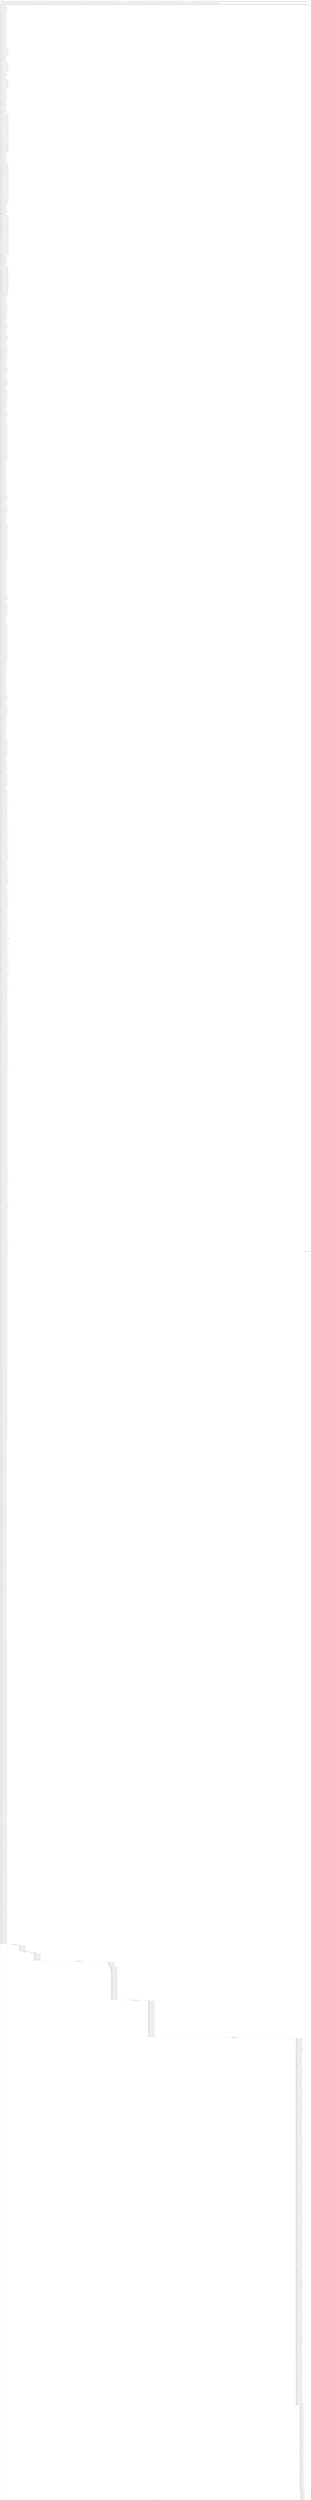 digraph G {
label="Btor2XCFA";
subgraph cluster_0 {
label="main";
main_init[];
l1[];
l3[];
l4[];
l5[];
l6[];
l7[];
l8[];
l9[];
l10[];
l11[];
l12[];
l13[];
l14[];
l15[];
l16[];
l17[];
l18[];
l19[];
l20[];
l21[];
l22[];
l23[];
l24[];
l25[];
l26[];
l27[];
l28[];
l29[];
l30[];
l31[];
l32[];
l33[];
l34[];
l35[];
l36[];
l37[];
l38[];
l39[];
l40[];
l41[];
l42[];
l43[];
l44[];
l45[];
l46[];
l47[];
l48[];
l49[];
l50[];
l51[];
l52[];
l53[];
l54[];
l55[];
l56[];
l57[];
l58[];
l59[];
l60[];
l61[];
l62[];
l63[];
l64[];
l65[];
l66[];
l67[];
l68[];
l69[];
l70[];
l71[];
l72[];
l73[];
l74[];
l75[];
l76[];
l77[];
l78[];
l79[];
l80[];
l81[];
l82[];
l83[];
l84[];
l85[];
l86[];
l87[];
l88[];
l89[];
l90[];
l91[];
l92[];
l93[];
l94[];
l95[];
l96[];
l97[];
l98[];
l99[];
l100[];
l101[];
l102[];
l103[];
l104[];
l105[];
l106[];
l107[];
l108[];
l109[];
l110[];
l111[];
l112[];
l113[];
l114[];
l115[];
l116[];
l117[];
l118[];
l119[];
l120[];
l121[];
l122[];
l123[];
l124[];
l125[];
l126[];
l127[];
l128[];
l129[];
l130[];
l131[];
l132[];
l133[];
l134[];
l135[];
l136[];
l137[];
l138[];
l139[];
l140[];
l141[];
l142[];
l143[];
l144[];
l145[];
l146[];
l147[];
l148[];
l149[];
l150[];
l151[];
l152[];
l153[];
l154[];
l155[];
l156[];
l157[];
l158[];
l159[];
l160[];
l161[];
l162[];
l163[];
l164[];
l165[];
l166[];
l167[];
l168[];
l169[];
l170[];
l171[];
l172[];
l173[];
l174[];
l175[];
l176[];
l177[];
l178[];
l179[];
l180[];
l181[];
l182[];
l183[];
l184[];
l185[];
l186[];
l187[];
l188[];
l189[];
l190[];
l191[];
l192[];
l193[];
l194[];
l195[];
l196[];
l197[];
l198[];
l199[];
l200[];
l201[];
l202[];
l203[];
l204[];
l205[];
l206[];
l207[];
l208[];
l209[];
l210[];
l211[];
l212[];
l213[];
l214[];
l215[];
l216[];
l217[];
l218[];
l219[];
l220[];
l221[];
l222[];
l223[];
l224[];
l225[];
l226[];
l227[];
l228[];
l229[];
l230[];
l231[];
l232[];
l233[];
l234[];
l235[];
l236[];
l237[];
l238[];
l239[];
l240[];
l241[];
l242[];
l243[];
l244[];
l245[];
l246[];
l247[];
l248[];
l249[];
l250[];
l251[];
l252[];
l253[];
l254[];
l255[];
l256[];
l257[];
l258[];
l259[];
l260[];
l261[];
l262[];
l263[];
l264[];
l265[];
l266[];
l267[];
l268[];
l269[];
l270[];
l271[];
l272[];
l273[];
l274[];
l275[];
l276[];
l277[];
l278[];
l279[];
l280[];
l281[];
l282[];
l283[];
l284[];
l285[];
l286[];
l287[];
l288[];
l289[];
l290[];
l291[];
l292[];
l293[];
l294[];
l295[];
l296[];
l297[];
l298[];
l299[];
l300[];
l301[];
l302[];
l303[];
l304[];
l305[];
l306[];
l307[];
l308[];
l309[];
l310[];
l311[];
l312[];
l313[];
l314[];
l315[];
l316[];
l317[];
l318[];
l319[];
l320[];
l321[];
l322[];
l323[];
l324[];
l325[];
l326[];
l327[];
l328[];
l329[];
l330[];
l331[];
l332[];
l333[];
l334[];
l335[];
l336[];
l337[];
l338[];
l339[];
l340[];
l341[];
l342[];
l343[];
l344[];
l345[];
l346[];
l347[];
l348[];
l349[];
l350[];
l351[];
l352[];
l353[];
l354[];
l355[];
l356[];
l357[];
l358[];
l359[];
l360[];
l361[];
l362[];
l363[];
l364[];
l365[];
l366[];
l367[];
l368[];
l369[];
l370[];
l371[];
l372[];
l373[];
l374[];
l375[];
l376[];
l377[];
l378[];
l379[];
l380[];
l381[];
l382[];
l383[];
l384[];
l385[];
l386[];
l387[];
l388[];
l389[];
l390[];
l391[];
l392[];
l393[];
l394[];
l395[];
l396[];
l397[];
l398[];
l399[];
l400[];
l401[];
l402[];
l403[];
l404[];
l405[];
l406[];
l407[];
l408[];
l409[];
l410[];
l411[];
l412[];
l413[];
l414[];
l415[];
l416[];
l417[];
l418[];
l419[];
l420[];
l421[];
l422[];
l423[];
l424[];
l425[];
l426[];
l427[];
l428[];
l429[];
l430[];
l431[];
l432[];
l433[];
l434[];
l435[];
l436[];
l437[];
l438[];
l439[];
l440[];
l441[];
l442[];
l443[];
l444[];
l445[];
l446[];
l447[];
l448[];
l449[];
l450[];
l451[];
l452[];
l453[];
l454[];
l455[];
l456[];
l457[];
l458[];
l459[];
l460[];
l461[];
l462[];
l463[];
l464[];
l465[];
l466[];
l467[];
l468[];
l469[];
l470[];
l471[];
l472[];
l473[];
l474[];
l475[];
l476[];
l477[];
l478[];
l479[];
l480[];
l481[];
l482[];
l483[];
l484[];
l485[];
l486[];
l487[];
l488[];
l489[];
l490[];
l491[];
l492[];
l493[];
l494[];
l495[];
l496[];
l497[];
l498[];
l499[];
l500[];
l501[];
l502[];
l503[];
l504[];
l505[];
l506[];
l507[];
l508[];
l509[];
l510[];
l511[];
l512[];
l513[];
l514[];
l515[];
l516[];
l517[];
l518[];
l519[];
l520[];
l521[];
l522[];
l523[];
l524[];
l525[];
l526[];
l527[];
l528[];
l529[];
l530[];
l531[];
l532[];
l533[];
l534[];
l535[];
l536[];
l537[];
l538[];
l539[];
l540[];
l541[];
l542[];
l543[];
l544[];
l545[];
l546[];
l547[];
l548[];
l549[];
l550[];
l551[];
l552[];
l553[];
l554[];
l555[];
l556[];
l557[];
l558[];
l559[];
l560[];
l561[];
l562[];
l563[];
l564[];
l565[];
l566[];
l567[];
l568[];
l569[];
l570[];
l571[];
l572[];
l573[];
l574[];
l575[];
l576[];
l577[];
l578[];
l579[];
l580[];
l581[];
l582[];
l583[];
l584[];
l585[];
l586[];
l587[];
l588[];
l589[];
l590[];
l591[];
l592[];
l593[];
l594[];
l595[];
l596[];
l597[];
l598[];
l599[];
l600[];
l601[];
l602[];
l603[];
l604[];
l605[];
l606[];
l607[];
l608[];
l609[];
l610[];
l611[];
l612[];
l613[];
l614[];
l615[];
l616[];
l617[];
l618[];
l619[];
l620[];
l621[];
l622[];
l623[];
l624[];
l625[];
l626[];
l627[];
l628[];
l629[];
l630[];
l631[];
l632[];
l633[];
l634[];
l635[];
l636[];
l637[];
l638[];
l639[];
l640[];
l641[];
l642[];
l643[];
l644[];
l645[];
l646[];
l647[];
l648[];
l649[];
l650[];
l651[];
l652[];
l653[];
l654[];
l655[];
l656[];
l657[];
l658[];
l659[];
l660[];
l661[];
l662[];
l663[];
l664[];
l665[];
l666[];
l667[];
l668[];
l669[];
l670[];
l671[];
l672[];
l673[];
l674[];
l675[];
l676[];
l677[];
l678[];
l679[];
l680[];
l681[];
l682[];
l683[];
l684[];
l685[];
l686[];
l687[];
l688[];
l689[];
l690[];
l691[];
l692[];
l693[];
l694[];
l695[];
l696[];
l697[];
l698[];
l699[];
l700[];
l701[];
l702[];
l703[];
l704[];
l705[];
l706[];
l707[];
l708[];
l709[];
l710[];
l711[];
l712[];
l713[];
l714[];
l715[];
l716[];
l717[];
l718[];
l719[];
l720[];
l721[];
l722[];
l723[];
l724[];
l725[];
l726[];
l727[];
l728[];
l729[];
l730[];
l731[];
l732[];
l733[];
l734[];
l735[];
l736[];
l737[];
l738[];
l739[];
l740[];
l741[];
l742[];
l743[];
l744[];
l745[];
l746[];
l747[];
l748[];
l749[];
l750[];
l751[];
l752[];
l753[];
l754[];
l755[];
l756[];
l757[];
l758[];
l759[];
l760[];
l761[];
l762[];
l763[];
l764[];
l765[];
l766[];
l767[];
l768[];
l769[];
l770[];
l771[];
l772[];
l773[];
l774[];
l775[];
l776[];
l777[];
l778[];
l779[];
l780[];
l781[];
l782[];
l783[];
l784[];
l785[];
l786[];
l787[];
l788[];
l789[];
l790[];
l791[];
l792[];
l793[];
l794[];
l795[];
l796[];
l797[];
l798[];
l799[];
l800[];
l801[];
l802[];
l803[];
l804[];
l805[];
l806[];
l807[];
l808[];
l809[];
l810[];
l811[];
l812[];
l813[];
l814[];
l815[];
l816[];
l817[];
l818[];
l819[];
l820[];
l821[];
l822[];
l823[];
l824[];
l825[];
l826[];
l827[];
l828[];
l829[];
l830[];
l831[];
l832[];
l833[];
l834[];
l835[];
l836[];
l837[];
l838[];
l839[];
l840[];
l841[];
l842[];
l843[];
l844[];
l845[];
l846[];
l847[];
l848[];
l849[];
l850[];
l851[];
l852[];
l853[];
l854[];
l855[];
l856[];
l857[];
l858[];
l859[];
l860[];
l861[];
l862[];
l863[];
l864[];
l865[];
l866[];
l867[];
l868[];
l869[];
l870[];
l871[];
l872[];
l873[];
l874[];
l875[];
l876[];
l877[];
l878[];
l879[];
l880[];
l881[];
l882[];
l883[];
l884[];
l885[];
l886[];
l887[];
l888[];
l889[];
l890[];
l891[];
l892[];
l893[];
l894[];
l895[];
l896[];
l897[];
l898[];
l899[];
l900[];
l901[];
l902[];
l903[];
l904[];
l905[];
l906[];
l907[];
l908[];
l909[];
l910[];
l911[];
l912[];
l913[];
l914[];
l915[];
l916[];
l917[];
l918[];
l919[];
l920[];
l921[];
l922[];
l923[];
l924[];
l925[];
l926[];
l927[];
l928[];
l929[];
l930[];
l931[];
l932[];
l933[];
l934[];
l935[];
l936[];
l937[];
l938[];
l939[];
l940[];
l941[];
l942[];
l943[];
l944[];
l945[];
l946[];
l947[];
l948[];
l949[];
l950[];
l951[];
l952[];
l953[];
l954[];
l955[];
l956[];
l957[];
l958[];
l959[];
l960[];
l961[];
l962[];
l963[];
l964[];
l965[];
l966[];
l967[];
l968[];
l969[];
l970[];
l971[];
l972[];
l973[];
l974[];
l975[];
l976[];
l977[];
l978[];
l979[];
l980[];
l981[];
l982[];
l983[];
l984[];
l985[];
l986[];
l987[];
l988[];
l989[];
l990[];
l991[];
l992[];
l993[];
l994[];
l995[];
l996[];
l997[];
l998[];
l999[];
l1000[];
l1001[];
l1002[];
l1003[];
l1004[];
l1005[];
l1006[];
l1007[];
l1008[];
l1009[];
l1010[];
l1011[];
l1012[];
l1013[];
l1014[];
l1015[];
l1016[];
l1017[];
l1018[];
l1019[];
l1020[];
l1021[];
l1022[];
l1023[];
l1024[];
l1025[];
l1026[];
l1027[];
l1028[];
l1029[];
l1030[];
l1031[];
l1032[];
l1033[];
l1034[];
l1035[];
l1036[];
l1037[];
l1038[];
l1039[];
l1040[];
l1041[];
l1042[];
l1043[];
l1044[];
l1045[];
l1046[];
l1047[];
l1048[];
l1049[];
l1050[];
l1051[];
l1052[];
l1053[];
l1054[];
l1055[];
l1056[];
l1057[];
l1058[];
l1059[];
l1060[];
l1061[];
l1062[];
l1063[];
l1064[];
l1065[];
l1066[];
l1067[];
l1068[];
l1069[];
l1070[];
l1071[];
l1072[];
l1073[];
l1074[];
l1075[];
l1076[];
l1077[];
l1078[];
l1079[];
l1080[];
l1081[];
l1082[];
l1083[];
l1084[];
l1085[];
l1086[];
l1087[];
l1088[];
l1089[];
l1090[];
l1091[];
l1092[];
l1093[];
l1094[];
l1095[];
l1096[];
l1097[];
l1098[];
l1099[];
l1100[];
l1101[];
l1102[];
l1103[];
l1104[];
l1105[];
l1106[];
l1107[];
l1108[];
l1109[];
l1110[];
l1111[];
l1112[];
l1113[];
l1114[];
l1115[];
l1116[];
l1117[];
l1118[];
l1119[];
l1120[];
l1121[];
l1122[];
l1123[];
l1124[];
l1125[];
l1126[];
l1127[];
l1128[];
l1129[];
l1130[];
l1131[];
l1132[];
l1133[];
l1134[];
l1135[];
l1136[];
l1137[];
l1138[];
l1139[];
l1140[];
l1141[];
l1142[];
l1143[];
l1144[];
l1145[];
l1146[];
l1147[];
l1148[];
l1149[];
l1150[];
l1151[];
l1152[];
l1153[];
l1154[];
l1155[];
l1156[];
l1157[];
l1158[];
l1159[];
l1160[];
l1161[];
l1162[];
l1163[];
l1164[];
l1165[];
l1166[];
l1167[];
l1168[];
l1169[];
l1170[];
l1171[];
l1172[];
l1173[];
l1174[];
l1175[];
l1176[];
l1177[];
l1178[];
l1179[];
l1180[];
l1181[];
l1182[];
l1183[];
l1184[];
l1185[];
l1186[];
l1187[];
l1188[];
l1189[];
l1190[];
l1191[];
l1192[];
l1193[];
l1194[];
l1195[];
l1196[];
l1197[];
l1198[];
l1199[];
l1200[];
l1201[];
l1202[];
l1203[];
l1204[];
l1205[];
l1206[];
l1207[];
l1208[];
l1209[];
l1210[];
l1211[];
l1212[];
l1213[];
l1214[];
l1215[];
l1216[];
l1217[];
l1218[];
l1219[];
l1220[];
l1221[];
l1222[];
l1223[];
l1224[];
l1225[];
l1226[];
l1227[];
l1228[];
l1229[];
l1230[];
l1231[];
l1232[];
l1233[];
l1234[];
l1235[];
l1236[];
l1237[];
l1238[];
l1239[];
l1240[];
l1241[];
l1242[];
l1243[];
l1244[];
l1245[];
l1246[];
l1247[];
l1248[];
l1249[];
l1250[];
l1251[];
l1252[];
l1253[];
l1254[];
l1255[];
l1256[];
l1257[];
l1258[];
l1259[];
l1260[];
l1261[];
l1262[];
l1263[];
l1264[];
l1265[];
l1266[];
l1267[];
l1268[];
l1269[];
l1270[];
l1271[];
l1272[];
l1273[];
l1274[];
l1275[];
l1276[];
l1277[];
l1278[];
l1279[];
l1280[];
l1281[];
l1282[];
l1283[];
l1284[];
l1285[];
l1286[];
l1287[];
l1288[];
l1289[];
l1290[];
l1291[];
l1292[];
l1293[];
l1294[];
l1295[];
l1296[];
l1297[];
l1298[];
l1299[];
l1300[];
l1301[];
l1302[];
l1303[];
l1304[];
l1305[];
l1306[];
l1307[];
l1308[];
l1309[];
l1310[];
l1311[];
l1312[];
l1313[];
l1314[];
l1315[];
l1316[];
l1317[];
l1318[];
l1319[];
l1320[];
l1321[];
l1322[];
l1323[];
l1324[];
l1325[];
l1326[];
l1327[];
l1328[];
l1329[];
l1330[];
l1331[];
l1332[];
l1333[];
l1334[];
l1335[];
l1336[];
l1337[];
l1338[];
l1339[];
l1340[];
l1341[];
l1342[];
l1343[];
l1344[];
l1345[];
l1346[];
l1347[];
l1348[];
l1349[];
l1350[];
l1351[];
l1352[];
l1353[];
l1354[];
l1355[];
l1356[];
l1357[];
l1358[];
l1359[];
l1360[];
l1361[];
l1362[];
l1363[];
l1364[];
l1365[];
l1366[];
l1367[];
l1368[];
l1369[];
l1370[];
l1371[];
l1372[];
l1373[];
l1374[];
l1375[];
l1376[];
l1377[];
l1378[];
l1379[];
l1380[];
l1381[];
l1382[];
l1383[];
l1384[];
l1385[];
l1386[];
l1387[];
l1388[];
l1389[];
l1390[];
l1391[];
l1392[];
l1393[];
l1394[];
l1395[];
l1396[];
l1397[];
l1398[];
l1399[];
l1400[];
l1401[];
l1402[];
l1403[];
l1404[];
l1405[];
l1406[];
l1407[];
l1408[];
l1409[];
l1410[];
l1411[];
l1412[];
l1413[];
l1414[];
l1415[];
l1416[];
l1417[];
l1418[];
l1419[];
l1420[];
l1421[];
l1422[];
l1423[];
l1424[];
l1425[];
l1426[];
l1427[];
l1428[];
l1429[];
l1430[];
l1431[];
l1432[];
l1433[];
l1434[];
l1435[];
l1436[];
l1437[];
l1438[];
l1439[];
l1440[];
l1441[];
l1442[];
l1443[];
l1444[];
l1445[];
l1446[];
l1447[];
l1448[];
l1449[];
l1450[];
l1451[];
l1452[];
l1453[];
l1454[];
l1455[];
l1456[];
l1457[];
l1458[];
l1459[];
l1460[];
l1461[];
l1462[];
l1463[];
l1464[];
l1465[];
l1466[];
l1467[];
l1468[];
l1469[];
l1470[];
l1471[];
l1472[];
l1473[];
l1474[];
l1475[];
l1476[];
l1477[];
l1478[];
l1479[];
l1480[];
l1481[];
l1482[];
l1483[];
l1484[];
l1485[];
l1486[];
l1487[];
l1488[];
l1489[];
l1490[];
l1491[];
l1492[];
l1493[];
l1494[];
l1495[];
l1496[];
l1497[];
l1498[];
l1499[];
l1500[];
l1501[];
l1502[];
l1503[];
l1504[];
l1505[];
l1506[];
l1507[];
l1508[];
l1509[];
l1510[];
l1511[];
l1512[];
l1513[];
l1514[];
l1515[];
l1516[];
l1517[];
l1518[];
l1519[];
l1520[];
l1521[];
l1522[];
l1523[];
l1524[];
l1525[];
l1526[];
l1527[];
l1528[];
l1529[];
l1530[];
l1531[];
l1532[];
l1533[];
l1534[];
l1535[];
l1536[];
l1537[];
l1538[];
l1539[];
l1540[];
l1541[];
l1542[];
l1543[];
l1544[];
l1545[];
l1546[];
l1547[];
l1548[];
l1549[];
l1550[];
l1551[];
l1552[];
l1553[];
l1554[];
l1555[];
l1556[];
l1557[];
l1558[];
l1559[];
l1560[];
l1561[];
l1562[];
l1563[];
l1564[];
l1565[];
l1566[];
l1567[];
l1568[];
l1569[];
l1570[];
l1571[];
l1572[];
l1573[];
l1574[];
l1575[];
l1576[];
l1577[];
l1578[];
l1579[];
l1580[];
l1581[];
l1582[];
l1583[];
l1584[];
l1585[];
l1586[];
l1587[];
l1588[];
l1589[];
l1590[];
l1591[];
l1592[];
l1593[];
l1594[];
l1595[];
l1596[];
l1597[];
l1598[];
l1599[];
l1600[];
l1601[];
l1602[];
l1603[];
l1604[];
l1605[];
l1606[];
l1607[];
l1608[];
l1609[];
l1610[];
l1611[];
l1612[];
l1613[];
l1614[];
l1615[];
l1616[];
l1617[];
l1618[];
l1619[];
l1620[];
l1621[];
l1622[];
l1623[];
l1624[];
l1625[];
l1626[];
l1627[];
l1628[];
l1629[];
l1630[];
l1631[];
l1632[];
l1633[];
l1634[];
l1635[];
l1636[];
l1637[];
l1638[];
l1639[];
l1640[];
l1641[];
l1642[];
l1643[];
l1644[];
l1645[];
l1646[];
l1647[];
l1648[];
l1649[];
l1650[];
l1651[];
l1652[];
l1653[];
l1654[];
l1655[];
l1656[];
l1657[];
l1658[];
l1659[];
l1660[];
l1661[];
l1662[];
l1663[];
l1664[];
l1665[];
l1666[];
l1667[];
l1668[];
l1669[];
l1670[];
l1671[];
l1672[];
l1673[];
l1674[];
l1675[];
l1676[];
l1677[];
l1678[];
l1679[];
l1680[];
l1681[];
l1682[];
l1683[];
l1684[];
l1685[];
l1686[];
l1687[];
l1688[];
l1689[];
l1690[];
l1691[];
l1692[];
l1693[];
l1694[];
l1695[];
l1696[];
l1697[];
l1698[];
l1699[];
l1700[];
l1701[];
l1702[];
l1703[];
l1704[];
l1705[];
l1706[];
l1707[];
l1708[];
l1709[];
l1710[];
l1711[];
l1712[];
l1713[];
l1714[];
l1715[];
l1716[];
l1717[];
l1718[];
l1719[];
l1720[];
l1721[];
l1722[];
l1723[];
l1724[];
l1725[];
l1726[];
l1727[];
l1728[];
l1729[];
l1730[];
l1731[];
l1732[];
main_error[];
l1733[];
l1734[];
l1735[];
l1736[];
l1737[];
l1738[];
l1739[];
l1740[];
l1741[];
l1742[];
l1743[];
l1744[];
l1745[];
l1746[];
l1747[];
l1748[];
l1749[];
l1750[];
l1751[];
l1752[];
l1753[];
l1754[];
l1755[];
l1756[];
l1757[];
l1758[];
l1759[];
l1760[];
l1761[];
l1762[];
l1763[];
l1764[];
l1765[];
l1766[];
l1767[];
l1768[];
l1769[];
l1770[];
l1771[];
l1772[];
l1773[];
l1774[];
l1775[];
l1776[];
l1777[];
l1778[];
l1779[];
l1780[];
l1781[];
l1782[];
l1783[];
l1784[];
l1785[];
l1786[];
l1787[];
l1788[];
l1789[];
l1790[];
l1791[];
l1792[];
l1793[];
l1794[];
l1795[];
l1796[];
l1797[];
l1798[];
l1799[];
l1800[];
l1801[];
main_init -> l1 [label="[(assign const_6 #b0000000000000000),(assign const_37 #b00000000),(assign const_50 #b0),(assign const_147 #b00000000000000000000000000000111),(assign const_148 #b0000000000000000),(assign const_150 #b00000000000000000000000000010000),(assign const_157 #b0000011011101011),(assign const_159 #b0000011001100100),(assign const_161 #b0000011000110111),(assign const_163 #b00000000000000000000000001011010),(assign const_167 #b00000000000000000000000000001111),(assign const_175 #b00000000000000000000000001001011),(assign const_186 #b00000000000000000000000000111100),(assign const_204 #b00000000000000000000000011100001),(assign const_253 #b0000000010011010),(assign const_255 #b00000000000000000000000010110100),(assign const_261 #b00000000000000000000000010100101),(assign const_267 #b00000000000000000000000010010110),(assign const_273 #b0000100011111011),(assign const_275 #b0000100101100100),(assign const_277 #b0000100100110111),(assign const_279 #b0000100011111000),(assign const_281 #b0000100101100001),(assign const_283 #b0000100100110100),(assign const_285 #b0000011001010101),(assign const_287 #b0000011010111110),(assign const_289 #b0000011010010001),(assign const_291 #b0000100011111010),(assign const_293 #b0000100101100011),(assign const_295 #b0000100100110110),(assign const_297 #b0000100100000001),(assign const_299 #b0000100101101010),(assign const_301 #b0000100100111101),(assign const_303 #b0000100011111110),(assign const_305 #b0000100101100111),(assign const_307 #b0000100100111010),(assign const_309 #b0000100100000100),(assign const_311 #b0000100101101101),(assign const_313 #b0000100101000000),(assign const_315 #b0000101100010110),(assign const_317 #b0000101000100101),(assign const_499 #b00000001),(assign const_974 #b00000000000000000000000000000001),(assign const_985 #b00000000000000000000000000000010),(assign const_988 #b00000000000000000000000000001000),(assign const_998 #b00000000000000000000000000000011),(assign const_1001 #b00000000000000000000000000001001),(assign const_1011 #b00000000000000000000000000001010),(assign const_1020 #b00000000000000000000000000000100),(assign const_1030 #b00000000000000000000000000001011),(assign const_1039 #b00000000000000000000000000000101),(assign const_1049 #b00000000000000000000000000001100),(assign const_1058 #b00000000000000000000000000000110),(assign const_1278 #b00000000)] "];
l3 -> l4 [label="[(havoc input_156),(havoc input_158),(havoc input_160),(havoc input_162),(havoc input_174),(havoc input_185),(havoc input_201),(havoc input_210),(havoc input_211),(havoc input_212),(havoc input_213),(havoc input_214),(havoc input_215),(havoc input_223),(havoc input_231),(havoc input_232),(havoc input_233),(havoc input_234),(havoc input_235),(havoc input_236),(havoc input_244),(havoc input_252),(havoc input_254),(havoc input_260),(havoc input_266),(havoc input_272),(havoc input_274),(havoc input_276),(havoc input_278),(havoc input_280),(havoc input_282),(havoc input_284),(havoc input_286),(havoc input_288),(havoc input_290),(havoc input_292),(havoc input_294),(havoc input_296),(havoc input_298),(havoc input_300),(havoc input_302),(havoc input_304),(havoc input_306),(havoc input_308),(havoc input_310),(havoc input_312),(havoc input_314),(havoc input_316),(havoc input_318),(havoc input_348),(havoc input_360),(havoc input_361),(havoc input_362),(havoc input_363),(havoc input_364),(havoc input_365),(havoc input_366),(havoc input_367),(havoc input_368),(havoc input_369),(havoc input_370),(havoc input_371),(havoc input_372),(havoc input_373),(havoc input_374),(havoc input_375),(havoc input_376),(havoc input_377),(havoc input_378),(havoc input_379),(havoc input_380),(havoc input_381),(havoc input_382),(havoc input_383),(havoc input_384),(havoc input_385),(havoc input_386),(havoc input_387),(havoc input_417),(havoc input_429),(havoc input_430),(havoc input_431),(havoc input_432),(havoc input_433),(havoc input_434),(havoc input_435),(havoc input_436),(havoc input_437),(havoc input_438),(havoc input_439),(havoc input_440),(havoc input_441),(havoc input_442),(havoc input_443),(havoc input_444),(havoc input_445),(havoc input_446),(havoc input_447),(havoc input_448),(havoc input_449),(havoc input_450),(havoc input_451),(havoc input_452),(havoc input_453),(havoc input_454),(havoc input_455),(havoc input_456),(havoc input_486),(havoc input_498),(havoc input_500),(havoc input_504),(havoc input_505),(havoc input_509),(havoc input_512),(havoc input_515),(havoc input_516),(havoc input_520),(havoc input_521),(havoc input_522),(havoc input_523),(havoc input_524),(havoc input_525),(havoc input_526),(havoc input_527),(havoc input_528),(havoc input_556),(havoc input_595),(havoc input_634),(havoc input_682),(havoc input_724),(havoc input_726),(havoc input_764),(havoc input_806),(havoc input_808),(havoc input_846),(havoc input_888),(havoc input_890),(havoc input_902),(havoc input_905),(havoc input_909),(havoc input_913),(havoc input_916),(havoc input_929),(havoc input_931),(havoc input_943),(havoc input_957),(havoc input_959)] "];
l4 -> l5 [label="[(assign binary_149 (++ state_21 const_148))] "];
l5 -> l6 [label="[(assign binary_151 (bvashr binary_149 const_150))] "];
l6 -> l7 [label="[(assign comparison_152 (ite (= const_147 binary_151) #b1 #b0))] "];
l7 -> l8 [label="[(assign binary_153 (bvand state_97 comparison_152))] "];
l8 -> l9 [label="[(assign binary_154 (bvand (bvnot state_145) binary_153))] "];
l9 -> l10 [label="[(assign binary_164 (++ state_35 const_148))] "];
l10 -> l11 [label="[(assign binary_165 (bvashr binary_164 const_150))] "];
l11 -> l12 [label="[(assign binary_166 (bvadd const_163 binary_165))] "];
l12 -> l13 [label="[(assign binary_168 (++ state_33 const_148))] "];
l13 -> l14 [label="[(assign binary_169 (bvashr binary_168 const_150))] "];
l14 -> l15 [label="[(assign binary_170 (bvmul const_167 binary_169))] "];
l15 -> l16 [label="[(assign binary_171 (bvmul const_167 binary_170))] "];
l16 -> l17 [label="[(assign binary_172 (bvadd binary_166 binary_171))] "];
l17 -> l18 [label="[(assign slice_173 (extract binary_172 0 16))] "];
l18 -> l19 [label="[(assign binary_176 (++ state_29 const_148))] "];
l19 -> l20 [label="[(assign binary_177 (bvashr binary_176 const_150))] "];
l20 -> l21 [label="[(assign binary_178 (bvadd const_175 binary_177))] "];
l21 -> l22 [label="[(assign binary_179 (++ state_27 const_148))] "];
l22 -> l23 [label="[(assign binary_180 (bvashr binary_179 const_150))] "];
l23 -> l24 [label="[(assign binary_181 (bvmul const_167 binary_180))] "];
l24 -> l25 [label="[(assign binary_182 (bvmul const_167 binary_181))] "];
l25 -> l26 [label="[(assign binary_183 (bvadd binary_178 binary_182))] "];
l26 -> l27 [label="[(assign slice_184 (extract binary_183 0 16))] "];
l27 -> l28 [label="[(assign binary_187 (++ state_23 const_148))] "];
l28 -> l29 [label="[(assign binary_188 (bvashr binary_187 const_150))] "];
l29 -> l30 [label="[(assign binary_189 (bvadd const_186 binary_188))] "];
l30 -> l31 [label="[(assign binary_190 (bvmul const_167 binary_151))] "];
l31 -> l32 [label="[(assign binary_191 (bvmul const_167 binary_190))] "];
l32 -> l33 [label="[(assign binary_192 (bvadd binary_189 binary_191))] "];
l33 -> l34 [label="[(assign slice_193 (extract binary_192 0 16))] "];
l34 -> l35 [label="[(assign ternary_194 (ite (= input_185 #b1) slice_193 state_7))] "];
l35 -> l36 [label="[(assign ternary_195 (ite (= input_174 #b1) slice_184 ternary_194))] "];
l36 -> l37 [label="[(assign ternary_196 (ite (= input_162 #b1) slice_173 ternary_195))] "];
l37 -> l38 [label="[(assign ternary_197 (ite (= input_160 #b1) const_161 ternary_196))] "];
l38 -> l39 [label="[(assign ternary_198 (ite (= input_158 #b1) const_159 ternary_197))] "];
l39 -> l40 [label="[(assign ternary_199 (ite (= input_156 #b1) const_157 ternary_198))] "];
l40 -> l41 [label="[(assign binary_202 (++ state_7 const_148))] "];
l41 -> l42 [label="[(assign binary_203 (bvashr binary_202 const_150))] "];
l42 -> l43 [label="[(assign binary_205 (bvsrem binary_203 const_204))] "];
l43 -> l44 [label="[(assign binary_206 (bvsdiv binary_205 const_167))] "];
l44 -> l45 [label="[(assign slice_207 (extract binary_206 0 16))] "];
l45 -> l46 [label="[(assign ternary_208 (ite (= input_201 #b1) slice_207 state_9))] "];
l46 -> l47 [label="[(assign ternary_216 (ite (= input_215 #b1) slice_193 state_11))] "];
l47 -> l48 [label="[(assign ternary_217 (ite (= input_214 #b1) slice_184 ternary_216))] "];
l48 -> l49 [label="[(assign ternary_218 (ite (= input_213 #b1) slice_173 ternary_217))] "];
l49 -> l50 [label="[(assign ternary_219 (ite (= input_212 #b1) const_161 ternary_218))] "];
l50 -> l51 [label="[(assign ternary_220 (ite (= input_211 #b1) const_159 ternary_219))] "];
l51 -> l52 [label="[(assign ternary_221 (ite (= input_210 #b1) const_157 ternary_220))] "];
l52 -> l53 [label="[(assign binary_224 (++ state_11 const_148))] "];
l53 -> l54 [label="[(assign binary_225 (bvashr binary_224 const_150))] "];
l54 -> l55 [label="[(assign binary_226 (bvsrem binary_225 const_204))] "];
l55 -> l56 [label="[(assign binary_227 (bvsdiv binary_226 const_167))] "];
l56 -> l57 [label="[(assign slice_228 (extract binary_227 0 16))] "];
l57 -> l58 [label="[(assign ternary_229 (ite (= input_223 #b1) slice_228 state_13))] "];
l58 -> l59 [label="[(assign ternary_237 (ite (= input_236 #b1) slice_193 state_15))] "];
l59 -> l60 [label="[(assign ternary_238 (ite (= input_235 #b1) slice_184 ternary_237))] "];
l60 -> l61 [label="[(assign ternary_239 (ite (= input_234 #b1) slice_173 ternary_238))] "];
l61 -> l62 [label="[(assign ternary_240 (ite (= input_233 #b1) const_161 ternary_239))] "];
l62 -> l63 [label="[(assign ternary_241 (ite (= input_232 #b1) const_159 ternary_240))] "];
l63 -> l64 [label="[(assign ternary_242 (ite (= input_231 #b1) const_157 ternary_241))] "];
l64 -> l65 [label="[(assign binary_245 (++ state_15 const_148))] "];
l65 -> l66 [label="[(assign binary_246 (bvashr binary_245 const_150))] "];
l66 -> l67 [label="[(assign binary_247 (bvsrem binary_246 const_204))] "];
l67 -> l68 [label="[(assign binary_248 (bvsdiv binary_247 const_167))] "];
l68 -> l69 [label="[(assign slice_249 (extract binary_248 0 16))] "];
l69 -> l70 [label="[(assign ternary_250 (ite (= input_244 #b1) slice_249 state_17))] "];
l70 -> l71 [label="[(assign binary_256 (++ state_17 const_148))] "];
l71 -> l72 [label="[(assign binary_257 (bvashr binary_256 const_150))] "];
l72 -> l73 [label="[(assign binary_258 (bvadd const_255 binary_257))] "];
l73 -> l74 [label="[(assign slice_259 (extract binary_258 0 16))] "];
l74 -> l75 [label="[(assign binary_262 (++ state_13 const_148))] "];
l75 -> l76 [label="[(assign binary_263 (bvashr binary_262 const_150))] "];
l76 -> l77 [label="[(assign binary_264 (bvadd const_261 binary_263))] "];
l77 -> l78 [label="[(assign slice_265 (extract binary_264 0 16))] "];
l78 -> l79 [label="[(assign binary_268 (++ state_9 const_148))] "];
l79 -> l80 [label="[(assign binary_269 (bvashr binary_268 const_150))] "];
l80 -> l81 [label="[(assign binary_270 (bvadd const_267 binary_269))] "];
l81 -> l82 [label="[(assign slice_271 (extract binary_270 0 16))] "];
l82 -> l83 [label="[(assign ternary_319 (ite (= input_318 #b1) const_283 state_19))] "];
l83 -> l84 [label="[(assign ternary_320 (ite (= input_316 #b1) const_317 ternary_319))] "];
l84 -> l85 [label="[(assign ternary_321 (ite (= input_314 #b1) const_315 ternary_320))] "];
l85 -> l86 [label="[(assign ternary_322 (ite (= input_312 #b1) const_313 ternary_321))] "];
l86 -> l87 [label="[(assign ternary_323 (ite (= input_310 #b1) const_311 ternary_322))] "];
l87 -> l88 [label="[(assign ternary_324 (ite (= input_308 #b1) const_309 ternary_323))] "];
l88 -> l89 [label="[(assign ternary_325 (ite (= input_306 #b1) const_307 ternary_324))] "];
l89 -> l90 [label="[(assign ternary_326 (ite (= input_304 #b1) const_305 ternary_325))] "];
l90 -> l91 [label="[(assign ternary_327 (ite (= input_302 #b1) const_303 ternary_326))] "];
l91 -> l92 [label="[(assign ternary_328 (ite (= input_300 #b1) const_301 ternary_327))] "];
l92 -> l93 [label="[(assign ternary_329 (ite (= input_298 #b1) const_299 ternary_328))] "];
l93 -> l94 [label="[(assign ternary_330 (ite (= input_296 #b1) const_297 ternary_329))] "];
l94 -> l95 [label="[(assign ternary_331 (ite (= input_294 #b1) const_295 ternary_330))] "];
l95 -> l96 [label="[(assign ternary_332 (ite (= input_292 #b1) const_293 ternary_331))] "];
l96 -> l97 [label="[(assign ternary_333 (ite (= input_290 #b1) const_291 ternary_332))] "];
l97 -> l98 [label="[(assign ternary_334 (ite (= input_288 #b1) const_289 ternary_333))] "];
l98 -> l99 [label="[(assign ternary_335 (ite (= input_286 #b1) const_287 ternary_334))] "];
l99 -> l100 [label="[(assign ternary_336 (ite (= input_284 #b1) const_285 ternary_335))] "];
l100 -> l101 [label="[(assign ternary_337 (ite (= input_282 #b1) const_283 ternary_336))] "];
l101 -> l102 [label="[(assign ternary_338 (ite (= input_280 #b1) const_281 ternary_337))] "];
l102 -> l103 [label="[(assign ternary_339 (ite (= input_278 #b1) const_279 ternary_338))] "];
l103 -> l104 [label="[(assign ternary_340 (ite (= input_276 #b1) const_277 ternary_339))] "];
l104 -> l105 [label="[(assign ternary_341 (ite (= input_274 #b1) const_275 ternary_340))] "];
l105 -> l106 [label="[(assign ternary_342 (ite (= input_272 #b1) const_273 ternary_341))] "];
l106 -> l107 [label="[(assign ternary_343 (ite (= input_266 #b1) slice_271 ternary_342))] "];
l107 -> l108 [label="[(assign ternary_344 (ite (= input_260 #b1) slice_265 ternary_343))] "];
l108 -> l109 [label="[(assign ternary_345 (ite (= input_254 #b1) slice_259 ternary_344))] "];
l109 -> l110 [label="[(assign ternary_346 (ite (= input_252 #b1) const_253 ternary_345))] "];
l110 -> l111 [label="[(assign binary_349 (++ state_19 const_148))] "];
l111 -> l112 [label="[(assign binary_350 (bvashr binary_349 const_150))] "];
l112 -> l113 [label="[(assign binary_351 (bvsrem binary_350 const_204))] "];
l113 -> l114 [label="[(assign binary_352 (bvsdiv binary_351 const_167))] "];
l114 -> l115 [label="[(assign slice_353 (extract binary_352 0 16))] "];
l115 -> l116 [label="[(assign ternary_354 (ite (= input_348 #b1) slice_353 state_21))] "];
l116 -> l117 [label="[(assign binary_356 (bvsrem binary_350 const_167))] "];
l117 -> l118 [label="[(assign slice_357 (extract binary_356 0 16))] "];
l118 -> l119 [label="[(assign ternary_358 (ite (= input_348 #b1) slice_357 state_23))] "];
l119 -> l120 [label="[(assign ternary_388 (ite (= input_387 #b1) const_283 state_25))] "];
l120 -> l121 [label="[(assign ternary_389 (ite (= input_386 #b1) const_317 ternary_388))] "];
l121 -> l122 [label="[(assign ternary_390 (ite (= input_385 #b1) const_315 ternary_389))] "];
l122 -> l123 [label="[(assign ternary_391 (ite (= input_384 #b1) const_313 ternary_390))] "];
l123 -> l124 [label="[(assign ternary_392 (ite (= input_383 #b1) const_311 ternary_391))] "];
l124 -> l125 [label="[(assign ternary_393 (ite (= input_382 #b1) const_309 ternary_392))] "];
l125 -> l126 [label="[(assign ternary_394 (ite (= input_381 #b1) const_307 ternary_393))] "];
l126 -> l127 [label="[(assign ternary_395 (ite (= input_380 #b1) const_305 ternary_394))] "];
l127 -> l128 [label="[(assign ternary_396 (ite (= input_379 #b1) const_303 ternary_395))] "];
l128 -> l129 [label="[(assign ternary_397 (ite (= input_378 #b1) const_301 ternary_396))] "];
l129 -> l130 [label="[(assign ternary_398 (ite (= input_377 #b1) const_299 ternary_397))] "];
l130 -> l131 [label="[(assign ternary_399 (ite (= input_376 #b1) const_297 ternary_398))] "];
l131 -> l132 [label="[(assign ternary_400 (ite (= input_375 #b1) const_295 ternary_399))] "];
l132 -> l133 [label="[(assign ternary_401 (ite (= input_374 #b1) const_293 ternary_400))] "];
l133 -> l134 [label="[(assign ternary_402 (ite (= input_373 #b1) const_291 ternary_401))] "];
l134 -> l135 [label="[(assign ternary_403 (ite (= input_372 #b1) const_289 ternary_402))] "];
l135 -> l136 [label="[(assign ternary_404 (ite (= input_371 #b1) const_287 ternary_403))] "];
l136 -> l137 [label="[(assign ternary_405 (ite (= input_370 #b1) const_285 ternary_404))] "];
l137 -> l138 [label="[(assign ternary_406 (ite (= input_369 #b1) const_283 ternary_405))] "];
l138 -> l139 [label="[(assign ternary_407 (ite (= input_368 #b1) const_281 ternary_406))] "];
l139 -> l140 [label="[(assign ternary_408 (ite (= input_367 #b1) const_279 ternary_407))] "];
l140 -> l141 [label="[(assign ternary_409 (ite (= input_366 #b1) const_277 ternary_408))] "];
l141 -> l142 [label="[(assign ternary_410 (ite (= input_365 #b1) const_275 ternary_409))] "];
l142 -> l143 [label="[(assign ternary_411 (ite (= input_364 #b1) const_273 ternary_410))] "];
l143 -> l144 [label="[(assign ternary_412 (ite (= input_363 #b1) slice_271 ternary_411))] "];
l144 -> l145 [label="[(assign ternary_413 (ite (= input_362 #b1) slice_265 ternary_412))] "];
l145 -> l146 [label="[(assign ternary_414 (ite (= input_361 #b1) slice_259 ternary_413))] "];
l146 -> l147 [label="[(assign ternary_415 (ite (= input_360 #b1) const_253 ternary_414))] "];
l147 -> l148 [label="[(assign binary_418 (++ state_25 const_148))] "];
l148 -> l149 [label="[(assign binary_419 (bvashr binary_418 const_150))] "];
l149 -> l150 [label="[(assign binary_420 (bvsrem binary_419 const_204))] "];
l150 -> l151 [label="[(assign binary_421 (bvsdiv binary_420 const_167))] "];
l151 -> l152 [label="[(assign slice_422 (extract binary_421 0 16))] "];
l152 -> l153 [label="[(assign ternary_423 (ite (= input_417 #b1) slice_422 state_27))] "];
l153 -> l154 [label="[(assign binary_425 (bvsrem binary_419 const_167))] "];
l154 -> l155 [label="[(assign slice_426 (extract binary_425 0 16))] "];
l155 -> l156 [label="[(assign ternary_427 (ite (= input_417 #b1) slice_426 state_29))] "];
l156 -> l157 [label="[(assign ternary_457 (ite (= input_456 #b1) const_283 state_31))] "];
l157 -> l158 [label="[(assign ternary_458 (ite (= input_455 #b1) const_317 ternary_457))] "];
l158 -> l159 [label="[(assign ternary_459 (ite (= input_454 #b1) const_315 ternary_458))] "];
l159 -> l160 [label="[(assign ternary_460 (ite (= input_453 #b1) const_313 ternary_459))] "];
l160 -> l161 [label="[(assign ternary_461 (ite (= input_452 #b1) const_311 ternary_460))] "];
l161 -> l162 [label="[(assign ternary_462 (ite (= input_451 #b1) const_309 ternary_461))] "];
l162 -> l163 [label="[(assign ternary_463 (ite (= input_450 #b1) const_307 ternary_462))] "];
l163 -> l164 [label="[(assign ternary_464 (ite (= input_449 #b1) const_305 ternary_463))] "];
l164 -> l165 [label="[(assign ternary_465 (ite (= input_448 #b1) const_303 ternary_464))] "];
l165 -> l166 [label="[(assign ternary_466 (ite (= input_447 #b1) const_301 ternary_465))] "];
l166 -> l167 [label="[(assign ternary_467 (ite (= input_446 #b1) const_299 ternary_466))] "];
l167 -> l168 [label="[(assign ternary_468 (ite (= input_445 #b1) const_297 ternary_467))] "];
l168 -> l169 [label="[(assign ternary_469 (ite (= input_444 #b1) const_295 ternary_468))] "];
l169 -> l170 [label="[(assign ternary_470 (ite (= input_443 #b1) const_293 ternary_469))] "];
l170 -> l171 [label="[(assign ternary_471 (ite (= input_442 #b1) const_291 ternary_470))] "];
l171 -> l172 [label="[(assign ternary_472 (ite (= input_441 #b1) const_289 ternary_471))] "];
l172 -> l173 [label="[(assign ternary_473 (ite (= input_440 #b1) const_287 ternary_472))] "];
l173 -> l174 [label="[(assign ternary_474 (ite (= input_439 #b1) const_285 ternary_473))] "];
l174 -> l175 [label="[(assign ternary_475 (ite (= input_438 #b1) const_283 ternary_474))] "];
l175 -> l176 [label="[(assign ternary_476 (ite (= input_437 #b1) const_281 ternary_475))] "];
l176 -> l177 [label="[(assign ternary_477 (ite (= input_436 #b1) const_279 ternary_476))] "];
l177 -> l178 [label="[(assign ternary_478 (ite (= input_435 #b1) const_277 ternary_477))] "];
l178 -> l179 [label="[(assign ternary_479 (ite (= input_434 #b1) const_275 ternary_478))] "];
l179 -> l180 [label="[(assign ternary_480 (ite (= input_433 #b1) const_273 ternary_479))] "];
l180 -> l181 [label="[(assign ternary_481 (ite (= input_432 #b1) slice_271 ternary_480))] "];
l181 -> l182 [label="[(assign ternary_482 (ite (= input_431 #b1) slice_265 ternary_481))] "];
l182 -> l183 [label="[(assign ternary_483 (ite (= input_430 #b1) slice_259 ternary_482))] "];
l183 -> l184 [label="[(assign ternary_484 (ite (= input_429 #b1) const_253 ternary_483))] "];
l184 -> l185 [label="[(assign binary_487 (++ state_31 const_148))] "];
l185 -> l186 [label="[(assign binary_488 (bvashr binary_487 const_150))] "];
l186 -> l187 [label="[(assign binary_489 (bvsrem binary_488 const_204))] "];
l187 -> l188 [label="[(assign binary_490 (bvsdiv binary_489 const_167))] "];
l188 -> l189 [label="[(assign slice_491 (extract binary_490 0 16))] "];
l189 -> l190 [label="[(assign ternary_492 (ite (= input_486 #b1) slice_491 state_33))] "];
l190 -> l191 [label="[(assign binary_494 (bvsrem binary_488 const_167))] "];
l191 -> l192 [label="[(assign slice_495 (extract binary_494 0 16))] "];
l192 -> l193 [label="[(assign ternary_496 (ite (= input_486 #b1) slice_495 state_35))] "];
l193 -> l194 [label="[(assign ternary_501 (ite (= input_500 #b1) const_499 state_38))] "];
l194 -> l195 [label="[(assign ternary_502 (ite (= input_498 #b1) const_499 ternary_501))] "];
l195 -> l196 [label="[(assign ternary_506 (ite (= input_505 #b1) const_499 state_40))] "];
l196 -> l197 [label="[(assign ternary_507 (ite (= input_504 #b1) const_499 ternary_506))] "];
l197 -> l198 [label="[(assign ternary_510 (ite (= input_509 #b1) const_499 state_42))] "];
l198 -> l199 [label="[(assign ternary_513 (ite (= input_512 #b1) const_499 state_44))] "];
l199 -> l200 [label="[(assign ternary_517 (ite (= input_516 #b1) const_499 state_46))] "];
l200 -> l201 [label="[(assign ternary_518 (ite (= input_515 #b1) const_499 ternary_517))] "];
l201 -> l202 [label="[(assign ternary_529 (ite (= input_528 #b1) const_283 state_48))] "];
l202 -> l203 [label="[(assign ternary_530 (ite (= input_527 #b1) const_317 ternary_529))] "];
l203 -> l204 [label="[(assign ternary_531 (ite (= input_526 #b1) const_315 ternary_530))] "];
l204 -> l205 [label="[(assign ternary_532 (ite (= input_525 #b1) slice_193 ternary_531))] "];
l205 -> l206 [label="[(assign ternary_533 (ite (= input_524 #b1) slice_184 ternary_532))] "];
l206 -> l207 [label="[(assign ternary_534 (ite (= input_523 #b1) slice_173 ternary_533))] "];
l207 -> l208 [label="[(assign ternary_535 (ite (= input_522 #b1) slice_271 ternary_534))] "];
l208 -> l209 [label="[(assign ternary_536 (ite (= input_521 #b1) slice_265 ternary_535))] "];
l209 -> l210 [label="[(assign ternary_537 (ite (= input_520 #b1) slice_259 ternary_536))] "];
l210 -> l211 [label="[(assign binary_539 (bvand (bvnot state_51) (bvnot input_318)))] "];
l211 -> l212 [label="[(assign binary_540 (bvand binary_539 (bvnot input_387)))] "];
l212 -> l213 [label="[(assign binary_541 (bvand binary_540 (bvnot input_456)))] "];
l213 -> l214 [label="[(assign binary_542 (bvand binary_541 (bvnot input_528)))] "];
l214 -> l215 [label="[(assign binary_544 (bvor state_53 input_318))] "];
l215 -> l216 [label="[(assign binary_545 (bvor binary_544 input_387))] "];
l216 -> l217 [label="[(assign binary_546 (bvor binary_545 input_456))] "];
l217 -> l218 [label="[(assign binary_547 (bvor binary_546 input_528))] "];
l218 -> l219 [label="[(assign binary_548 (bvand binary_547 (bvnot input_185)))] "];
l219 -> l220 [label="[(assign binary_549 (bvand binary_548 (bvnot input_174)))] "];
l220 -> l221 [label="[(assign binary_550 (bvand binary_549 (bvnot input_162)))] "];
l221 -> l222 [label="[(assign binary_551 (bvand binary_550 (bvnot input_160)))] "];
l222 -> l223 [label="[(assign binary_552 (bvand binary_551 (bvnot input_158)))] "];
l223 -> l224 [label="[(assign binary_553 (bvand binary_552 (bvnot input_156)))] "];
l224 -> l225 [label="[(assign binary_555 (bvand state_55 (bvnot input_201)))] "];
l225 -> l226 [label="[(assign binary_557 (bvand binary_555 (bvnot input_556)))] "];
l226 -> l227 [label="[(assign binary_558 (bvor binary_557 input_185))] "];
l227 -> l228 [label="[(assign binary_559 (bvor binary_558 input_174))] "];
l228 -> l229 [label="[(assign binary_560 (bvor binary_559 input_162))] "];
l229 -> l230 [label="[(assign binary_561 (bvor binary_560 input_160))] "];
l230 -> l231 [label="[(assign binary_562 (bvor binary_561 input_158))] "];
l231 -> l232 [label="[(assign binary_563 (bvor binary_562 input_156))] "];
l232 -> l233 [label="[(assign binary_565 (bvor state_57 input_201))] "];
l233 -> l234 [label="[(assign binary_566 (bvand binary_565 (bvnot input_266)))] "];
l234 -> l235 [label="[(assign binary_567 (bvand binary_566 (bvnot input_363)))] "];
l235 -> l236 [label="[(assign binary_568 (bvand binary_567 (bvnot input_432)))] "];
l236 -> l237 [label="[(assign binary_569 (bvand binary_568 (bvnot input_522)))] "];
l237 -> l238 [label="[(assign binary_571 (bvor state_59 input_266))] "];
l238 -> l239 [label="[(assign binary_572 (bvor binary_571 input_363))] "];
l239 -> l240 [label="[(assign binary_573 (bvor binary_572 input_432))] "];
l240 -> l241 [label="[(assign binary_574 (bvor binary_573 input_522))] "];
l241 -> l242 [label="[(assign binary_576 (bvor state_61 input_556))] "];
l242 -> l243 [label="[(assign binary_578 (bvand (bvnot state_63) (bvnot input_316)))] "];
l243 -> l244 [label="[(assign binary_579 (bvand binary_578 (bvnot input_386)))] "];
l244 -> l245 [label="[(assign binary_580 (bvand binary_579 (bvnot input_455)))] "];
l245 -> l246 [label="[(assign binary_581 (bvand binary_580 (bvnot input_527)))] "];
l246 -> l247 [label="[(assign binary_583 (bvor state_65 input_316))] "];
l247 -> l248 [label="[(assign binary_584 (bvor binary_583 input_386))] "];
l248 -> l249 [label="[(assign binary_585 (bvor binary_584 input_455))] "];
l249 -> l250 [label="[(assign binary_586 (bvor binary_585 input_527))] "];
l250 -> l251 [label="[(assign binary_587 (bvand binary_586 (bvnot input_215)))] "];
l251 -> l252 [label="[(assign binary_588 (bvand binary_587 (bvnot input_214)))] "];
l252 -> l253 [label="[(assign binary_589 (bvand binary_588 (bvnot input_213)))] "];
l253 -> l254 [label="[(assign binary_590 (bvand binary_589 (bvnot input_212)))] "];
l254 -> l255 [label="[(assign binary_591 (bvand binary_590 (bvnot input_211)))] "];
l255 -> l256 [label="[(assign binary_592 (bvand binary_591 (bvnot input_210)))] "];
l256 -> l257 [label="[(assign binary_594 (bvand state_67 (bvnot input_223)))] "];
l257 -> l258 [label="[(assign binary_596 (bvand binary_594 (bvnot input_595)))] "];
l258 -> l259 [label="[(assign binary_597 (bvor binary_596 input_215))] "];
l259 -> l260 [label="[(assign binary_598 (bvor binary_597 input_214))] "];
l260 -> l261 [label="[(assign binary_599 (bvor binary_598 input_213))] "];
l261 -> l262 [label="[(assign binary_600 (bvor binary_599 input_212))] "];
l262 -> l263 [label="[(assign binary_601 (bvor binary_600 input_211))] "];
l263 -> l264 [label="[(assign binary_602 (bvor binary_601 input_210))] "];
l264 -> l265 [label="[(assign binary_604 (bvor state_69 input_223))] "];
l265 -> l266 [label="[(assign binary_605 (bvand binary_604 (bvnot input_260)))] "];
l266 -> l267 [label="[(assign binary_606 (bvand binary_605 (bvnot input_362)))] "];
l267 -> l268 [label="[(assign binary_607 (bvand binary_606 (bvnot input_431)))] "];
l268 -> l269 [label="[(assign binary_608 (bvand binary_607 (bvnot input_521)))] "];
l269 -> l270 [label="[(assign binary_610 (bvor state_71 input_260))] "];
l270 -> l271 [label="[(assign binary_611 (bvor binary_610 input_362))] "];
l271 -> l272 [label="[(assign binary_612 (bvor binary_611 input_431))] "];
l272 -> l273 [label="[(assign binary_613 (bvor binary_612 input_521))] "];
l273 -> l274 [label="[(assign binary_615 (bvor state_73 input_595))] "];
l274 -> l275 [label="[(assign binary_617 (bvand (bvnot state_75) (bvnot input_314)))] "];
l275 -> l276 [label="[(assign binary_618 (bvand binary_617 (bvnot input_385)))] "];
l276 -> l277 [label="[(assign binary_619 (bvand binary_618 (bvnot input_454)))] "];
l277 -> l278 [label="[(assign binary_620 (bvand binary_619 (bvnot input_526)))] "];
l278 -> l279 [label="[(assign binary_622 (bvor state_77 input_314))] "];
l279 -> l280 [label="[(assign binary_623 (bvor binary_622 input_385))] "];
l280 -> l281 [label="[(assign binary_624 (bvor binary_623 input_454))] "];
l281 -> l282 [label="[(assign binary_625 (bvor binary_624 input_526))] "];
l282 -> l283 [label="[(assign binary_626 (bvand binary_625 (bvnot input_236)))] "];
l283 -> l284 [label="[(assign binary_627 (bvand binary_626 (bvnot input_235)))] "];
l284 -> l285 [label="[(assign binary_628 (bvand binary_627 (bvnot input_234)))] "];
l285 -> l286 [label="[(assign binary_629 (bvand binary_628 (bvnot input_233)))] "];
l286 -> l287 [label="[(assign binary_630 (bvand binary_629 (bvnot input_232)))] "];
l287 -> l288 [label="[(assign binary_631 (bvand binary_630 (bvnot input_231)))] "];
l288 -> l289 [label="[(assign binary_633 (bvand state_79 (bvnot input_244)))] "];
l289 -> l290 [label="[(assign binary_635 (bvand binary_633 (bvnot input_634)))] "];
l290 -> l291 [label="[(assign binary_636 (bvor binary_635 input_236))] "];
l291 -> l292 [label="[(assign binary_637 (bvor binary_636 input_235))] "];
l292 -> l293 [label="[(assign binary_638 (bvor binary_637 input_234))] "];
l293 -> l294 [label="[(assign binary_639 (bvor binary_638 input_233))] "];
l294 -> l295 [label="[(assign binary_640 (bvor binary_639 input_232))] "];
l295 -> l296 [label="[(assign binary_641 (bvor binary_640 input_231))] "];
l296 -> l297 [label="[(assign binary_643 (bvor state_81 input_244))] "];
l297 -> l298 [label="[(assign binary_644 (bvand binary_643 (bvnot input_254)))] "];
l298 -> l299 [label="[(assign binary_645 (bvand binary_644 (bvnot input_361)))] "];
l299 -> l300 [label="[(assign binary_646 (bvand binary_645 (bvnot input_430)))] "];
l300 -> l301 [label="[(assign binary_647 (bvand binary_646 (bvnot input_520)))] "];
l301 -> l302 [label="[(assign binary_649 (bvor state_83 input_254))] "];
l302 -> l303 [label="[(assign binary_650 (bvor binary_649 input_361))] "];
l303 -> l304 [label="[(assign binary_651 (bvor binary_650 input_430))] "];
l304 -> l305 [label="[(assign binary_652 (bvor binary_651 input_520))] "];
l305 -> l306 [label="[(assign binary_654 (bvor state_85 input_634))] "];
l306 -> l307 [label="[(assign binary_656 (bvand (bvnot state_87) (bvnot input_318)))] "];
l307 -> l308 [label="[(assign binary_657 (bvand binary_656 (bvnot input_316)))] "];
l308 -> l309 [label="[(assign binary_658 (bvand binary_657 (bvnot input_314)))] "];
l309 -> l310 [label="[(assign binary_659 (bvand binary_658 (bvnot input_312)))] "];
l310 -> l311 [label="[(assign binary_660 (bvand binary_659 (bvnot input_310)))] "];
l311 -> l312 [label="[(assign binary_661 (bvand binary_660 (bvnot input_308)))] "];
l312 -> l313 [label="[(assign binary_662 (bvand binary_661 (bvnot input_306)))] "];
l313 -> l314 [label="[(assign binary_663 (bvand binary_662 (bvnot input_304)))] "];
l314 -> l315 [label="[(assign binary_664 (bvand binary_663 (bvnot input_302)))] "];
l315 -> l316 [label="[(assign binary_665 (bvand binary_664 (bvnot input_300)))] "];
l316 -> l317 [label="[(assign binary_666 (bvand binary_665 (bvnot input_298)))] "];
l317 -> l318 [label="[(assign binary_667 (bvand binary_666 (bvnot input_296)))] "];
l318 -> l319 [label="[(assign binary_668 (bvand binary_667 (bvnot input_294)))] "];
l319 -> l320 [label="[(assign binary_669 (bvand binary_668 (bvnot input_292)))] "];
l320 -> l321 [label="[(assign binary_670 (bvand binary_669 (bvnot input_290)))] "];
l321 -> l322 [label="[(assign binary_671 (bvand binary_670 (bvnot input_288)))] "];
l322 -> l323 [label="[(assign binary_672 (bvand binary_671 (bvnot input_286)))] "];
l323 -> l324 [label="[(assign binary_673 (bvand binary_672 (bvnot input_284)))] "];
l324 -> l325 [label="[(assign binary_674 (bvand binary_673 (bvnot input_282)))] "];
l325 -> l326 [label="[(assign binary_675 (bvand binary_674 (bvnot input_280)))] "];
l326 -> l327 [label="[(assign binary_676 (bvand binary_675 (bvnot input_278)))] "];
l327 -> l328 [label="[(assign binary_677 (bvand binary_676 (bvnot input_276)))] "];
l328 -> l329 [label="[(assign binary_678 (bvand binary_677 (bvnot input_274)))] "];
l329 -> l330 [label="[(assign binary_679 (bvand binary_678 (bvnot input_272)))] "];
l330 -> l331 [label="[(assign binary_681 (bvand state_89 (bvnot input_348)))] "];
l331 -> l332 [label="[(assign binary_683 (bvand binary_681 (bvnot input_682)))] "];
l332 -> l333 [label="[(assign binary_684 (bvor binary_683 input_318))] "];
l333 -> l334 [label="[(assign binary_685 (bvor binary_684 input_316))] "];
l334 -> l335 [label="[(assign binary_686 (bvor binary_685 input_314))] "];
l335 -> l336 [label="[(assign binary_687 (bvor binary_686 input_312))] "];
l336 -> l337 [label="[(assign binary_688 (bvor binary_687 input_310))] "];
l337 -> l338 [label="[(assign binary_689 (bvor binary_688 input_308))] "];
l338 -> l339 [label="[(assign binary_690 (bvor binary_689 input_306))] "];
l339 -> l340 [label="[(assign binary_691 (bvor binary_690 input_304))] "];
l340 -> l341 [label="[(assign binary_692 (bvor binary_691 input_302))] "];
l341 -> l342 [label="[(assign binary_693 (bvor binary_692 input_300))] "];
l342 -> l343 [label="[(assign binary_694 (bvor binary_693 input_298))] "];
l343 -> l344 [label="[(assign binary_695 (bvor binary_694 input_296))] "];
l344 -> l345 [label="[(assign binary_696 (bvor binary_695 input_294))] "];
l345 -> l346 [label="[(assign binary_697 (bvor binary_696 input_292))] "];
l346 -> l347 [label="[(assign binary_698 (bvor binary_697 input_290))] "];
l347 -> l348 [label="[(assign binary_699 (bvor binary_698 input_288))] "];
l348 -> l349 [label="[(assign binary_700 (bvor binary_699 input_286))] "];
l349 -> l350 [label="[(assign binary_701 (bvor binary_700 input_284))] "];
l350 -> l351 [label="[(assign binary_702 (bvor binary_701 input_282))] "];
l351 -> l352 [label="[(assign binary_703 (bvor binary_702 input_280))] "];
l352 -> l353 [label="[(assign binary_704 (bvor binary_703 input_278))] "];
l353 -> l354 [label="[(assign binary_705 (bvor binary_704 input_276))] "];
l354 -> l355 [label="[(assign binary_706 (bvor binary_705 input_274))] "];
l355 -> l356 [label="[(assign binary_707 (bvor binary_706 input_272))] "];
l356 -> l357 [label="[(assign binary_709 (bvor state_91 input_348))] "];
l357 -> l358 [label="[(assign binary_710 (bvand binary_709 (bvnot input_185)))] "];
l358 -> l359 [label="[(assign binary_711 (bvand binary_710 (bvnot input_215)))] "];
l359 -> l360 [label="[(assign binary_712 (bvand binary_711 (bvnot input_236)))] "];
l360 -> l361 [label="[(assign binary_713 (bvand binary_712 (bvnot input_525)))] "];
l361 -> l362 [label="[(assign binary_715 (bvor state_93 input_185))] "];
l362 -> l363 [label="[(assign binary_716 (bvor binary_715 input_215))] "];
l363 -> l364 [label="[(assign binary_717 (bvor binary_716 input_236))] "];
l364 -> l365 [label="[(assign binary_718 (bvor binary_717 input_525))] "];
l365 -> l366 [label="[(assign binary_719 (bvand binary_718 (bvnot input_266)))] "];
l366 -> l367 [label="[(assign binary_720 (bvand binary_719 (bvnot input_260)))] "];
l367 -> l368 [label="[(assign binary_721 (bvand binary_720 (bvnot input_254)))] "];
l368 -> l369 [label="[(assign binary_722 (bvand binary_721 (bvnot input_252)))] "];
l369 -> l370 [label="[(assign binary_725 (bvand state_95 (bvnot input_724)))] "];
l370 -> l371 [label="[(assign binary_727 (bvand binary_725 (bvnot input_726)))] "];
l371 -> l372 [label="[(assign binary_728 (bvor binary_727 input_266))] "];
l372 -> l373 [label="[(assign binary_729 (bvor binary_728 input_260))] "];
l373 -> l374 [label="[(assign binary_730 (bvor binary_729 input_254))] "];
l374 -> l375 [label="[(assign binary_731 (bvor binary_730 input_252))] "];
l375 -> l376 [label="[(assign binary_733 (bvor state_97 input_726))] "];
l376 -> l377 [label="[(assign binary_735 (bvor state_99 input_682))] "];
l377 -> l378 [label="[(assign binary_736 (bvor binary_735 input_724))] "];
l378 -> l379 [label="[(assign binary_738 (bvand (bvnot state_101) (bvnot input_387)))] "];
l379 -> l380 [label="[(assign binary_739 (bvand binary_738 (bvnot input_386)))] "];
l380 -> l381 [label="[(assign binary_740 (bvand binary_739 (bvnot input_385)))] "];
l381 -> l382 [label="[(assign binary_741 (bvand binary_740 (bvnot input_384)))] "];
l382 -> l383 [label="[(assign binary_742 (bvand binary_741 (bvnot input_383)))] "];
l383 -> l384 [label="[(assign binary_743 (bvand binary_742 (bvnot input_382)))] "];
l384 -> l385 [label="[(assign binary_744 (bvand binary_743 (bvnot input_381)))] "];
l385 -> l386 [label="[(assign binary_745 (bvand binary_744 (bvnot input_380)))] "];
l386 -> l387 [label="[(assign binary_746 (bvand binary_745 (bvnot input_379)))] "];
l387 -> l388 [label="[(assign binary_747 (bvand binary_746 (bvnot input_378)))] "];
l388 -> l389 [label="[(assign binary_748 (bvand binary_747 (bvnot input_377)))] "];
l389 -> l390 [label="[(assign binary_749 (bvand binary_748 (bvnot input_376)))] "];
l390 -> l391 [label="[(assign binary_750 (bvand binary_749 (bvnot input_375)))] "];
l391 -> l392 [label="[(assign binary_751 (bvand binary_750 (bvnot input_374)))] "];
l392 -> l393 [label="[(assign binary_752 (bvand binary_751 (bvnot input_373)))] "];
l393 -> l394 [label="[(assign binary_753 (bvand binary_752 (bvnot input_372)))] "];
l394 -> l395 [label="[(assign binary_754 (bvand binary_753 (bvnot input_371)))] "];
l395 -> l396 [label="[(assign binary_755 (bvand binary_754 (bvnot input_370)))] "];
l396 -> l397 [label="[(assign binary_756 (bvand binary_755 (bvnot input_369)))] "];
l397 -> l398 [label="[(assign binary_757 (bvand binary_756 (bvnot input_368)))] "];
l398 -> l399 [label="[(assign binary_758 (bvand binary_757 (bvnot input_367)))] "];
l399 -> l400 [label="[(assign binary_759 (bvand binary_758 (bvnot input_366)))] "];
l400 -> l401 [label="[(assign binary_760 (bvand binary_759 (bvnot input_365)))] "];
l401 -> l402 [label="[(assign binary_761 (bvand binary_760 (bvnot input_364)))] "];
l402 -> l403 [label="[(assign binary_763 (bvand state_103 (bvnot input_417)))] "];
l403 -> l404 [label="[(assign binary_765 (bvand binary_763 (bvnot input_764)))] "];
l404 -> l405 [label="[(assign binary_766 (bvor binary_765 input_387))] "];
l405 -> l406 [label="[(assign binary_767 (bvor binary_766 input_386))] "];
l406 -> l407 [label="[(assign binary_768 (bvor binary_767 input_385))] "];
l407 -> l408 [label="[(assign binary_769 (bvor binary_768 input_384))] "];
l408 -> l409 [label="[(assign binary_770 (bvor binary_769 input_383))] "];
l409 -> l410 [label="[(assign binary_771 (bvor binary_770 input_382))] "];
l410 -> l411 [label="[(assign binary_772 (bvor binary_771 input_381))] "];
l411 -> l412 [label="[(assign binary_773 (bvor binary_772 input_380))] "];
l412 -> l413 [label="[(assign binary_774 (bvor binary_773 input_379))] "];
l413 -> l414 [label="[(assign binary_775 (bvor binary_774 input_378))] "];
l414 -> l415 [label="[(assign binary_776 (bvor binary_775 input_377))] "];
l415 -> l416 [label="[(assign binary_777 (bvor binary_776 input_376))] "];
l416 -> l417 [label="[(assign binary_778 (bvor binary_777 input_375))] "];
l417 -> l418 [label="[(assign binary_779 (bvor binary_778 input_374))] "];
l418 -> l419 [label="[(assign binary_780 (bvor binary_779 input_373))] "];
l419 -> l420 [label="[(assign binary_781 (bvor binary_780 input_372))] "];
l420 -> l421 [label="[(assign binary_782 (bvor binary_781 input_371))] "];
l421 -> l422 [label="[(assign binary_783 (bvor binary_782 input_370))] "];
l422 -> l423 [label="[(assign binary_784 (bvor binary_783 input_369))] "];
l423 -> l424 [label="[(assign binary_785 (bvor binary_784 input_368))] "];
l424 -> l425 [label="[(assign binary_786 (bvor binary_785 input_367))] "];
l425 -> l426 [label="[(assign binary_787 (bvor binary_786 input_366))] "];
l426 -> l427 [label="[(assign binary_788 (bvor binary_787 input_365))] "];
l427 -> l428 [label="[(assign binary_789 (bvor binary_788 input_364))] "];
l428 -> l429 [label="[(assign binary_791 (bvor state_105 input_417))] "];
l429 -> l430 [label="[(assign binary_792 (bvand binary_791 (bvnot input_174)))] "];
l430 -> l431 [label="[(assign binary_793 (bvand binary_792 (bvnot input_214)))] "];
l431 -> l432 [label="[(assign binary_794 (bvand binary_793 (bvnot input_235)))] "];
l432 -> l433 [label="[(assign binary_795 (bvand binary_794 (bvnot input_524)))] "];
l433 -> l434 [label="[(assign binary_797 (bvor state_107 input_174))] "];
l434 -> l435 [label="[(assign binary_798 (bvor binary_797 input_214))] "];
l435 -> l436 [label="[(assign binary_799 (bvor binary_798 input_235))] "];
l436 -> l437 [label="[(assign binary_800 (bvor binary_799 input_524))] "];
l437 -> l438 [label="[(assign binary_801 (bvand binary_800 (bvnot input_363)))] "];
l438 -> l439 [label="[(assign binary_802 (bvand binary_801 (bvnot input_362)))] "];
l439 -> l440 [label="[(assign binary_803 (bvand binary_802 (bvnot input_361)))] "];
l440 -> l441 [label="[(assign binary_804 (bvand binary_803 (bvnot input_360)))] "];
l441 -> l442 [label="[(assign binary_807 (bvand state_109 (bvnot input_806)))] "];
l442 -> l443 [label="[(assign binary_809 (bvand binary_807 (bvnot input_808)))] "];
l443 -> l444 [label="[(assign binary_810 (bvor binary_809 input_363))] "];
l444 -> l445 [label="[(assign binary_811 (bvor binary_810 input_362))] "];
l445 -> l446 [label="[(assign binary_812 (bvor binary_811 input_361))] "];
l446 -> l447 [label="[(assign binary_813 (bvor binary_812 input_360))] "];
l447 -> l448 [label="[(assign binary_815 (bvor state_111 input_808))] "];
l448 -> l449 [label="[(assign binary_817 (bvor state_113 input_764))] "];
l449 -> l450 [label="[(assign binary_818 (bvor binary_817 input_806))] "];
l450 -> l451 [label="[(assign binary_820 (bvand (bvnot state_115) (bvnot input_456)))] "];
l451 -> l452 [label="[(assign binary_821 (bvand binary_820 (bvnot input_455)))] "];
l452 -> l453 [label="[(assign binary_822 (bvand binary_821 (bvnot input_454)))] "];
l453 -> l454 [label="[(assign binary_823 (bvand binary_822 (bvnot input_453)))] "];
l454 -> l455 [label="[(assign binary_824 (bvand binary_823 (bvnot input_452)))] "];
l455 -> l456 [label="[(assign binary_825 (bvand binary_824 (bvnot input_451)))] "];
l456 -> l457 [label="[(assign binary_826 (bvand binary_825 (bvnot input_450)))] "];
l457 -> l458 [label="[(assign binary_827 (bvand binary_826 (bvnot input_449)))] "];
l458 -> l459 [label="[(assign binary_828 (bvand binary_827 (bvnot input_448)))] "];
l459 -> l460 [label="[(assign binary_829 (bvand binary_828 (bvnot input_447)))] "];
l460 -> l461 [label="[(assign binary_830 (bvand binary_829 (bvnot input_446)))] "];
l461 -> l462 [label="[(assign binary_831 (bvand binary_830 (bvnot input_445)))] "];
l462 -> l463 [label="[(assign binary_832 (bvand binary_831 (bvnot input_444)))] "];
l463 -> l464 [label="[(assign binary_833 (bvand binary_832 (bvnot input_443)))] "];
l464 -> l465 [label="[(assign binary_834 (bvand binary_833 (bvnot input_442)))] "];
l465 -> l466 [label="[(assign binary_835 (bvand binary_834 (bvnot input_441)))] "];
l466 -> l467 [label="[(assign binary_836 (bvand binary_835 (bvnot input_440)))] "];
l467 -> l468 [label="[(assign binary_837 (bvand binary_836 (bvnot input_439)))] "];
l468 -> l469 [label="[(assign binary_838 (bvand binary_837 (bvnot input_438)))] "];
l469 -> l470 [label="[(assign binary_839 (bvand binary_838 (bvnot input_437)))] "];
l470 -> l471 [label="[(assign binary_840 (bvand binary_839 (bvnot input_436)))] "];
l471 -> l472 [label="[(assign binary_841 (bvand binary_840 (bvnot input_435)))] "];
l472 -> l473 [label="[(assign binary_842 (bvand binary_841 (bvnot input_434)))] "];
l473 -> l474 [label="[(assign binary_843 (bvand binary_842 (bvnot input_433)))] "];
l474 -> l475 [label="[(assign binary_845 (bvand state_117 (bvnot input_486)))] "];
l475 -> l476 [label="[(assign binary_847 (bvand binary_845 (bvnot input_846)))] "];
l476 -> l477 [label="[(assign binary_848 (bvor binary_847 input_456))] "];
l477 -> l478 [label="[(assign binary_849 (bvor binary_848 input_455))] "];
l478 -> l479 [label="[(assign binary_850 (bvor binary_849 input_454))] "];
l479 -> l480 [label="[(assign binary_851 (bvor binary_850 input_453))] "];
l480 -> l481 [label="[(assign binary_852 (bvor binary_851 input_452))] "];
l481 -> l482 [label="[(assign binary_853 (bvor binary_852 input_451))] "];
l482 -> l483 [label="[(assign binary_854 (bvor binary_853 input_450))] "];
l483 -> l484 [label="[(assign binary_855 (bvor binary_854 input_449))] "];
l484 -> l485 [label="[(assign binary_856 (bvor binary_855 input_448))] "];
l485 -> l486 [label="[(assign binary_857 (bvor binary_856 input_447))] "];
l486 -> l487 [label="[(assign binary_858 (bvor binary_857 input_446))] "];
l487 -> l488 [label="[(assign binary_859 (bvor binary_858 input_445))] "];
l488 -> l489 [label="[(assign binary_860 (bvor binary_859 input_444))] "];
l489 -> l490 [label="[(assign binary_861 (bvor binary_860 input_443))] "];
l490 -> l491 [label="[(assign binary_862 (bvor binary_861 input_442))] "];
l491 -> l492 [label="[(assign binary_863 (bvor binary_862 input_441))] "];
l492 -> l493 [label="[(assign binary_864 (bvor binary_863 input_440))] "];
l493 -> l494 [label="[(assign binary_865 (bvor binary_864 input_439))] "];
l494 -> l495 [label="[(assign binary_866 (bvor binary_865 input_438))] "];
l495 -> l496 [label="[(assign binary_867 (bvor binary_866 input_437))] "];
l496 -> l497 [label="[(assign binary_868 (bvor binary_867 input_436))] "];
l497 -> l498 [label="[(assign binary_869 (bvor binary_868 input_435))] "];
l498 -> l499 [label="[(assign binary_870 (bvor binary_869 input_434))] "];
l499 -> l500 [label="[(assign binary_871 (bvor binary_870 input_433))] "];
l500 -> l501 [label="[(assign binary_873 (bvor state_119 input_486))] "];
l501 -> l502 [label="[(assign binary_874 (bvand binary_873 (bvnot input_162)))] "];
l502 -> l503 [label="[(assign binary_875 (bvand binary_874 (bvnot input_213)))] "];
l503 -> l504 [label="[(assign binary_876 (bvand binary_875 (bvnot input_234)))] "];
l504 -> l505 [label="[(assign binary_877 (bvand binary_876 (bvnot input_523)))] "];
l505 -> l506 [label="[(assign binary_879 (bvor state_121 input_162))] "];
l506 -> l507 [label="[(assign binary_880 (bvor binary_879 input_213))] "];
l507 -> l508 [label="[(assign binary_881 (bvor binary_880 input_234))] "];
l508 -> l509 [label="[(assign binary_882 (bvor binary_881 input_523))] "];
l509 -> l510 [label="[(assign binary_883 (bvand binary_882 (bvnot input_432)))] "];
l510 -> l511 [label="[(assign binary_884 (bvand binary_883 (bvnot input_431)))] "];
l511 -> l512 [label="[(assign binary_885 (bvand binary_884 (bvnot input_430)))] "];
l512 -> l513 [label="[(assign binary_886 (bvand binary_885 (bvnot input_429)))] "];
l513 -> l514 [label="[(assign binary_889 (bvand state_123 (bvnot input_888)))] "];
l514 -> l515 [label="[(assign binary_891 (bvand binary_889 (bvnot input_890)))] "];
l515 -> l516 [label="[(assign binary_892 (bvor binary_891 input_432))] "];
l516 -> l517 [label="[(assign binary_893 (bvor binary_892 input_431))] "];
l517 -> l518 [label="[(assign binary_894 (bvor binary_893 input_430))] "];
l518 -> l519 [label="[(assign binary_895 (bvor binary_894 input_429))] "];
l519 -> l520 [label="[(assign binary_897 (bvor state_125 input_890))] "];
l520 -> l521 [label="[(assign binary_899 (bvor state_127 input_846))] "];
l521 -> l522 [label="[(assign binary_900 (bvor binary_899 input_888))] "];
l522 -> l523 [label="[(assign binary_903 (bvor (bvnot state_129) input_902))] "];
l523 -> l524 [label="[(assign binary_904 (bvor binary_903 input_516))] "];
l524 -> l525 [label="[(assign binary_906 (bvor binary_904 input_905))] "];
l525 -> l526 [label="[(assign binary_907 (bvor binary_906 input_512))] "];
l526 -> l527 [label="[(assign binary_908 (bvor binary_907 input_509))] "];
l527 -> l528 [label="[(assign binary_910 (bvor binary_908 input_909))] "];
l528 -> l529 [label="[(assign binary_911 (bvor binary_910 input_498))] "];
l529 -> l530 [label="[(assign binary_912 (bvor binary_911 input_504))] "];
l530 -> l531 [label="[(assign binary_914 (bvor binary_912 input_913))] "];
l531 -> l532 [label="[(assign binary_915 (bvor binary_914 input_515))] "];
l532 -> l533 [label="[(assign binary_917 (bvor binary_915 input_916))] "];
l533 -> l534 [label="[(assign binary_918 (bvand binary_917 (bvnot input_528)))] "];
l534 -> l535 [label="[(assign binary_919 (bvand binary_918 (bvnot input_527)))] "];
l535 -> l536 [label="[(assign binary_920 (bvand binary_919 (bvnot input_526)))] "];
l536 -> l537 [label="[(assign binary_921 (bvand binary_920 (bvnot input_525)))] "];
l537 -> l538 [label="[(assign binary_922 (bvand binary_921 (bvnot input_524)))] "];
l538 -> l539 [label="[(assign binary_923 (bvand binary_922 (bvnot input_523)))] "];
l539 -> l540 [label="[(assign binary_924 (bvand binary_923 (bvnot input_522)))] "];
l540 -> l541 [label="[(assign binary_925 (bvand binary_924 (bvnot input_521)))] "];
l541 -> l542 [label="[(assign binary_926 (bvand binary_925 (bvnot input_520)))] "];
l542 -> l543 [label="[(assign binary_928 (bvand state_131 (bvnot input_902)))] "];
l543 -> l544 [label="[(assign binary_930 (bvand binary_928 (bvnot input_929)))] "];
l544 -> l545 [label="[(assign binary_932 (bvand binary_930 (bvnot input_931)))] "];
l545 -> l546 [label="[(assign binary_933 (bvor binary_932 input_528))] "];
l546 -> l547 [label="[(assign binary_934 (bvor binary_933 input_527))] "];
l547 -> l548 [label="[(assign binary_935 (bvor binary_934 input_526))] "];
l548 -> l549 [label="[(assign binary_936 (bvor binary_935 input_525))] "];
l549 -> l550 [label="[(assign binary_937 (bvor binary_936 input_524))] "];
l550 -> l551 [label="[(assign binary_938 (bvor binary_937 input_523))] "];
l551 -> l552 [label="[(assign binary_940 (bvor state_133 input_929))] "];
l552 -> l553 [label="[(assign binary_941 (bvand binary_940 (bvnot input_500)))] "];
l553 -> l554 [label="[(assign binary_942 (bvand binary_941 (bvnot input_505)))] "];
l554 -> l555 [label="[(assign binary_944 (bvand binary_942 (bvnot input_943)))] "];
l555 -> l556 [label="[(assign binary_946 (bvor state_135 input_500))] "];
l556 -> l557 [label="[(assign binary_947 (bvor binary_946 input_505))] "];
l557 -> l558 [label="[(assign binary_948 (bvor binary_947 input_943))] "];
l558 -> l559 [label="[(assign binary_949 (bvand binary_948 (bvnot input_516)))] "];
l559 -> l560 [label="[(assign binary_950 (bvand binary_949 (bvnot input_905)))] "];
l560 -> l561 [label="[(assign binary_952 (bvor state_137 input_931))] "];
l561 -> l562 [label="[(assign binary_953 (bvand binary_952 (bvnot input_512)))] "];
l562 -> l563 [label="[(assign binary_954 (bvand binary_953 (bvnot input_509)))] "];
l563 -> l564 [label="[(assign binary_955 (bvand binary_954 (bvnot input_909)))] "];
l564 -> l565 [label="[(assign binary_958 (bvand state_139 (bvnot input_957)))] "];
l565 -> l566 [label="[(assign binary_960 (bvand binary_958 (bvnot input_959)))] "];
l566 -> l567 [label="[(assign binary_961 (bvor binary_960 input_522))] "];
l567 -> l568 [label="[(assign binary_962 (bvor binary_961 input_521))] "];
l568 -> l569 [label="[(assign binary_963 (bvor binary_962 input_520))] "];
l569 -> l570 [label="[(assign binary_965 (bvor state_141 input_957))] "];
l570 -> l571 [label="[(assign binary_966 (bvand binary_965 (bvnot input_498)))] "];
l571 -> l572 [label="[(assign binary_967 (bvand binary_966 (bvnot input_504)))] "];
l572 -> l573 [label="[(assign binary_968 (bvand binary_967 (bvnot input_913)))] "];
l573 -> l574 [label="[(assign binary_970 (bvor state_143 input_959))] "];
l574 -> l575 [label="[(assign binary_971 (bvand binary_970 (bvnot input_515)))] "];
l575 -> l576 [label="[(assign binary_972 (bvand binary_971 (bvnot input_916)))] "];
l576 -> l577 [label="[(assign binary_975 (bvsrem binary_203 const_167))] "];
l577 -> l578 [label="[(assign comparison_976 (ite (= const_974 binary_975) #b1 #b0))] "];
l578 -> l579 [label="[(assign binary_977 (bvsdiv binary_203 const_204))] "];
l579 -> l580 [label="[(assign comparison_978 (ite (= const_147 binary_977) #b1 #b0))] "];
l580 -> l581 [label="[(assign binary_979 (bvand comparison_976 comparison_978))] "];
l581 -> l582 [label="[(assign binary_980 (bvand state_55 binary_979))] "];
l582 -> l583 [label="[(assign binary_981 (bvor (bvnot input_201) binary_980))] "];
l583 -> l584 [label="[(assign binary_982 (bvand state_55 (bvnot binary_979)))] "];
l584 -> l585 [label="[(assign binary_983 (bvor (bvnot input_556) binary_982))] "];
l585 -> l586 [label="[(assign binary_984 (bvand binary_981 binary_983))] "];
l586 -> l587 [label="[(assign binary_986 (bvsrem binary_225 const_167))] "];
l587 -> l588 [label="[(assign comparison_987 (ite (= const_985 binary_986) #b1 #b0))] "];
l588 -> l589 [label="[(assign binary_989 (bvsdiv binary_225 const_204))] "];
l589 -> l590 [label="[(assign comparison_990 (ite (= const_988 binary_989) #b1 #b0))] "];
l590 -> l591 [label="[(assign binary_991 (bvand comparison_987 comparison_990))] "];
l591 -> l592 [label="[(assign binary_992 (bvand state_67 binary_991))] "];
l592 -> l593 [label="[(assign binary_993 (bvor (bvnot input_223) binary_992))] "];
l593 -> l594 [label="[(assign binary_994 (bvand binary_984 binary_993))] "];
l594 -> l595 [label="[(assign binary_995 (bvand state_67 (bvnot binary_991)))] "];
l595 -> l596 [label="[(assign binary_996 (bvor (bvnot input_595) binary_995))] "];
l596 -> l597 [label="[(assign binary_997 (bvand binary_994 binary_996))] "];
l597 -> l598 [label="[(assign binary_999 (bvsrem binary_246 const_167))] "];
l598 -> l599 [label="[(assign comparison_1000 (ite (= const_998 binary_999) #b1 #b0))] "];
l599 -> l600 [label="[(assign binary_1002 (bvsdiv binary_246 const_204))] "];
l600 -> l601 [label="[(assign comparison_1003 (ite (= const_1001 binary_1002) #b1 #b0))] "];
l601 -> l602 [label="[(assign binary_1004 (bvand comparison_1000 comparison_1003))] "];
l602 -> l603 [label="[(assign binary_1005 (bvand state_79 binary_1004))] "];
l603 -> l604 [label="[(assign binary_1006 (bvor (bvnot input_244) binary_1005))] "];
l604 -> l605 [label="[(assign binary_1007 (bvand binary_997 binary_1006))] "];
l605 -> l606 [label="[(assign binary_1008 (bvand state_79 (bvnot binary_1004)))] "];
l606 -> l607 [label="[(assign binary_1009 (bvor (bvnot input_634) binary_1008))] "];
l607 -> l608 [label="[(assign binary_1010 (bvand binary_1007 binary_1009))] "];
l608 -> l609 [label="[(assign binary_1012 (bvsdiv binary_350 const_204))] "];
l609 -> l610 [label="[(assign comparison_1013 (ite (= const_1011 binary_1012) #b1 #b0))] "];
l610 -> l611 [label="[(assign binary_1014 (bvand state_89 comparison_1013))] "];
l611 -> l612 [label="[(assign binary_1015 (bvor (bvnot input_348) binary_1014))] "];
l612 -> l613 [label="[(assign binary_1016 (bvand binary_1010 binary_1015))] "];
l613 -> l614 [label="[(assign binary_1017 (bvand state_89 (bvnot comparison_1013)))] "];
l614 -> l615 [label="[(assign binary_1018 (bvor (bvnot input_682) binary_1017))] "];
l615 -> l616 [label="[(assign binary_1019 (bvand binary_1016 binary_1018))] "];
l616 -> l617 [label="[(assign comparison_1021 (ite (= const_1020 binary_356) #b1 #b0))] "];
l617 -> l618 [label="[(assign comparison_1022 (ite (= const_1011 binary_352) #b1 #b0))] "];
l618 -> l619 [label="[(assign binary_1023 (bvand comparison_1021 comparison_1022))] "];
l619 -> l620 [label="[(assign binary_1024 (bvand state_95 (bvnot binary_1023)))] "];
l620 -> l621 [label="[(assign binary_1025 (bvor (bvnot input_724) binary_1024))] "];
l621 -> l622 [label="[(assign binary_1026 (bvand binary_1019 binary_1025))] "];
l622 -> l623 [label="[(assign binary_1027 (bvand state_95 binary_1023))] "];
l623 -> l624 [label="[(assign binary_1028 (bvor (bvnot input_726) binary_1027))] "];
l624 -> l625 [label="[(assign binary_1029 (bvand binary_1026 binary_1028))] "];
l625 -> l626 [label="[(assign binary_1031 (bvsdiv binary_419 const_204))] "];
l626 -> l627 [label="[(assign comparison_1032 (ite (= const_1030 binary_1031) #b1 #b0))] "];
l627 -> l628 [label="[(assign binary_1033 (bvand state_103 comparison_1032))] "];
l628 -> l629 [label="[(assign binary_1034 (bvor (bvnot input_417) binary_1033))] "];
l629 -> l630 [label="[(assign binary_1035 (bvand binary_1029 binary_1034))] "];
l630 -> l631 [label="[(assign binary_1036 (bvand state_103 (bvnot comparison_1032)))] "];
l631 -> l632 [label="[(assign binary_1037 (bvor (bvnot input_764) binary_1036))] "];
l632 -> l633 [label="[(assign binary_1038 (bvand binary_1035 binary_1037))] "];
l633 -> l634 [label="[(assign comparison_1040 (ite (= const_1039 binary_425) #b1 #b0))] "];
l634 -> l635 [label="[(assign comparison_1041 (ite (= const_1030 binary_421) #b1 #b0))] "];
l635 -> l636 [label="[(assign binary_1042 (bvand comparison_1040 comparison_1041))] "];
l636 -> l637 [label="[(assign binary_1043 (bvand state_109 (bvnot binary_1042)))] "];
l637 -> l638 [label="[(assign binary_1044 (bvor (bvnot input_806) binary_1043))] "];
l638 -> l639 [label="[(assign binary_1045 (bvand binary_1038 binary_1044))] "];
l639 -> l640 [label="[(assign binary_1046 (bvand state_109 binary_1042))] "];
l640 -> l641 [label="[(assign binary_1047 (bvor (bvnot input_808) binary_1046))] "];
l641 -> l642 [label="[(assign binary_1048 (bvand binary_1045 binary_1047))] "];
l642 -> l643 [label="[(assign binary_1050 (bvsdiv binary_488 const_204))] "];
l643 -> l644 [label="[(assign comparison_1051 (ite (= const_1049 binary_1050) #b1 #b0))] "];
l644 -> l645 [label="[(assign binary_1052 (bvand state_117 comparison_1051))] "];
l645 -> l646 [label="[(assign binary_1053 (bvor (bvnot input_486) binary_1052))] "];
l646 -> l647 [label="[(assign binary_1054 (bvand binary_1048 binary_1053))] "];
l647 -> l648 [label="[(assign binary_1055 (bvand state_117 (bvnot comparison_1051)))] "];
l648 -> l649 [label="[(assign binary_1056 (bvor (bvnot input_846) binary_1055))] "];
l649 -> l650 [label="[(assign binary_1057 (bvand binary_1054 binary_1056))] "];
l650 -> l651 [label="[(assign comparison_1059 (ite (= const_1058 binary_494) #b1 #b0))] "];
l651 -> l652 [label="[(assign comparison_1060 (ite (= const_1049 binary_490) #b1 #b0))] "];
l652 -> l653 [label="[(assign binary_1061 (bvand comparison_1059 comparison_1060))] "];
l653 -> l654 [label="[(assign binary_1062 (bvand state_123 (bvnot binary_1061)))] "];
l654 -> l655 [label="[(assign binary_1063 (bvor (bvnot input_888) binary_1062))] "];
l655 -> l656 [label="[(assign binary_1064 (bvand binary_1057 binary_1063))] "];
l656 -> l657 [label="[(assign binary_1065 (bvand state_123 binary_1061))] "];
l657 -> l658 [label="[(assign binary_1066 (bvor (bvnot input_890) binary_1065))] "];
l658 -> l659 [label="[(assign binary_1067 (bvand binary_1064 binary_1066))] "];
l659 -> l660 [label="[(assign binary_1068 (bvor state_131 (bvnot input_902)))] "];
l660 -> l661 [label="[(assign binary_1069 (bvand binary_1067 binary_1068))] "];
l661 -> l662 [label="[(assign binary_1070 (++ state_48 const_148))] "];
l662 -> l663 [label="[(assign binary_1071 (bvashr binary_1070 const_150))] "];
l663 -> l664 [label="[(assign binary_1072 (bvsdiv binary_1071 const_204))] "];
l664 -> l665 [label="[(assign comparison_1073 (ite (= const_998 binary_1072) #b1 #b0))] "];
l665 -> l666 [label="[(assign binary_1074 (bvand state_131 comparison_1073))] "];
l666 -> l667 [label="[(assign binary_1075 (bvor (bvnot input_929) binary_1074))] "];
l667 -> l668 [label="[(assign binary_1076 (bvand binary_1069 binary_1075))] "];
l668 -> l669 [label="[(assign binary_1077 (bvand state_131 (bvnot comparison_1073)))] "];
l669 -> l670 [label="[(assign binary_1078 (bvor (bvnot input_931) binary_1077))] "];
l670 -> l671 [label="[(assign binary_1079 (bvand binary_1076 binary_1078))] "];
l671 -> l672 [label="[(assign binary_1080 (bvsrem binary_1071 const_167))] "];
l672 -> l673 [label="[(assign comparison_1081 (ite (= const_974 binary_1080) #b1 #b0))] "];
l673 -> l674 [label="[(assign binary_1082 (bvand state_133 comparison_1081))] "];
l674 -> l675 [label="[(assign binary_1083 (bvor (bvnot input_500) binary_1082))] "];
l675 -> l676 [label="[(assign binary_1084 (bvand binary_1079 binary_1083))] "];
l676 -> l677 [label="[(assign comparison_1085 (ite (= const_1020 binary_1080) #b1 #b0))] "];
l677 -> l678 [label="[(assign binary_1086 (bvand state_133 comparison_1085))] "];
l678 -> l679 [label="[(assign binary_1087 (bvor (bvnot input_505) binary_1086))] "];
l679 -> l680 [label="[(assign binary_1088 (bvand binary_1084 binary_1087))] "];
l680 -> l681 [label="[(assign binary_1089 (bvand (bvnot comparison_1081) (bvnot comparison_1085)))] "];
l681 -> l682 [label="[(assign binary_1090 (bvand state_133 binary_1089))] "];
l682 -> l683 [label="[(assign binary_1091 (bvor (bvnot input_943) binary_1090))] "];
l683 -> l684 [label="[(assign binary_1092 (bvand binary_1088 binary_1091))] "];
l684 -> l685 [label="[(assign binary_1093 (bvsrem binary_1071 const_204))] "];
l685 -> l686 [label="[(assign binary_1094 (bvsdiv binary_1093 const_167))] "];
l686 -> l687 [label="[(assign comparison_1095 (ite (= const_1011 binary_1094) #b1 #b0))] "];
l687 -> l688 [label="[(assign binary_1096 (bvand comparison_1085 comparison_1095))] "];
l688 -> l689 [label="[(assign binary_1097 (bvand state_135 binary_1096))] "];
l689 -> l690 [label="[(assign binary_1098 (bvor (bvnot input_516) binary_1097))] "];
l690 -> l691 [label="[(assign binary_1099 (bvand binary_1092 binary_1098))] "];
l691 -> l692 [label="[(assign binary_1100 (bvand state_135 (bvnot binary_1096)))] "];
l692 -> l693 [label="[(assign binary_1101 (bvor (bvnot input_905) binary_1100))] "];
l693 -> l694 [label="[(assign binary_1102 (bvand binary_1099 binary_1101))] "];
l694 -> l695 [label="[(assign comparison_1103 (ite (= const_147 binary_1094) #b1 #b0))] "];
l695 -> l696 [label="[(assign binary_1104 (bvand comparison_1081 comparison_1103))] "];
l696 -> l697 [label="[(assign comparison_1105 (ite (= const_1011 binary_1072) #b1 #b0))] "];
l697 -> l698 [label="[(assign binary_1106 (bvand binary_1104 comparison_1105))] "];
l698 -> l699 [label="[(assign binary_1107 (bvand state_137 binary_1106))] "];
l699 -> l700 [label="[(assign binary_1108 (bvor (bvnot input_512) binary_1107))] "];
l700 -> l701 [label="[(assign binary_1109 (bvand binary_1102 binary_1108))] "];
l701 -> l702 [label="[(assign comparison_1110 (ite (= const_1020 binary_1094) #b1 #b0))] "];
l702 -> l703 [label="[(assign binary_1111 (bvand comparison_1081 comparison_1110))] "];
l703 -> l704 [label="[(assign comparison_1112 (ite (= const_147 binary_1072) #b1 #b0))] "];
l704 -> l705 [label="[(assign binary_1113 (bvand binary_1111 comparison_1112))] "];
l705 -> l706 [label="[(assign binary_1114 (bvand state_137 binary_1113))] "];
l706 -> l707 [label="[(assign binary_1115 (bvor (bvnot input_509) binary_1114))] "];
l707 -> l708 [label="[(assign binary_1116 (bvand binary_1109 binary_1115))] "];
l708 -> l709 [label="[(assign binary_1117 (bvor state_137 (bvnot input_909)))] "];
l709 -> l710 [label="[(assign binary_1118 (bvand binary_1116 binary_1117))] "];
l710 -> l711 [label="[(assign comparison_1119 (ite (= const_998 binary_1094) #b1 #b0))] "];
l711 -> l712 [label="[(assign binary_1120 (bvand state_139 comparison_1119))] "];
l712 -> l713 [label="[(assign binary_1121 (bvor (bvnot input_957) binary_1120))] "];
l713 -> l714 [label="[(assign binary_1122 (bvand binary_1118 binary_1121))] "];
l714 -> l715 [label="[(assign binary_1123 (bvand state_139 (bvnot comparison_1119)))] "];
l715 -> l716 [label="[(assign binary_1124 (bvor (bvnot input_959) binary_1123))] "];
l716 -> l717 [label="[(assign binary_1125 (bvand binary_1122 binary_1124))] "];
l717 -> l718 [label="[(assign binary_1126 (bvand state_141 comparison_1081))] "];
l718 -> l719 [label="[(assign binary_1127 (bvor (bvnot input_498) binary_1126))] "];
l719 -> l720 [label="[(assign binary_1128 (bvand binary_1125 binary_1127))] "];
l720 -> l721 [label="[(assign binary_1129 (bvand state_141 comparison_1085))] "];
l721 -> l722 [label="[(assign binary_1130 (bvor (bvnot input_504) binary_1129))] "];
l722 -> l723 [label="[(assign binary_1131 (bvand binary_1128 binary_1130))] "];
l723 -> l724 [label="[(assign binary_1132 (bvand state_141 binary_1089))] "];
l724 -> l725 [label="[(assign binary_1133 (bvor (bvnot input_913) binary_1132))] "];
l725 -> l726 [label="[(assign binary_1134 (bvand binary_1131 binary_1133))] "];
l726 -> l727 [label="[(assign binary_1135 (bvand state_143 binary_1096))] "];
l727 -> l728 [label="[(assign binary_1136 (bvor (bvnot input_515) binary_1135))] "];
l728 -> l729 [label="[(assign binary_1137 (bvand binary_1134 binary_1136))] "];
l729 -> l730 [label="[(assign binary_1138 (bvand state_143 (bvnot binary_1096)))] "];
l730 -> l731 [label="[(assign binary_1139 (bvor (bvnot input_916) binary_1138))] "];
l731 -> l732 [label="[(assign binary_1140 (bvand binary_1137 binary_1139))] "];
l732 -> l733 [label="[(assign binary_1141 (bvand (bvnot state_51) (bvnot state_87)))] "];
l733 -> l734 [label="[(assign binary_1142 (bvor (bvnot input_318) binary_1141))] "];
l734 -> l735 [label="[(assign binary_1143 (bvand binary_1140 binary_1142))] "];
l735 -> l736 [label="[(assign binary_1144 (bvand (bvnot state_51) (bvnot state_101)))] "];
l736 -> l737 [label="[(assign binary_1145 (bvor (bvnot input_387) binary_1144))] "];
l737 -> l738 [label="[(assign binary_1146 (bvand binary_1143 binary_1145))] "];
l738 -> l739 [label="[(assign binary_1147 (bvand (bvnot state_51) (bvnot state_115)))] "];
l739 -> l740 [label="[(assign binary_1148 (bvor (bvnot input_456) binary_1147))] "];
l740 -> l741 [label="[(assign binary_1149 (bvand binary_1146 binary_1148))] "];
l741 -> l742 [label="[(assign binary_1150 (bvand (bvnot state_51) (bvnot state_129)))] "];
l742 -> l743 [label="[(assign binary_1151 (bvor (bvnot input_528) binary_1150))] "];
l743 -> l744 [label="[(assign binary_1152 (bvand binary_1149 binary_1151))] "];
l744 -> l745 [label="[(assign binary_1153 (bvand (bvnot state_63) (bvnot state_87)))] "];
l745 -> l746 [label="[(assign binary_1154 (bvor (bvnot input_316) binary_1153))] "];
l746 -> l747 [label="[(assign binary_1155 (bvand binary_1152 binary_1154))] "];
l747 -> l748 [label="[(assign binary_1156 (bvand (bvnot state_63) (bvnot state_101)))] "];
l748 -> l749 [label="[(assign binary_1157 (bvor (bvnot input_386) binary_1156))] "];
l749 -> l750 [label="[(assign binary_1158 (bvand binary_1155 binary_1157))] "];
l750 -> l751 [label="[(assign binary_1159 (bvand (bvnot state_63) (bvnot state_115)))] "];
l751 -> l752 [label="[(assign binary_1160 (bvor (bvnot input_455) binary_1159))] "];
l752 -> l753 [label="[(assign binary_1161 (bvand binary_1158 binary_1160))] "];
l753 -> l754 [label="[(assign binary_1162 (bvand (bvnot state_63) (bvnot state_129)))] "];
l754 -> l755 [label="[(assign binary_1163 (bvor (bvnot input_527) binary_1162))] "];
l755 -> l756 [label="[(assign binary_1164 (bvand binary_1161 binary_1163))] "];
l756 -> l757 [label="[(assign binary_1165 (bvand (bvnot state_75) (bvnot state_87)))] "];
l757 -> l758 [label="[(assign binary_1166 (bvor (bvnot input_314) binary_1165))] "];
l758 -> l759 [label="[(assign binary_1167 (bvand binary_1164 binary_1166))] "];
l759 -> l760 [label="[(assign binary_1168 (bvand (bvnot state_75) (bvnot state_101)))] "];
l760 -> l761 [label="[(assign binary_1169 (bvor (bvnot input_385) binary_1168))] "];
l761 -> l762 [label="[(assign binary_1170 (bvand binary_1167 binary_1169))] "];
l762 -> l763 [label="[(assign binary_1171 (bvand (bvnot state_75) (bvnot state_115)))] "];
l763 -> l764 [label="[(assign binary_1172 (bvor (bvnot input_454) binary_1171))] "];
l764 -> l765 [label="[(assign binary_1173 (bvand binary_1170 binary_1172))] "];
l765 -> l766 [label="[(assign binary_1174 (bvand (bvnot state_75) (bvnot state_129)))] "];
l766 -> l767 [label="[(assign binary_1175 (bvor (bvnot input_526) binary_1174))] "];
l767 -> l768 [label="[(assign binary_1176 (bvand binary_1173 binary_1175))] "];
l768 -> l769 [label="[(assign binary_1177 (bvand (bvnot state_87) (bvnot state_129)))] "];
l769 -> l770 [label="[(assign binary_1178 (bvor (bvnot input_312) binary_1177))] "];
l770 -> l771 [label="[(assign binary_1179 (bvand binary_1176 binary_1178))] "];
l771 -> l772 [label="[(assign binary_1180 (bvand (bvnot state_101) (bvnot state_129)))] "];
l772 -> l773 [label="[(assign binary_1181 (bvor (bvnot input_384) binary_1180))] "];
l773 -> l774 [label="[(assign binary_1182 (bvand binary_1179 binary_1181))] "];
l774 -> l775 [label="[(assign binary_1183 (bvand (bvnot state_115) (bvnot state_129)))] "];
l775 -> l776 [label="[(assign binary_1184 (bvor (bvnot input_453) binary_1183))] "];
l776 -> l777 [label="[(assign binary_1185 (bvand binary_1182 binary_1184))] "];
l777 -> l778 [label="[(assign binary_1186 (bvor binary_1177 (bvnot input_310)))] "];
l778 -> l779 [label="[(assign binary_1187 (bvand binary_1185 binary_1186))] "];
l779 -> l780 [label="[(assign binary_1188 (bvor binary_1180 (bvnot input_383)))] "];
l780 -> l781 [label="[(assign binary_1189 (bvand binary_1187 binary_1188))] "];
l781 -> l782 [label="[(assign binary_1190 (bvor binary_1183 (bvnot input_452)))] "];
l782 -> l783 [label="[(assign binary_1191 (bvand binary_1189 binary_1190))] "];
l783 -> l784 [label="[(assign binary_1192 (bvor binary_1177 (bvnot input_308)))] "];
l784 -> l785 [label="[(assign binary_1193 (bvand binary_1191 binary_1192))] "];
l785 -> l786 [label="[(assign binary_1194 (bvor binary_1180 (bvnot input_382)))] "];
l786 -> l787 [label="[(assign binary_1195 (bvand binary_1193 binary_1194))] "];
l787 -> l788 [label="[(assign binary_1196 (bvor binary_1183 (bvnot input_451)))] "];
l788 -> l789 [label="[(assign binary_1197 (bvand binary_1195 binary_1196))] "];
l789 -> l790 [label="[(assign binary_1198 (bvor binary_1177 (bvnot input_306)))] "];
l790 -> l791 [label="[(assign binary_1199 (bvand binary_1197 binary_1198))] "];
l791 -> l792 [label="[(assign binary_1200 (bvor binary_1180 (bvnot input_381)))] "];
l792 -> l793 [label="[(assign binary_1201 (bvand binary_1199 binary_1200))] "];
l793 -> l794 [label="[(assign binary_1202 (bvor binary_1183 (bvnot input_450)))] "];
l794 -> l795 [label="[(assign binary_1203 (bvand binary_1201 binary_1202))] "];
l795 -> l796 [label="[(assign binary_1204 (bvor binary_1177 (bvnot input_304)))] "];
l796 -> l797 [label="[(assign binary_1205 (bvand binary_1203 binary_1204))] "];
l797 -> l798 [label="[(assign binary_1206 (bvor binary_1180 (bvnot input_380)))] "];
l798 -> l799 [label="[(assign binary_1207 (bvand binary_1205 binary_1206))] "];
l799 -> l800 [label="[(assign binary_1208 (bvor binary_1183 (bvnot input_449)))] "];
l800 -> l801 [label="[(assign binary_1209 (bvand binary_1207 binary_1208))] "];
l801 -> l802 [label="[(assign binary_1210 (bvor binary_1177 (bvnot input_302)))] "];
l802 -> l803 [label="[(assign binary_1211 (bvand binary_1209 binary_1210))] "];
l803 -> l804 [label="[(assign binary_1212 (bvor binary_1180 (bvnot input_379)))] "];
l804 -> l805 [label="[(assign binary_1213 (bvand binary_1211 binary_1212))] "];
l805 -> l806 [label="[(assign binary_1214 (bvor binary_1183 (bvnot input_448)))] "];
l806 -> l807 [label="[(assign binary_1215 (bvand binary_1213 binary_1214))] "];
l807 -> l808 [label="[(assign binary_1216 (bvor binary_1177 (bvnot input_300)))] "];
l808 -> l809 [label="[(assign binary_1217 (bvand binary_1215 binary_1216))] "];
l809 -> l810 [label="[(assign binary_1218 (bvor binary_1180 (bvnot input_378)))] "];
l810 -> l811 [label="[(assign binary_1219 (bvand binary_1217 binary_1218))] "];
l811 -> l812 [label="[(assign binary_1220 (bvor binary_1183 (bvnot input_447)))] "];
l812 -> l813 [label="[(assign binary_1221 (bvand binary_1219 binary_1220))] "];
l813 -> l814 [label="[(assign binary_1222 (bvor binary_1177 (bvnot input_298)))] "];
l814 -> l815 [label="[(assign binary_1223 (bvand binary_1221 binary_1222))] "];
l815 -> l816 [label="[(assign binary_1224 (bvor binary_1180 (bvnot input_377)))] "];
l816 -> l817 [label="[(assign binary_1225 (bvand binary_1223 binary_1224))] "];
l817 -> l818 [label="[(assign binary_1226 (bvor binary_1183 (bvnot input_446)))] "];
l818 -> l819 [label="[(assign binary_1227 (bvand binary_1225 binary_1226))] "];
l819 -> l820 [label="[(assign binary_1228 (bvor binary_1177 (bvnot input_296)))] "];
l820 -> l821 [label="[(assign binary_1229 (bvand binary_1227 binary_1228))] "];
l821 -> l822 [label="[(assign binary_1230 (bvor binary_1180 (bvnot input_376)))] "];
l822 -> l823 [label="[(assign binary_1231 (bvand binary_1229 binary_1230))] "];
l823 -> l824 [label="[(assign binary_1232 (bvor binary_1183 (bvnot input_445)))] "];
l824 -> l825 [label="[(assign binary_1233 (bvand binary_1231 binary_1232))] "];
l825 -> l826 [label="[(assign binary_1234 (bvor binary_1177 (bvnot input_294)))] "];
l826 -> l827 [label="[(assign binary_1235 (bvand binary_1233 binary_1234))] "];
l827 -> l828 [label="[(assign binary_1236 (bvor binary_1180 (bvnot input_375)))] "];
l828 -> l829 [label="[(assign binary_1237 (bvand binary_1235 binary_1236))] "];
l829 -> l830 [label="[(assign binary_1238 (bvor binary_1183 (bvnot input_444)))] "];
l830 -> l831 [label="[(assign binary_1239 (bvand binary_1237 binary_1238))] "];
l831 -> l832 [label="[(assign binary_1240 (bvor binary_1177 (bvnot input_292)))] "];
l832 -> l833 [label="[(assign binary_1241 (bvand binary_1239 binary_1240))] "];
l833 -> l834 [label="[(assign binary_1242 (bvor binary_1180 (bvnot input_374)))] "];
l834 -> l835 [label="[(assign binary_1243 (bvand binary_1241 binary_1242))] "];
l835 -> l836 [label="[(assign binary_1244 (bvor binary_1183 (bvnot input_443)))] "];
l836 -> l837 [label="[(assign binary_1245 (bvand binary_1243 binary_1244))] "];
l837 -> l838 [label="[(assign binary_1246 (bvor binary_1177 (bvnot input_290)))] "];
l838 -> l839 [label="[(assign binary_1247 (bvand binary_1245 binary_1246))] "];
l839 -> l840 [label="[(assign binary_1248 (bvor binary_1180 (bvnot input_373)))] "];
l840 -> l841 [label="[(assign binary_1249 (bvand binary_1247 binary_1248))] "];
l841 -> l842 [label="[(assign binary_1250 (bvor binary_1183 (bvnot input_442)))] "];
l842 -> l843 [label="[(assign binary_1251 (bvand binary_1249 binary_1250))] "];
l843 -> l844 [label="[(assign binary_1252 (bvand (bvnot state_87) (bvnot state_129)))] "];
l844 -> l845 [label="[(assign comparison_1253 (ite (= const_499 state_38) #b1 #b0))] "];
l845 -> l846 [label="[(assign binary_1254 (bvand binary_1252 comparison_1253))] "];
l846 -> l847 [label="[(assign binary_1255 (bvor (bvnot input_288) binary_1254))] "];
l847 -> l848 [label="[(assign binary_1256 (bvand binary_1251 binary_1255))] "];
l848 -> l849 [label="[(assign binary_1257 (bvand (bvnot state_101) (bvnot state_129)))] "];
l849 -> l850 [label="[(assign binary_1258 (bvand binary_1257 comparison_1253))] "];
l850 -> l851 [label="[(assign binary_1259 (bvor (bvnot input_372) binary_1258))] "];
l851 -> l852 [label="[(assign binary_1260 (bvand binary_1256 binary_1259))] "];
l852 -> l853 [label="[(assign binary_1261 (bvand (bvnot state_115) (bvnot state_129)))] "];
l853 -> l854 [label="[(assign binary_1262 (bvand binary_1261 comparison_1253))] "];
l854 -> l855 [label="[(assign binary_1263 (bvor (bvnot input_441) binary_1262))] "];
l855 -> l856 [label="[(assign binary_1264 (bvand binary_1260 binary_1263))] "];
l856 -> l857 [label="[(assign binary_1265 (bvor binary_1254 (bvnot input_286)))] "];
l857 -> l858 [label="[(assign binary_1266 (bvand binary_1264 binary_1265))] "];
l858 -> l859 [label="[(assign binary_1267 (bvor binary_1258 (bvnot input_371)))] "];
l859 -> l860 [label="[(assign binary_1268 (bvand binary_1266 binary_1267))] "];
l860 -> l861 [label="[(assign binary_1269 (bvor binary_1262 (bvnot input_440)))] "];
l861 -> l862 [label="[(assign binary_1270 (bvand binary_1268 binary_1269))] "];
l862 -> l863 [label="[(assign binary_1271 (bvor binary_1254 (bvnot input_284)))] "];
l863 -> l864 [label="[(assign binary_1272 (bvand binary_1270 binary_1271))] "];
l864 -> l865 [label="[(assign binary_1273 (bvor binary_1258 (bvnot input_370)))] "];
l865 -> l866 [label="[(assign binary_1274 (bvand binary_1272 binary_1273))] "];
l866 -> l867 [label="[(assign binary_1275 (bvor binary_1262 (bvnot input_439)))] "];
l867 -> l868 [label="[(assign binary_1276 (bvand binary_1274 binary_1275))] "];
l868 -> l869 [label="[(assign binary_1277 (bvand (bvnot state_87) (bvnot state_129)))] "];
l869 -> l870 [label="[(assign comparison_1279 (ite (= const_1278 state_44) #b1 #b0))] "];
l870 -> l871 [label="[(assign binary_1280 (bvor comparison_1253 (bvnot comparison_1279)))] "];
l871 -> l872 [label="[(assign binary_1281 (bvand binary_1277 binary_1280))] "];
l872 -> l873 [label="[(assign binary_1282 (bvor (bvnot input_282) binary_1281))] "];
l873 -> l874 [label="[(assign binary_1283 (bvand binary_1276 binary_1282))] "];
l874 -> l875 [label="[(assign binary_1284 (bvand (bvnot state_101) (bvnot state_129)))] "];
l875 -> l876 [label="[(assign binary_1285 (bvand binary_1284 binary_1280))] "];
l876 -> l877 [label="[(assign binary_1286 (bvor (bvnot input_369) binary_1285))] "];
l877 -> l878 [label="[(assign binary_1287 (bvand binary_1283 binary_1286))] "];
l878 -> l879 [label="[(assign binary_1288 (bvand (bvnot state_115) (bvnot state_129)))] "];
l879 -> l880 [label="[(assign binary_1289 (bvand binary_1288 binary_1280))] "];
l880 -> l881 [label="[(assign binary_1290 (bvor (bvnot input_438) binary_1289))] "];
l881 -> l882 [label="[(assign binary_1291 (bvand binary_1287 binary_1290))] "];
l882 -> l883 [label="[(assign binary_1292 (bvor binary_1254 (bvnot input_280)))] "];
l883 -> l884 [label="[(assign binary_1293 (bvand binary_1291 binary_1292))] "];
l884 -> l885 [label="[(assign binary_1294 (bvor binary_1258 (bvnot input_368)))] "];
l885 -> l886 [label="[(assign binary_1295 (bvand binary_1293 binary_1294))] "];
l886 -> l887 [label="[(assign binary_1296 (bvor binary_1262 (bvnot input_437)))] "];
l887 -> l888 [label="[(assign binary_1297 (bvand binary_1295 binary_1296))] "];
l888 -> l889 [label="[(assign binary_1298 (bvor binary_1254 (bvnot input_278)))] "];
l889 -> l890 [label="[(assign binary_1299 (bvand binary_1297 binary_1298))] "];
l890 -> l891 [label="[(assign binary_1300 (bvor binary_1258 (bvnot input_367)))] "];
l891 -> l892 [label="[(assign binary_1301 (bvand binary_1299 binary_1300))] "];
l892 -> l893 [label="[(assign binary_1302 (bvor binary_1262 (bvnot input_436)))] "];
l893 -> l894 [label="[(assign binary_1303 (bvand binary_1301 binary_1302))] "];
l894 -> l895 [label="[(assign binary_1304 (bvand (bvnot state_87) (bvnot state_129)))] "];
l895 -> l896 [label="[(assign comparison_1305 (ite (= const_499 state_40) #b1 #b0))] "];
l896 -> l897 [label="[(assign binary_1306 (bvand binary_1304 comparison_1305))] "];
l897 -> l898 [label="[(assign binary_1307 (bvor (bvnot input_276) binary_1306))] "];
l898 -> l899 [label="[(assign binary_1308 (bvand binary_1303 binary_1307))] "];
l899 -> l900 [label="[(assign binary_1309 (bvand (bvnot state_101) (bvnot state_129)))] "];
l900 -> l901 [label="[(assign binary_1310 (bvand binary_1309 comparison_1305))] "];
l901 -> l902 [label="[(assign binary_1311 (bvor (bvnot input_366) binary_1310))] "];
l902 -> l903 [label="[(assign binary_1312 (bvand binary_1308 binary_1311))] "];
l903 -> l904 [label="[(assign binary_1313 (bvand (bvnot state_115) (bvnot state_129)))] "];
l904 -> l905 [label="[(assign binary_1314 (bvand binary_1313 comparison_1305))] "];
l905 -> l906 [label="[(assign binary_1315 (bvor (bvnot input_435) binary_1314))] "];
l906 -> l907 [label="[(assign binary_1316 (bvand binary_1312 binary_1315))] "];
l907 -> l908 [label="[(assign binary_1317 (bvor binary_1306 (bvnot input_274)))] "];
l908 -> l909 [label="[(assign binary_1318 (bvand binary_1316 binary_1317))] "];
l909 -> l910 [label="[(assign binary_1319 (bvor binary_1310 (bvnot input_365)))] "];
l910 -> l911 [label="[(assign binary_1320 (bvand binary_1318 binary_1319))] "];
l911 -> l912 [label="[(assign binary_1321 (bvor binary_1314 (bvnot input_434)))] "];
l912 -> l913 [label="[(assign binary_1322 (bvand binary_1320 binary_1321))] "];
l913 -> l914 [label="[(assign binary_1323 (bvor binary_1306 (bvnot input_272)))] "];
l914 -> l915 [label="[(assign binary_1324 (bvand binary_1322 binary_1323))] "];
l915 -> l916 [label="[(assign binary_1325 (bvor binary_1310 (bvnot input_364)))] "];
l916 -> l917 [label="[(assign binary_1326 (bvand binary_1324 binary_1325))] "];
l917 -> l918 [label="[(assign binary_1327 (bvor binary_1314 (bvnot input_433)))] "];
l918 -> l919 [label="[(assign binary_1328 (bvand binary_1326 binary_1327))] "];
l919 -> l920 [label="[(assign binary_1329 (bvand state_53 state_91))] "];
l920 -> l921 [label="[(assign binary_1330 (bvor (bvnot input_185) binary_1329))] "];
l921 -> l922 [label="[(assign binary_1331 (bvand binary_1328 binary_1330))] "];
l922 -> l923 [label="[(assign binary_1332 (bvand state_65 state_91))] "];
l923 -> l924 [label="[(assign binary_1333 (bvor (bvnot input_215) binary_1332))] "];
l924 -> l925 [label="[(assign binary_1334 (bvand binary_1331 binary_1333))] "];
l925 -> l926 [label="[(assign binary_1335 (bvand state_77 state_91))] "];
l926 -> l927 [label="[(assign binary_1336 (bvor (bvnot input_236) binary_1335))] "];
l927 -> l928 [label="[(assign binary_1337 (bvand binary_1334 binary_1336))] "];
l928 -> l929 [label="[(assign binary_1338 (bvand state_91 (bvnot state_129)))] "];
l929 -> l930 [label="[(assign binary_1339 (bvor (bvnot input_525) binary_1338))] "];
l930 -> l931 [label="[(assign binary_1340 (bvand binary_1337 binary_1339))] "];
l931 -> l932 [label="[(assign binary_1341 (bvand state_53 state_105))] "];
l932 -> l933 [label="[(assign binary_1342 (bvor (bvnot input_174) binary_1341))] "];
l933 -> l934 [label="[(assign binary_1343 (bvand binary_1340 binary_1342))] "];
l934 -> l935 [label="[(assign binary_1344 (bvand state_65 state_105))] "];
l935 -> l936 [label="[(assign binary_1345 (bvor (bvnot input_214) binary_1344))] "];
l936 -> l937 [label="[(assign binary_1346 (bvand binary_1343 binary_1345))] "];
l937 -> l938 [label="[(assign binary_1347 (bvand state_77 state_105))] "];
l938 -> l939 [label="[(assign binary_1348 (bvor (bvnot input_235) binary_1347))] "];
l939 -> l940 [label="[(assign binary_1349 (bvand binary_1346 binary_1348))] "];
l940 -> l941 [label="[(assign binary_1350 (bvand state_105 (bvnot state_129)))] "];
l941 -> l942 [label="[(assign binary_1351 (bvor (bvnot input_524) binary_1350))] "];
l942 -> l943 [label="[(assign binary_1352 (bvand binary_1349 binary_1351))] "];
l943 -> l944 [label="[(assign binary_1353 (bvand state_53 state_119))] "];
l944 -> l945 [label="[(assign binary_1354 (bvor (bvnot input_162) binary_1353))] "];
l945 -> l946 [label="[(assign binary_1355 (bvand binary_1352 binary_1354))] "];
l946 -> l947 [label="[(assign binary_1356 (bvand state_65 state_119))] "];
l947 -> l948 [label="[(assign binary_1357 (bvor (bvnot input_213) binary_1356))] "];
l948 -> l949 [label="[(assign binary_1358 (bvand binary_1355 binary_1357))] "];
l949 -> l950 [label="[(assign binary_1359 (bvand state_77 state_119))] "];
l950 -> l951 [label="[(assign binary_1360 (bvor (bvnot input_234) binary_1359))] "];
l951 -> l952 [label="[(assign binary_1361 (bvand binary_1358 binary_1360))] "];
l952 -> l953 [label="[(assign binary_1362 (bvand state_119 (bvnot state_129)))] "];
l953 -> l954 [label="[(assign binary_1363 (bvor (bvnot input_523) binary_1362))] "];
l954 -> l955 [label="[(assign binary_1364 (bvand binary_1361 binary_1363))] "];
l955 -> l956 [label="[(assign binary_1365 (bvand state_53 (bvnot state_129)))] "];
l956 -> l957 [label="[(assign binary_1366 (bvand binary_1365 comparison_1253))] "];
l957 -> l958 [label="[(assign binary_1367 (bvor (bvnot input_160) binary_1366))] "];
l958 -> l959 [label="[(assign binary_1368 (bvand binary_1364 binary_1367))] "];
l959 -> l960 [label="[(assign binary_1369 (bvand state_65 (bvnot state_129)))] "];
l960 -> l961 [label="[(assign binary_1370 (bvand binary_1369 comparison_1253))] "];
l961 -> l962 [label="[(assign binary_1371 (bvor (bvnot input_212) binary_1370))] "];
l962 -> l963 [label="[(assign binary_1372 (bvand binary_1368 binary_1371))] "];
l963 -> l964 [label="[(assign binary_1373 (bvand state_77 (bvnot state_129)))] "];
l964 -> l965 [label="[(assign binary_1374 (bvand binary_1373 comparison_1253))] "];
l965 -> l966 [label="[(assign binary_1375 (bvor (bvnot input_233) binary_1374))] "];
l966 -> l967 [label="[(assign binary_1376 (bvand binary_1372 binary_1375))] "];
l967 -> l968 [label="[(assign binary_1377 (bvand state_53 (bvnot state_129)))] "];
l968 -> l969 [label="[(assign binary_1378 (bvand comparison_1253 comparison_1305))] "];
l969 -> l970 [label="[(assign comparison_1379 (ite (= const_499 state_42) #b1 #b0))] "];
l970 -> l971 [label="[(assign binary_1380 (bvor binary_1378 comparison_1379))] "];
l971 -> l972 [label="[(assign binary_1381 (bvand binary_1377 binary_1380))] "];
l972 -> l973 [label="[(assign binary_1382 (bvor (bvnot input_158) binary_1381))] "];
l973 -> l974 [label="[(assign binary_1383 (bvand binary_1376 binary_1382))] "];
l974 -> l975 [label="[(assign binary_1384 (bvand state_65 (bvnot state_129)))] "];
l975 -> l976 [label="[(assign binary_1385 (bvand binary_1384 binary_1380))] "];
l976 -> l977 [label="[(assign binary_1386 (bvor (bvnot input_211) binary_1385))] "];
l977 -> l978 [label="[(assign binary_1387 (bvand binary_1383 binary_1386))] "];
l978 -> l979 [label="[(assign binary_1388 (bvand state_77 (bvnot state_129)))] "];
l979 -> l980 [label="[(assign binary_1389 (bvand binary_1388 binary_1380))] "];
l980 -> l981 [label="[(assign binary_1390 (bvor (bvnot input_232) binary_1389))] "];
l981 -> l982 [label="[(assign binary_1391 (bvand binary_1387 binary_1390))] "];
l982 -> l983 [label="[(assign binary_1392 (bvor binary_1366 (bvnot input_156)))] "];
l983 -> l984 [label="[(assign binary_1393 (bvand binary_1391 binary_1392))] "];
l984 -> l985 [label="[(assign binary_1394 (bvor binary_1370 (bvnot input_210)))] "];
l985 -> l986 [label="[(assign binary_1395 (bvand binary_1393 binary_1394))] "];
l986 -> l987 [label="[(assign binary_1396 (bvor binary_1374 (bvnot input_231)))] "];
l987 -> l988 [label="[(assign binary_1397 (bvand binary_1395 binary_1396))] "];
l988 -> l989 [label="[(assign binary_1398 (bvand state_57 state_93))] "];
l989 -> l990 [label="[(assign binary_1399 (bvor (bvnot input_266) binary_1398))] "];
l990 -> l991 [label="[(assign binary_1400 (bvand binary_1397 binary_1399))] "];
l991 -> l992 [label="[(assign binary_1401 (bvand state_57 state_107))] "];
l992 -> l993 [label="[(assign binary_1402 (bvor (bvnot input_363) binary_1401))] "];
l993 -> l994 [label="[(assign binary_1403 (bvand binary_1400 binary_1402))] "];
l994 -> l995 [label="[(assign binary_1404 (bvand state_57 state_121))] "];
l995 -> l996 [label="[(assign binary_1405 (bvor (bvnot input_432) binary_1404))] "];
l996 -> l997 [label="[(assign binary_1406 (bvand binary_1403 binary_1405))] "];
l997 -> l998 [label="[(assign binary_1407 (bvand state_57 (bvnot state_129)))] "];
l998 -> l999 [label="[(assign binary_1408 (bvor (bvnot input_522) binary_1407))] "];
l999 -> l1000 [label="[(assign binary_1409 (bvand binary_1406 binary_1408))] "];
l1000 -> l1001 [label="[(assign binary_1410 (bvand state_69 state_93))] "];
l1001 -> l1002 [label="[(assign binary_1411 (bvor (bvnot input_260) binary_1410))] "];
l1002 -> l1003 [label="[(assign binary_1412 (bvand binary_1409 binary_1411))] "];
l1003 -> l1004 [label="[(assign binary_1413 (bvand state_69 state_107))] "];
l1004 -> l1005 [label="[(assign binary_1414 (bvor (bvnot input_362) binary_1413))] "];
l1005 -> l1006 [label="[(assign binary_1415 (bvand binary_1412 binary_1414))] "];
l1006 -> l1007 [label="[(assign binary_1416 (bvand state_69 state_121))] "];
l1007 -> l1008 [label="[(assign binary_1417 (bvor (bvnot input_431) binary_1416))] "];
l1008 -> l1009 [label="[(assign binary_1418 (bvand binary_1415 binary_1417))] "];
l1009 -> l1010 [label="[(assign binary_1419 (bvand state_69 (bvnot state_129)))] "];
l1010 -> l1011 [label="[(assign binary_1420 (bvor (bvnot input_521) binary_1419))] "];
l1011 -> l1012 [label="[(assign binary_1421 (bvand binary_1418 binary_1420))] "];
l1012 -> l1013 [label="[(assign binary_1422 (bvand state_81 state_93))] "];
l1013 -> l1014 [label="[(assign binary_1423 (bvor (bvnot input_254) binary_1422))] "];
l1014 -> l1015 [label="[(assign binary_1424 (bvand binary_1421 binary_1423))] "];
l1015 -> l1016 [label="[(assign binary_1425 (bvand state_81 state_107))] "];
l1016 -> l1017 [label="[(assign binary_1426 (bvor (bvnot input_361) binary_1425))] "];
l1017 -> l1018 [label="[(assign binary_1427 (bvand binary_1424 binary_1426))] "];
l1018 -> l1019 [label="[(assign binary_1428 (bvand state_81 state_121))] "];
l1019 -> l1020 [label="[(assign binary_1429 (bvor (bvnot input_430) binary_1428))] "];
l1020 -> l1021 [label="[(assign binary_1430 (bvand binary_1427 binary_1429))] "];
l1021 -> l1022 [label="[(assign binary_1431 (bvand state_81 (bvnot state_129)))] "];
l1022 -> l1023 [label="[(assign binary_1432 (bvor (bvnot input_520) binary_1431))] "];
l1023 -> l1024 [label="[(assign binary_1433 (bvand binary_1430 binary_1432))] "];
l1024 -> l1025 [label="[(assign binary_1434 (bvand state_93 (bvnot state_129)))] "];
l1025 -> l1026 [label="[(assign comparison_1435 (ite (= const_499 state_46) #b1 #b0))] "];
l1026 -> l1027 [label="[(assign binary_1436 (bvor comparison_1305 comparison_1435))] "];
l1027 -> l1028 [label="[(assign binary_1437 (bvand binary_1434 binary_1436))] "];
l1028 -> l1029 [label="[(assign binary_1438 (bvor (bvnot input_252) binary_1437))] "];
l1029 -> l1030 [label="[(assign binary_1439 (bvand binary_1433 binary_1438))] "];
l1030 -> l1031 [label="[(assign binary_1440 (bvand state_107 (bvnot state_129)))] "];
l1031 -> l1032 [label="[(assign binary_1441 (bvand binary_1440 binary_1436))] "];
l1032 -> l1033 [label="[(assign binary_1442 (bvor (bvnot input_360) binary_1441))] "];
l1033 -> l1034 [label="[(assign binary_1443 (bvand binary_1439 binary_1442))] "];
l1034 -> l1035 [label="[(assign binary_1444 (bvand state_121 (bvnot state_129)))] "];
l1035 -> l1036 [label="[(assign binary_1445 (bvand binary_1444 binary_1436))] "];
l1036 -> l1037 [label="[(assign binary_1446 (bvor (bvnot input_429) binary_1445))] "];
l1037 -> l1038 [label="[(assign binary_1447 (bvand binary_1443 binary_1446))] "];
l1038 -> l1039 [label="[(assign binary_1448 (bvor input_201 input_556))] "];
l1039 -> l1040 [label="[(assign binary_1449 (bvor input_223 binary_1448))] "];
l1040 -> l1041 [label="[(assign binary_1450 (bvor input_595 binary_1449))] "];
l1041 -> l1042 [label="[(assign binary_1451 (bvor input_244 binary_1450))] "];
l1042 -> l1043 [label="[(assign binary_1452 (bvor input_634 binary_1451))] "];
l1043 -> l1044 [label="[(assign binary_1453 (bvor input_348 binary_1452))] "];
l1044 -> l1045 [label="[(assign binary_1454 (bvor input_682 binary_1453))] "];
l1045 -> l1046 [label="[(assign binary_1455 (bvor input_724 binary_1454))] "];
l1046 -> l1047 [label="[(assign binary_1456 (bvor input_726 binary_1455))] "];
l1047 -> l1048 [label="[(assign binary_1457 (bvor input_417 binary_1456))] "];
l1048 -> l1049 [label="[(assign binary_1458 (bvor input_764 binary_1457))] "];
l1049 -> l1050 [label="[(assign binary_1459 (bvor input_806 binary_1458))] "];
l1050 -> l1051 [label="[(assign binary_1460 (bvor input_808 binary_1459))] "];
l1051 -> l1052 [label="[(assign binary_1461 (bvor input_486 binary_1460))] "];
l1052 -> l1053 [label="[(assign binary_1462 (bvor input_846 binary_1461))] "];
l1053 -> l1054 [label="[(assign binary_1463 (bvor input_888 binary_1462))] "];
l1054 -> l1055 [label="[(assign binary_1464 (bvor input_890 binary_1463))] "];
l1055 -> l1056 [label="[(assign binary_1465 (bvor input_902 binary_1464))] "];
l1056 -> l1057 [label="[(assign binary_1466 (bvor input_929 binary_1465))] "];
l1057 -> l1058 [label="[(assign binary_1467 (bvor input_931 binary_1466))] "];
l1058 -> l1059 [label="[(assign binary_1468 (bvor input_500 binary_1467))] "];
l1059 -> l1060 [label="[(assign binary_1469 (bvor input_505 binary_1468))] "];
l1060 -> l1061 [label="[(assign binary_1470 (bvor input_943 binary_1469))] "];
l1061 -> l1062 [label="[(assign binary_1471 (bvor input_516 binary_1470))] "];
l1062 -> l1063 [label="[(assign binary_1472 (bvor input_905 binary_1471))] "];
l1063 -> l1064 [label="[(assign binary_1473 (bvor input_512 binary_1472))] "];
l1064 -> l1065 [label="[(assign binary_1474 (bvor input_509 binary_1473))] "];
l1065 -> l1066 [label="[(assign binary_1475 (bvor input_909 binary_1474))] "];
l1066 -> l1067 [label="[(assign binary_1476 (bvor input_957 binary_1475))] "];
l1067 -> l1068 [label="[(assign binary_1477 (bvor input_959 binary_1476))] "];
l1068 -> l1069 [label="[(assign binary_1478 (bvor input_498 binary_1477))] "];
l1069 -> l1070 [label="[(assign binary_1479 (bvor input_504 binary_1478))] "];
l1070 -> l1071 [label="[(assign binary_1480 (bvor input_913 binary_1479))] "];
l1071 -> l1072 [label="[(assign binary_1481 (bvor input_515 binary_1480))] "];
l1072 -> l1073 [label="[(assign binary_1482 (bvor input_916 binary_1481))] "];
l1073 -> l1074 [label="[(assign binary_1483 (bvor input_318 binary_1482))] "];
l1074 -> l1075 [label="[(assign binary_1484 (bvor input_387 binary_1483))] "];
l1075 -> l1076 [label="[(assign binary_1485 (bvor input_456 binary_1484))] "];
l1076 -> l1077 [label="[(assign binary_1486 (bvor input_528 binary_1485))] "];
l1077 -> l1078 [label="[(assign binary_1487 (bvor input_316 binary_1486))] "];
l1078 -> l1079 [label="[(assign binary_1488 (bvor input_386 binary_1487))] "];
l1079 -> l1080 [label="[(assign binary_1489 (bvor input_455 binary_1488))] "];
l1080 -> l1081 [label="[(assign binary_1490 (bvor input_527 binary_1489))] "];
l1081 -> l1082 [label="[(assign binary_1491 (bvor input_314 binary_1490))] "];
l1082 -> l1083 [label="[(assign binary_1492 (bvor input_385 binary_1491))] "];
l1083 -> l1084 [label="[(assign binary_1493 (bvor input_454 binary_1492))] "];
l1084 -> l1085 [label="[(assign binary_1494 (bvor input_526 binary_1493))] "];
l1085 -> l1086 [label="[(assign binary_1495 (bvor input_312 binary_1494))] "];
l1086 -> l1087 [label="[(assign binary_1496 (bvor input_384 binary_1495))] "];
l1087 -> l1088 [label="[(assign binary_1497 (bvor input_453 binary_1496))] "];
l1088 -> l1089 [label="[(assign binary_1498 (bvor input_310 binary_1497))] "];
l1089 -> l1090 [label="[(assign binary_1499 (bvor input_383 binary_1498))] "];
l1090 -> l1091 [label="[(assign binary_1500 (bvor input_452 binary_1499))] "];
l1091 -> l1092 [label="[(assign binary_1501 (bvor input_308 binary_1500))] "];
l1092 -> l1093 [label="[(assign binary_1502 (bvor input_382 binary_1501))] "];
l1093 -> l1094 [label="[(assign binary_1503 (bvor input_451 binary_1502))] "];
l1094 -> l1095 [label="[(assign binary_1504 (bvor input_306 binary_1503))] "];
l1095 -> l1096 [label="[(assign binary_1505 (bvor input_381 binary_1504))] "];
l1096 -> l1097 [label="[(assign binary_1506 (bvor input_450 binary_1505))] "];
l1097 -> l1098 [label="[(assign binary_1507 (bvor input_304 binary_1506))] "];
l1098 -> l1099 [label="[(assign binary_1508 (bvor input_380 binary_1507))] "];
l1099 -> l1100 [label="[(assign binary_1509 (bvor input_449 binary_1508))] "];
l1100 -> l1101 [label="[(assign binary_1510 (bvor input_302 binary_1509))] "];
l1101 -> l1102 [label="[(assign binary_1511 (bvor input_379 binary_1510))] "];
l1102 -> l1103 [label="[(assign binary_1512 (bvor input_448 binary_1511))] "];
l1103 -> l1104 [label="[(assign binary_1513 (bvor input_300 binary_1512))] "];
l1104 -> l1105 [label="[(assign binary_1514 (bvor input_378 binary_1513))] "];
l1105 -> l1106 [label="[(assign binary_1515 (bvor input_447 binary_1514))] "];
l1106 -> l1107 [label="[(assign binary_1516 (bvor input_298 binary_1515))] "];
l1107 -> l1108 [label="[(assign binary_1517 (bvor input_377 binary_1516))] "];
l1108 -> l1109 [label="[(assign binary_1518 (bvor input_446 binary_1517))] "];
l1109 -> l1110 [label="[(assign binary_1519 (bvor input_296 binary_1518))] "];
l1110 -> l1111 [label="[(assign binary_1520 (bvor input_376 binary_1519))] "];
l1111 -> l1112 [label="[(assign binary_1521 (bvor input_445 binary_1520))] "];
l1112 -> l1113 [label="[(assign binary_1522 (bvor input_294 binary_1521))] "];
l1113 -> l1114 [label="[(assign binary_1523 (bvor input_375 binary_1522))] "];
l1114 -> l1115 [label="[(assign binary_1524 (bvor input_444 binary_1523))] "];
l1115 -> l1116 [label="[(assign binary_1525 (bvor input_292 binary_1524))] "];
l1116 -> l1117 [label="[(assign binary_1526 (bvor input_374 binary_1525))] "];
l1117 -> l1118 [label="[(assign binary_1527 (bvor input_443 binary_1526))] "];
l1118 -> l1119 [label="[(assign binary_1528 (bvor input_290 binary_1527))] "];
l1119 -> l1120 [label="[(assign binary_1529 (bvor input_373 binary_1528))] "];
l1120 -> l1121 [label="[(assign binary_1530 (bvor input_442 binary_1529))] "];
l1121 -> l1122 [label="[(assign binary_1531 (bvor input_288 binary_1530))] "];
l1122 -> l1123 [label="[(assign binary_1532 (bvor input_372 binary_1531))] "];
l1123 -> l1124 [label="[(assign binary_1533 (bvor input_441 binary_1532))] "];
l1124 -> l1125 [label="[(assign binary_1534 (bvor input_286 binary_1533))] "];
l1125 -> l1126 [label="[(assign binary_1535 (bvor input_371 binary_1534))] "];
l1126 -> l1127 [label="[(assign binary_1536 (bvor input_440 binary_1535))] "];
l1127 -> l1128 [label="[(assign binary_1537 (bvor input_284 binary_1536))] "];
l1128 -> l1129 [label="[(assign binary_1538 (bvor input_370 binary_1537))] "];
l1129 -> l1130 [label="[(assign binary_1539 (bvor input_439 binary_1538))] "];
l1130 -> l1131 [label="[(assign binary_1540 (bvor input_282 binary_1539))] "];
l1131 -> l1132 [label="[(assign binary_1541 (bvor input_369 binary_1540))] "];
l1132 -> l1133 [label="[(assign binary_1542 (bvor input_438 binary_1541))] "];
l1133 -> l1134 [label="[(assign binary_1543 (bvor input_280 binary_1542))] "];
l1134 -> l1135 [label="[(assign binary_1544 (bvor input_368 binary_1543))] "];
l1135 -> l1136 [label="[(assign binary_1545 (bvor input_437 binary_1544))] "];
l1136 -> l1137 [label="[(assign binary_1546 (bvor input_278 binary_1545))] "];
l1137 -> l1138 [label="[(assign binary_1547 (bvor input_367 binary_1546))] "];
l1138 -> l1139 [label="[(assign binary_1548 (bvor input_436 binary_1547))] "];
l1139 -> l1140 [label="[(assign binary_1549 (bvor input_276 binary_1548))] "];
l1140 -> l1141 [label="[(assign binary_1550 (bvor input_366 binary_1549))] "];
l1141 -> l1142 [label="[(assign binary_1551 (bvor input_435 binary_1550))] "];
l1142 -> l1143 [label="[(assign binary_1552 (bvor input_274 binary_1551))] "];
l1143 -> l1144 [label="[(assign binary_1553 (bvor input_365 binary_1552))] "];
l1144 -> l1145 [label="[(assign binary_1554 (bvor input_434 binary_1553))] "];
l1145 -> l1146 [label="[(assign binary_1555 (bvor input_272 binary_1554))] "];
l1146 -> l1147 [label="[(assign binary_1556 (bvor input_364 binary_1555))] "];
l1147 -> l1148 [label="[(assign binary_1557 (bvor input_433 binary_1556))] "];
l1148 -> l1149 [label="[(assign binary_1558 (bvor input_185 binary_1557))] "];
l1149 -> l1150 [label="[(assign binary_1559 (bvor input_215 binary_1558))] "];
l1150 -> l1151 [label="[(assign binary_1560 (bvor input_236 binary_1559))] "];
l1151 -> l1152 [label="[(assign binary_1561 (bvor input_525 binary_1560))] "];
l1152 -> l1153 [label="[(assign binary_1562 (bvor input_174 binary_1561))] "];
l1153 -> l1154 [label="[(assign binary_1563 (bvor input_214 binary_1562))] "];
l1154 -> l1155 [label="[(assign binary_1564 (bvor input_235 binary_1563))] "];
l1155 -> l1156 [label="[(assign binary_1565 (bvor input_524 binary_1564))] "];
l1156 -> l1157 [label="[(assign binary_1566 (bvor input_162 binary_1565))] "];
l1157 -> l1158 [label="[(assign binary_1567 (bvor input_213 binary_1566))] "];
l1158 -> l1159 [label="[(assign binary_1568 (bvor input_234 binary_1567))] "];
l1159 -> l1160 [label="[(assign binary_1569 (bvor input_523 binary_1568))] "];
l1160 -> l1161 [label="[(assign binary_1570 (bvor input_160 binary_1569))] "];
l1161 -> l1162 [label="[(assign binary_1571 (bvor input_212 binary_1570))] "];
l1162 -> l1163 [label="[(assign binary_1572 (bvor input_233 binary_1571))] "];
l1163 -> l1164 [label="[(assign binary_1573 (bvor input_158 binary_1572))] "];
l1164 -> l1165 [label="[(assign binary_1574 (bvor input_211 binary_1573))] "];
l1165 -> l1166 [label="[(assign binary_1575 (bvor input_232 binary_1574))] "];
l1166 -> l1167 [label="[(assign binary_1576 (bvor input_156 binary_1575))] "];
l1167 -> l1168 [label="[(assign binary_1577 (bvor input_210 binary_1576))] "];
l1168 -> l1169 [label="[(assign binary_1578 (bvor input_231 binary_1577))] "];
l1169 -> l1170 [label="[(assign binary_1579 (bvor input_266 binary_1578))] "];
l1170 -> l1171 [label="[(assign binary_1580 (bvor input_363 binary_1579))] "];
l1171 -> l1172 [label="[(assign binary_1581 (bvor input_432 binary_1580))] "];
l1172 -> l1173 [label="[(assign binary_1582 (bvor input_522 binary_1581))] "];
l1173 -> l1174 [label="[(assign binary_1583 (bvor input_260 binary_1582))] "];
l1174 -> l1175 [label="[(assign binary_1584 (bvor input_362 binary_1583))] "];
l1175 -> l1176 [label="[(assign binary_1585 (bvor input_431 binary_1584))] "];
l1176 -> l1177 [label="[(assign binary_1586 (bvor input_521 binary_1585))] "];
l1177 -> l1178 [label="[(assign binary_1587 (bvor input_254 binary_1586))] "];
l1178 -> l1179 [label="[(assign binary_1588 (bvor input_361 binary_1587))] "];
l1179 -> l1180 [label="[(assign binary_1589 (bvor input_430 binary_1588))] "];
l1180 -> l1181 [label="[(assign binary_1590 (bvor input_520 binary_1589))] "];
l1181 -> l1182 [label="[(assign binary_1591 (bvor input_252 binary_1590))] "];
l1182 -> l1183 [label="[(assign binary_1592 (bvor input_360 binary_1591))] "];
l1183 -> l1184 [label="[(assign binary_1593 (bvor input_429 binary_1592))] "];
l1184 -> l1185 [label="[(assign binary_1594 (bvand binary_1447 binary_1593))] "];
l1185 -> l1186 [label="[(assign binary_1595 (bvand input_201 input_556))] "];
l1186 -> l1187 [label="[(assign binary_1596 (bvand input_223 binary_1448))] "];
l1187 -> l1188 [label="[(assign binary_1597 (bvor binary_1595 binary_1596))] "];
l1188 -> l1189 [label="[(assign binary_1598 (bvand input_595 binary_1449))] "];
l1189 -> l1190 [label="[(assign binary_1599 (bvor binary_1597 binary_1598))] "];
l1190 -> l1191 [label="[(assign binary_1600 (bvand input_244 binary_1450))] "];
l1191 -> l1192 [label="[(assign binary_1601 (bvor binary_1599 binary_1600))] "];
l1192 -> l1193 [label="[(assign binary_1602 (bvand input_634 binary_1451))] "];
l1193 -> l1194 [label="[(assign binary_1603 (bvor binary_1601 binary_1602))] "];
l1194 -> l1195 [label="[(assign binary_1604 (bvand input_348 binary_1452))] "];
l1195 -> l1196 [label="[(assign binary_1605 (bvor binary_1603 binary_1604))] "];
l1196 -> l1197 [label="[(assign binary_1606 (bvand input_682 binary_1453))] "];
l1197 -> l1198 [label="[(assign binary_1607 (bvor binary_1605 binary_1606))] "];
l1198 -> l1199 [label="[(assign binary_1608 (bvand input_724 binary_1454))] "];
l1199 -> l1200 [label="[(assign binary_1609 (bvor binary_1607 binary_1608))] "];
l1200 -> l1201 [label="[(assign binary_1610 (bvand input_726 binary_1455))] "];
l1201 -> l1202 [label="[(assign binary_1611 (bvor binary_1609 binary_1610))] "];
l1202 -> l1203 [label="[(assign binary_1612 (bvand input_417 binary_1456))] "];
l1203 -> l1204 [label="[(assign binary_1613 (bvor binary_1611 binary_1612))] "];
l1204 -> l1205 [label="[(assign binary_1614 (bvand input_764 binary_1457))] "];
l1205 -> l1206 [label="[(assign binary_1615 (bvor binary_1613 binary_1614))] "];
l1206 -> l1207 [label="[(assign binary_1616 (bvand input_806 binary_1458))] "];
l1207 -> l1208 [label="[(assign binary_1617 (bvor binary_1615 binary_1616))] "];
l1208 -> l1209 [label="[(assign binary_1618 (bvand input_808 binary_1459))] "];
l1209 -> l1210 [label="[(assign binary_1619 (bvor binary_1617 binary_1618))] "];
l1210 -> l1211 [label="[(assign binary_1620 (bvand input_486 binary_1460))] "];
l1211 -> l1212 [label="[(assign binary_1621 (bvor binary_1619 binary_1620))] "];
l1212 -> l1213 [label="[(assign binary_1622 (bvand input_846 binary_1461))] "];
l1213 -> l1214 [label="[(assign binary_1623 (bvor binary_1621 binary_1622))] "];
l1214 -> l1215 [label="[(assign binary_1624 (bvand input_888 binary_1462))] "];
l1215 -> l1216 [label="[(assign binary_1625 (bvor binary_1623 binary_1624))] "];
l1216 -> l1217 [label="[(assign binary_1626 (bvand input_890 binary_1463))] "];
l1217 -> l1218 [label="[(assign binary_1627 (bvor binary_1625 binary_1626))] "];
l1218 -> l1219 [label="[(assign binary_1628 (bvand input_902 binary_1464))] "];
l1219 -> l1220 [label="[(assign binary_1629 (bvor binary_1627 binary_1628))] "];
l1220 -> l1221 [label="[(assign binary_1630 (bvand input_929 binary_1465))] "];
l1221 -> l1222 [label="[(assign binary_1631 (bvor binary_1629 binary_1630))] "];
l1222 -> l1223 [label="[(assign binary_1632 (bvand input_931 binary_1466))] "];
l1223 -> l1224 [label="[(assign binary_1633 (bvor binary_1631 binary_1632))] "];
l1224 -> l1225 [label="[(assign binary_1634 (bvand input_500 binary_1467))] "];
l1225 -> l1226 [label="[(assign binary_1635 (bvor binary_1633 binary_1634))] "];
l1226 -> l1227 [label="[(assign binary_1636 (bvand input_505 binary_1468))] "];
l1227 -> l1228 [label="[(assign binary_1637 (bvor binary_1635 binary_1636))] "];
l1228 -> l1229 [label="[(assign binary_1638 (bvand input_943 binary_1469))] "];
l1229 -> l1230 [label="[(assign binary_1639 (bvor binary_1637 binary_1638))] "];
l1230 -> l1231 [label="[(assign binary_1640 (bvand input_516 binary_1470))] "];
l1231 -> l1232 [label="[(assign binary_1641 (bvor binary_1639 binary_1640))] "];
l1232 -> l1233 [label="[(assign binary_1642 (bvand input_905 binary_1471))] "];
l1233 -> l1234 [label="[(assign binary_1643 (bvor binary_1641 binary_1642))] "];
l1234 -> l1235 [label="[(assign binary_1644 (bvand input_512 binary_1472))] "];
l1235 -> l1236 [label="[(assign binary_1645 (bvor binary_1643 binary_1644))] "];
l1236 -> l1237 [label="[(assign binary_1646 (bvand input_509 binary_1473))] "];
l1237 -> l1238 [label="[(assign binary_1647 (bvor binary_1645 binary_1646))] "];
l1238 -> l1239 [label="[(assign binary_1648 (bvand input_909 binary_1474))] "];
l1239 -> l1240 [label="[(assign binary_1649 (bvor binary_1647 binary_1648))] "];
l1240 -> l1241 [label="[(assign binary_1650 (bvand input_957 binary_1475))] "];
l1241 -> l1242 [label="[(assign binary_1651 (bvor binary_1649 binary_1650))] "];
l1242 -> l1243 [label="[(assign binary_1652 (bvand input_959 binary_1476))] "];
l1243 -> l1244 [label="[(assign binary_1653 (bvor binary_1651 binary_1652))] "];
l1244 -> l1245 [label="[(assign binary_1654 (bvand input_498 binary_1477))] "];
l1245 -> l1246 [label="[(assign binary_1655 (bvor binary_1653 binary_1654))] "];
l1246 -> l1247 [label="[(assign binary_1656 (bvand input_504 binary_1478))] "];
l1247 -> l1248 [label="[(assign binary_1657 (bvor binary_1655 binary_1656))] "];
l1248 -> l1249 [label="[(assign binary_1658 (bvand input_913 binary_1479))] "];
l1249 -> l1250 [label="[(assign binary_1659 (bvor binary_1657 binary_1658))] "];
l1250 -> l1251 [label="[(assign binary_1660 (bvand input_515 binary_1480))] "];
l1251 -> l1252 [label="[(assign binary_1661 (bvor binary_1659 binary_1660))] "];
l1252 -> l1253 [label="[(assign binary_1662 (bvand input_916 binary_1481))] "];
l1253 -> l1254 [label="[(assign binary_1663 (bvor binary_1661 binary_1662))] "];
l1254 -> l1255 [label="[(assign binary_1664 (bvand input_318 binary_1482))] "];
l1255 -> l1256 [label="[(assign binary_1665 (bvor binary_1663 binary_1664))] "];
l1256 -> l1257 [label="[(assign binary_1666 (bvand input_387 binary_1483))] "];
l1257 -> l1258 [label="[(assign binary_1667 (bvor binary_1665 binary_1666))] "];
l1258 -> l1259 [label="[(assign binary_1668 (bvand input_456 binary_1484))] "];
l1259 -> l1260 [label="[(assign binary_1669 (bvor binary_1667 binary_1668))] "];
l1260 -> l1261 [label="[(assign binary_1670 (bvand input_528 binary_1485))] "];
l1261 -> l1262 [label="[(assign binary_1671 (bvor binary_1669 binary_1670))] "];
l1262 -> l1263 [label="[(assign binary_1672 (bvand input_316 binary_1486))] "];
l1263 -> l1264 [label="[(assign binary_1673 (bvor binary_1671 binary_1672))] "];
l1264 -> l1265 [label="[(assign binary_1674 (bvand input_386 binary_1487))] "];
l1265 -> l1266 [label="[(assign binary_1675 (bvor binary_1673 binary_1674))] "];
l1266 -> l1267 [label="[(assign binary_1676 (bvand input_455 binary_1488))] "];
l1267 -> l1268 [label="[(assign binary_1677 (bvor binary_1675 binary_1676))] "];
l1268 -> l1269 [label="[(assign binary_1678 (bvand input_527 binary_1489))] "];
l1269 -> l1270 [label="[(assign binary_1679 (bvor binary_1677 binary_1678))] "];
l1270 -> l1271 [label="[(assign binary_1680 (bvand input_314 binary_1490))] "];
l1271 -> l1272 [label="[(assign binary_1681 (bvor binary_1679 binary_1680))] "];
l1272 -> l1273 [label="[(assign binary_1682 (bvand input_385 binary_1491))] "];
l1273 -> l1274 [label="[(assign binary_1683 (bvor binary_1681 binary_1682))] "];
l1274 -> l1275 [label="[(assign binary_1684 (bvand input_454 binary_1492))] "];
l1275 -> l1276 [label="[(assign binary_1685 (bvor binary_1683 binary_1684))] "];
l1276 -> l1277 [label="[(assign binary_1686 (bvand input_526 binary_1493))] "];
l1277 -> l1278 [label="[(assign binary_1687 (bvor binary_1685 binary_1686))] "];
l1278 -> l1279 [label="[(assign binary_1688 (bvand input_312 binary_1494))] "];
l1279 -> l1280 [label="[(assign binary_1689 (bvor binary_1687 binary_1688))] "];
l1280 -> l1281 [label="[(assign binary_1690 (bvand input_384 binary_1495))] "];
l1281 -> l1282 [label="[(assign binary_1691 (bvor binary_1689 binary_1690))] "];
l1282 -> l1283 [label="[(assign binary_1692 (bvand input_453 binary_1496))] "];
l1283 -> l1284 [label="[(assign binary_1693 (bvor binary_1691 binary_1692))] "];
l1284 -> l1285 [label="[(assign binary_1694 (bvand input_310 binary_1497))] "];
l1285 -> l1286 [label="[(assign binary_1695 (bvor binary_1693 binary_1694))] "];
l1286 -> l1287 [label="[(assign binary_1696 (bvand input_383 binary_1498))] "];
l1287 -> l1288 [label="[(assign binary_1697 (bvor binary_1695 binary_1696))] "];
l1288 -> l1289 [label="[(assign binary_1698 (bvand input_452 binary_1499))] "];
l1289 -> l1290 [label="[(assign binary_1699 (bvor binary_1697 binary_1698))] "];
l1290 -> l1291 [label="[(assign binary_1700 (bvand input_308 binary_1500))] "];
l1291 -> l1292 [label="[(assign binary_1701 (bvor binary_1699 binary_1700))] "];
l1292 -> l1293 [label="[(assign binary_1702 (bvand input_382 binary_1501))] "];
l1293 -> l1294 [label="[(assign binary_1703 (bvor binary_1701 binary_1702))] "];
l1294 -> l1295 [label="[(assign binary_1704 (bvand input_451 binary_1502))] "];
l1295 -> l1296 [label="[(assign binary_1705 (bvor binary_1703 binary_1704))] "];
l1296 -> l1297 [label="[(assign binary_1706 (bvand input_306 binary_1503))] "];
l1297 -> l1298 [label="[(assign binary_1707 (bvor binary_1705 binary_1706))] "];
l1298 -> l1299 [label="[(assign binary_1708 (bvand input_381 binary_1504))] "];
l1299 -> l1300 [label="[(assign binary_1709 (bvor binary_1707 binary_1708))] "];
l1300 -> l1301 [label="[(assign binary_1710 (bvand input_450 binary_1505))] "];
l1301 -> l1302 [label="[(assign binary_1711 (bvor binary_1709 binary_1710))] "];
l1302 -> l1303 [label="[(assign binary_1712 (bvand input_304 binary_1506))] "];
l1303 -> l1304 [label="[(assign binary_1713 (bvor binary_1711 binary_1712))] "];
l1304 -> l1305 [label="[(assign binary_1714 (bvand input_380 binary_1507))] "];
l1305 -> l1306 [label="[(assign binary_1715 (bvor binary_1713 binary_1714))] "];
l1306 -> l1307 [label="[(assign binary_1716 (bvand input_449 binary_1508))] "];
l1307 -> l1308 [label="[(assign binary_1717 (bvor binary_1715 binary_1716))] "];
l1308 -> l1309 [label="[(assign binary_1718 (bvand input_302 binary_1509))] "];
l1309 -> l1310 [label="[(assign binary_1719 (bvor binary_1717 binary_1718))] "];
l1310 -> l1311 [label="[(assign binary_1720 (bvand input_379 binary_1510))] "];
l1311 -> l1312 [label="[(assign binary_1721 (bvor binary_1719 binary_1720))] "];
l1312 -> l1313 [label="[(assign binary_1722 (bvand input_448 binary_1511))] "];
l1313 -> l1314 [label="[(assign binary_1723 (bvor binary_1721 binary_1722))] "];
l1314 -> l1315 [label="[(assign binary_1724 (bvand input_300 binary_1512))] "];
l1315 -> l1316 [label="[(assign binary_1725 (bvor binary_1723 binary_1724))] "];
l1316 -> l1317 [label="[(assign binary_1726 (bvand input_378 binary_1513))] "];
l1317 -> l1318 [label="[(assign binary_1727 (bvor binary_1725 binary_1726))] "];
l1318 -> l1319 [label="[(assign binary_1728 (bvand input_447 binary_1514))] "];
l1319 -> l1320 [label="[(assign binary_1729 (bvor binary_1727 binary_1728))] "];
l1320 -> l1321 [label="[(assign binary_1730 (bvand input_298 binary_1515))] "];
l1321 -> l1322 [label="[(assign binary_1731 (bvor binary_1729 binary_1730))] "];
l1322 -> l1323 [label="[(assign binary_1732 (bvand input_377 binary_1516))] "];
l1323 -> l1324 [label="[(assign binary_1733 (bvor binary_1731 binary_1732))] "];
l1324 -> l1325 [label="[(assign binary_1734 (bvand input_446 binary_1517))] "];
l1325 -> l1326 [label="[(assign binary_1735 (bvor binary_1733 binary_1734))] "];
l1326 -> l1327 [label="[(assign binary_1736 (bvand input_296 binary_1518))] "];
l1327 -> l1328 [label="[(assign binary_1737 (bvor binary_1735 binary_1736))] "];
l1328 -> l1329 [label="[(assign binary_1738 (bvand input_376 binary_1519))] "];
l1329 -> l1330 [label="[(assign binary_1739 (bvor binary_1737 binary_1738))] "];
l1330 -> l1331 [label="[(assign binary_1740 (bvand input_445 binary_1520))] "];
l1331 -> l1332 [label="[(assign binary_1741 (bvor binary_1739 binary_1740))] "];
l1332 -> l1333 [label="[(assign binary_1742 (bvand input_294 binary_1521))] "];
l1333 -> l1334 [label="[(assign binary_1743 (bvor binary_1741 binary_1742))] "];
l1334 -> l1335 [label="[(assign binary_1744 (bvand input_375 binary_1522))] "];
l1335 -> l1336 [label="[(assign binary_1745 (bvor binary_1743 binary_1744))] "];
l1336 -> l1337 [label="[(assign binary_1746 (bvand input_444 binary_1523))] "];
l1337 -> l1338 [label="[(assign binary_1747 (bvor binary_1745 binary_1746))] "];
l1338 -> l1339 [label="[(assign binary_1748 (bvand input_292 binary_1524))] "];
l1339 -> l1340 [label="[(assign binary_1749 (bvor binary_1747 binary_1748))] "];
l1340 -> l1341 [label="[(assign binary_1750 (bvand input_374 binary_1525))] "];
l1341 -> l1342 [label="[(assign binary_1751 (bvor binary_1749 binary_1750))] "];
l1342 -> l1343 [label="[(assign binary_1752 (bvand input_443 binary_1526))] "];
l1343 -> l1344 [label="[(assign binary_1753 (bvor binary_1751 binary_1752))] "];
l1344 -> l1345 [label="[(assign binary_1754 (bvand input_290 binary_1527))] "];
l1345 -> l1346 [label="[(assign binary_1755 (bvor binary_1753 binary_1754))] "];
l1346 -> l1347 [label="[(assign binary_1756 (bvand input_373 binary_1528))] "];
l1347 -> l1348 [label="[(assign binary_1757 (bvor binary_1755 binary_1756))] "];
l1348 -> l1349 [label="[(assign binary_1758 (bvand input_442 binary_1529))] "];
l1349 -> l1350 [label="[(assign binary_1759 (bvor binary_1757 binary_1758))] "];
l1350 -> l1351 [label="[(assign binary_1760 (bvand input_288 binary_1530))] "];
l1351 -> l1352 [label="[(assign binary_1761 (bvor binary_1759 binary_1760))] "];
l1352 -> l1353 [label="[(assign binary_1762 (bvand input_372 binary_1531))] "];
l1353 -> l1354 [label="[(assign binary_1763 (bvor binary_1761 binary_1762))] "];
l1354 -> l1355 [label="[(assign binary_1764 (bvand input_441 binary_1532))] "];
l1355 -> l1356 [label="[(assign binary_1765 (bvor binary_1763 binary_1764))] "];
l1356 -> l1357 [label="[(assign binary_1766 (bvand input_286 binary_1533))] "];
l1357 -> l1358 [label="[(assign binary_1767 (bvor binary_1765 binary_1766))] "];
l1358 -> l1359 [label="[(assign binary_1768 (bvand input_371 binary_1534))] "];
l1359 -> l1360 [label="[(assign binary_1769 (bvor binary_1767 binary_1768))] "];
l1360 -> l1361 [label="[(assign binary_1770 (bvand input_440 binary_1535))] "];
l1361 -> l1362 [label="[(assign binary_1771 (bvor binary_1769 binary_1770))] "];
l1362 -> l1363 [label="[(assign binary_1772 (bvand input_284 binary_1536))] "];
l1363 -> l1364 [label="[(assign binary_1773 (bvor binary_1771 binary_1772))] "];
l1364 -> l1365 [label="[(assign binary_1774 (bvand input_370 binary_1537))] "];
l1365 -> l1366 [label="[(assign binary_1775 (bvor binary_1773 binary_1774))] "];
l1366 -> l1367 [label="[(assign binary_1776 (bvand input_439 binary_1538))] "];
l1367 -> l1368 [label="[(assign binary_1777 (bvor binary_1775 binary_1776))] "];
l1368 -> l1369 [label="[(assign binary_1778 (bvand input_282 binary_1539))] "];
l1369 -> l1370 [label="[(assign binary_1779 (bvor binary_1777 binary_1778))] "];
l1370 -> l1371 [label="[(assign binary_1780 (bvand input_369 binary_1540))] "];
l1371 -> l1372 [label="[(assign binary_1781 (bvor binary_1779 binary_1780))] "];
l1372 -> l1373 [label="[(assign binary_1782 (bvand input_438 binary_1541))] "];
l1373 -> l1374 [label="[(assign binary_1783 (bvor binary_1781 binary_1782))] "];
l1374 -> l1375 [label="[(assign binary_1784 (bvand input_280 binary_1542))] "];
l1375 -> l1376 [label="[(assign binary_1785 (bvor binary_1783 binary_1784))] "];
l1376 -> l1377 [label="[(assign binary_1786 (bvand input_368 binary_1543))] "];
l1377 -> l1378 [label="[(assign binary_1787 (bvor binary_1785 binary_1786))] "];
l1378 -> l1379 [label="[(assign binary_1788 (bvand input_437 binary_1544))] "];
l1379 -> l1380 [label="[(assign binary_1789 (bvor binary_1787 binary_1788))] "];
l1380 -> l1381 [label="[(assign binary_1790 (bvand input_278 binary_1545))] "];
l1381 -> l1382 [label="[(assign binary_1791 (bvor binary_1789 binary_1790))] "];
l1382 -> l1383 [label="[(assign binary_1792 (bvand input_367 binary_1546))] "];
l1383 -> l1384 [label="[(assign binary_1793 (bvor binary_1791 binary_1792))] "];
l1384 -> l1385 [label="[(assign binary_1794 (bvand input_436 binary_1547))] "];
l1385 -> l1386 [label="[(assign binary_1795 (bvor binary_1793 binary_1794))] "];
l1386 -> l1387 [label="[(assign binary_1796 (bvand input_276 binary_1548))] "];
l1387 -> l1388 [label="[(assign binary_1797 (bvor binary_1795 binary_1796))] "];
l1388 -> l1389 [label="[(assign binary_1798 (bvand input_366 binary_1549))] "];
l1389 -> l1390 [label="[(assign binary_1799 (bvor binary_1797 binary_1798))] "];
l1390 -> l1391 [label="[(assign binary_1800 (bvand input_435 binary_1550))] "];
l1391 -> l1392 [label="[(assign binary_1801 (bvor binary_1799 binary_1800))] "];
l1392 -> l1393 [label="[(assign binary_1802 (bvand input_274 binary_1551))] "];
l1393 -> l1394 [label="[(assign binary_1803 (bvor binary_1801 binary_1802))] "];
l1394 -> l1395 [label="[(assign binary_1804 (bvand input_365 binary_1552))] "];
l1395 -> l1396 [label="[(assign binary_1805 (bvor binary_1803 binary_1804))] "];
l1396 -> l1397 [label="[(assign binary_1806 (bvand input_434 binary_1553))] "];
l1397 -> l1398 [label="[(assign binary_1807 (bvor binary_1805 binary_1806))] "];
l1398 -> l1399 [label="[(assign binary_1808 (bvand input_272 binary_1554))] "];
l1399 -> l1400 [label="[(assign binary_1809 (bvor binary_1807 binary_1808))] "];
l1400 -> l1401 [label="[(assign binary_1810 (bvand input_364 binary_1555))] "];
l1401 -> l1402 [label="[(assign binary_1811 (bvor binary_1809 binary_1810))] "];
l1402 -> l1403 [label="[(assign binary_1812 (bvand input_433 binary_1556))] "];
l1403 -> l1404 [label="[(assign binary_1813 (bvor binary_1811 binary_1812))] "];
l1404 -> l1405 [label="[(assign binary_1814 (bvand input_185 binary_1557))] "];
l1405 -> l1406 [label="[(assign binary_1815 (bvor binary_1813 binary_1814))] "];
l1406 -> l1407 [label="[(assign binary_1816 (bvand input_215 binary_1558))] "];
l1407 -> l1408 [label="[(assign binary_1817 (bvor binary_1815 binary_1816))] "];
l1408 -> l1409 [label="[(assign binary_1818 (bvand input_236 binary_1559))] "];
l1409 -> l1410 [label="[(assign binary_1819 (bvor binary_1817 binary_1818))] "];
l1410 -> l1411 [label="[(assign binary_1820 (bvand input_525 binary_1560))] "];
l1411 -> l1412 [label="[(assign binary_1821 (bvor binary_1819 binary_1820))] "];
l1412 -> l1413 [label="[(assign binary_1822 (bvand input_174 binary_1561))] "];
l1413 -> l1414 [label="[(assign binary_1823 (bvor binary_1821 binary_1822))] "];
l1414 -> l1415 [label="[(assign binary_1824 (bvand input_214 binary_1562))] "];
l1415 -> l1416 [label="[(assign binary_1825 (bvor binary_1823 binary_1824))] "];
l1416 -> l1417 [label="[(assign binary_1826 (bvand input_235 binary_1563))] "];
l1417 -> l1418 [label="[(assign binary_1827 (bvor binary_1825 binary_1826))] "];
l1418 -> l1419 [label="[(assign binary_1828 (bvand input_524 binary_1564))] "];
l1419 -> l1420 [label="[(assign binary_1829 (bvor binary_1827 binary_1828))] "];
l1420 -> l1421 [label="[(assign binary_1830 (bvand input_162 binary_1565))] "];
l1421 -> l1422 [label="[(assign binary_1831 (bvor binary_1829 binary_1830))] "];
l1422 -> l1423 [label="[(assign binary_1832 (bvand input_213 binary_1566))] "];
l1423 -> l1424 [label="[(assign binary_1833 (bvor binary_1831 binary_1832))] "];
l1424 -> l1425 [label="[(assign binary_1834 (bvand input_234 binary_1567))] "];
l1425 -> l1426 [label="[(assign binary_1835 (bvor binary_1833 binary_1834))] "];
l1426 -> l1427 [label="[(assign binary_1836 (bvand input_523 binary_1568))] "];
l1427 -> l1428 [label="[(assign binary_1837 (bvor binary_1835 binary_1836))] "];
l1428 -> l1429 [label="[(assign binary_1838 (bvand input_160 binary_1569))] "];
l1429 -> l1430 [label="[(assign binary_1839 (bvor binary_1837 binary_1838))] "];
l1430 -> l1431 [label="[(assign binary_1840 (bvand input_212 binary_1570))] "];
l1431 -> l1432 [label="[(assign binary_1841 (bvor binary_1839 binary_1840))] "];
l1432 -> l1433 [label="[(assign binary_1842 (bvand input_233 binary_1571))] "];
l1433 -> l1434 [label="[(assign binary_1843 (bvor binary_1841 binary_1842))] "];
l1434 -> l1435 [label="[(assign binary_1844 (bvand input_158 binary_1572))] "];
l1435 -> l1436 [label="[(assign binary_1845 (bvor binary_1843 binary_1844))] "];
l1436 -> l1437 [label="[(assign binary_1846 (bvand input_211 binary_1573))] "];
l1437 -> l1438 [label="[(assign binary_1847 (bvor binary_1845 binary_1846))] "];
l1438 -> l1439 [label="[(assign binary_1848 (bvand input_232 binary_1574))] "];
l1439 -> l1440 [label="[(assign binary_1849 (bvor binary_1847 binary_1848))] "];
l1440 -> l1441 [label="[(assign binary_1850 (bvand input_156 binary_1575))] "];
l1441 -> l1442 [label="[(assign binary_1851 (bvor binary_1849 binary_1850))] "];
l1442 -> l1443 [label="[(assign binary_1852 (bvand input_210 binary_1576))] "];
l1443 -> l1444 [label="[(assign binary_1853 (bvor binary_1851 binary_1852))] "];
l1444 -> l1445 [label="[(assign binary_1854 (bvand input_231 binary_1577))] "];
l1445 -> l1446 [label="[(assign binary_1855 (bvor binary_1853 binary_1854))] "];
l1446 -> l1447 [label="[(assign binary_1856 (bvand input_266 binary_1578))] "];
l1447 -> l1448 [label="[(assign binary_1857 (bvor binary_1855 binary_1856))] "];
l1448 -> l1449 [label="[(assign binary_1858 (bvand input_363 binary_1579))] "];
l1449 -> l1450 [label="[(assign binary_1859 (bvor binary_1857 binary_1858))] "];
l1450 -> l1451 [label="[(assign binary_1860 (bvand input_432 binary_1580))] "];
l1451 -> l1452 [label="[(assign binary_1861 (bvor binary_1859 binary_1860))] "];
l1452 -> l1453 [label="[(assign binary_1862 (bvand input_522 binary_1581))] "];
l1453 -> l1454 [label="[(assign binary_1863 (bvor binary_1861 binary_1862))] "];
l1454 -> l1455 [label="[(assign binary_1864 (bvand input_260 binary_1582))] "];
l1455 -> l1456 [label="[(assign binary_1865 (bvor binary_1863 binary_1864))] "];
l1456 -> l1457 [label="[(assign binary_1866 (bvand input_362 binary_1583))] "];
l1457 -> l1458 [label="[(assign binary_1867 (bvor binary_1865 binary_1866))] "];
l1458 -> l1459 [label="[(assign binary_1868 (bvand input_431 binary_1584))] "];
l1459 -> l1460 [label="[(assign binary_1869 (bvor binary_1867 binary_1868))] "];
l1460 -> l1461 [label="[(assign binary_1870 (bvand input_521 binary_1585))] "];
l1461 -> l1462 [label="[(assign binary_1871 (bvor binary_1869 binary_1870))] "];
l1462 -> l1463 [label="[(assign binary_1872 (bvand input_254 binary_1586))] "];
l1463 -> l1464 [label="[(assign binary_1873 (bvor binary_1871 binary_1872))] "];
l1464 -> l1465 [label="[(assign binary_1874 (bvand input_361 binary_1587))] "];
l1465 -> l1466 [label="[(assign binary_1875 (bvor binary_1873 binary_1874))] "];
l1466 -> l1467 [label="[(assign binary_1876 (bvand input_430 binary_1588))] "];
l1467 -> l1468 [label="[(assign binary_1877 (bvor binary_1875 binary_1876))] "];
l1468 -> l1469 [label="[(assign binary_1878 (bvand input_520 binary_1589))] "];
l1469 -> l1470 [label="[(assign binary_1879 (bvor binary_1877 binary_1878))] "];
l1470 -> l1471 [label="[(assign binary_1880 (bvand input_252 binary_1590))] "];
l1471 -> l1472 [label="[(assign binary_1881 (bvor binary_1879 binary_1880))] "];
l1472 -> l1473 [label="[(assign binary_1882 (bvand input_360 binary_1591))] "];
l1473 -> l1474 [label="[(assign binary_1883 (bvor binary_1881 binary_1882))] "];
l1474 -> l1475 [label="[(assign binary_1884 (bvand input_429 binary_1592))] "];
l1475 -> l1476 [label="[(assign binary_1885 (bvor binary_1883 binary_1884))] "];
l1476 -> l1477 [label="[(assign binary_1886 (bvand binary_1594 (bvnot binary_1885)))] "];
l1477 -> l1478 [label="[(assign binary_1887 (bvand (bvnot state_51) state_53))] "];
l1478 -> l1479 [label="[(assign binary_1888 (bvor (bvnot state_51) state_53))] "];
l1479 -> l1480 [label="[(assign binary_1889 (bvand state_55 binary_1888))] "];
l1480 -> l1481 [label="[(assign binary_1890 (bvor binary_1887 binary_1889))] "];
l1481 -> l1482 [label="[(assign binary_1891 (bvor state_55 binary_1888))] "];
l1482 -> l1483 [label="[(assign binary_1892 (bvand state_57 binary_1891))] "];
l1483 -> l1484 [label="[(assign binary_1893 (bvor binary_1890 binary_1892))] "];
l1484 -> l1485 [label="[(assign binary_1894 (bvor state_57 binary_1891))] "];
l1485 -> l1486 [label="[(assign binary_1895 (bvand state_59 binary_1894))] "];
l1486 -> l1487 [label="[(assign binary_1896 (bvor binary_1893 binary_1895))] "];
l1487 -> l1488 [label="[(assign binary_1897 (bvor state_59 binary_1894))] "];
l1488 -> l1489 [label="[(assign binary_1898 (bvand state_61 binary_1897))] "];
l1489 -> l1490 [label="[(assign binary_1899 (bvor binary_1896 binary_1898))] "];
l1490 -> l1491 [label="[(assign binary_1900 (bvor state_61 binary_1897))] "];
l1491 -> l1492 [label="[(assign binary_1901 (bvand (bvnot binary_1899) binary_1900))] "];
l1492 -> l1493 [label="[(assign binary_1902 (bvand (bvnot state_63) state_65))] "];
l1493 -> l1494 [label="[(assign binary_1903 (bvor (bvnot state_63) state_65))] "];
l1494 -> l1495 [label="[(assign binary_1904 (bvand state_67 binary_1903))] "];
l1495 -> l1496 [label="[(assign binary_1905 (bvor binary_1902 binary_1904))] "];
l1496 -> l1497 [label="[(assign binary_1906 (bvor state_67 binary_1903))] "];
l1497 -> l1498 [label="[(assign binary_1907 (bvand state_69 binary_1906))] "];
l1498 -> l1499 [label="[(assign binary_1908 (bvor binary_1905 binary_1907))] "];
l1499 -> l1500 [label="[(assign binary_1909 (bvor state_69 binary_1906))] "];
l1500 -> l1501 [label="[(assign binary_1910 (bvand state_71 binary_1909))] "];
l1501 -> l1502 [label="[(assign binary_1911 (bvor binary_1908 binary_1910))] "];
l1502 -> l1503 [label="[(assign binary_1912 (bvor state_71 binary_1909))] "];
l1503 -> l1504 [label="[(assign binary_1913 (bvand state_73 binary_1912))] "];
l1504 -> l1505 [label="[(assign binary_1914 (bvor binary_1911 binary_1913))] "];
l1505 -> l1506 [label="[(assign binary_1915 (bvand binary_1901 (bvnot binary_1914)))] "];
l1506 -> l1507 [label="[(assign binary_1916 (bvor state_73 binary_1912))] "];
l1507 -> l1508 [label="[(assign binary_1917 (bvand binary_1915 binary_1916))] "];
l1508 -> l1509 [label="[(assign binary_1918 (bvand (bvnot state_75) state_77))] "];
l1509 -> l1510 [label="[(assign binary_1919 (bvor (bvnot state_75) state_77))] "];
l1510 -> l1511 [label="[(assign binary_1920 (bvand state_79 binary_1919))] "];
l1511 -> l1512 [label="[(assign binary_1921 (bvor binary_1918 binary_1920))] "];
l1512 -> l1513 [label="[(assign binary_1922 (bvor state_79 binary_1919))] "];
l1513 -> l1514 [label="[(assign binary_1923 (bvand state_81 binary_1922))] "];
l1514 -> l1515 [label="[(assign binary_1924 (bvor binary_1921 binary_1923))] "];
l1515 -> l1516 [label="[(assign binary_1925 (bvor state_81 binary_1922))] "];
l1516 -> l1517 [label="[(assign binary_1926 (bvand state_83 binary_1925))] "];
l1517 -> l1518 [label="[(assign binary_1927 (bvor binary_1924 binary_1926))] "];
l1518 -> l1519 [label="[(assign binary_1928 (bvor state_83 binary_1925))] "];
l1519 -> l1520 [label="[(assign binary_1929 (bvand state_85 binary_1928))] "];
l1520 -> l1521 [label="[(assign binary_1930 (bvor binary_1927 binary_1929))] "];
l1521 -> l1522 [label="[(assign binary_1931 (bvand binary_1917 (bvnot binary_1930)))] "];
l1522 -> l1523 [label="[(assign binary_1932 (bvor state_85 binary_1928))] "];
l1523 -> l1524 [label="[(assign binary_1933 (bvand binary_1931 binary_1932))] "];
l1524 -> l1525 [label="[(assign binary_1934 (bvand (bvnot state_87) state_89))] "];
l1525 -> l1526 [label="[(assign binary_1935 (bvor (bvnot state_87) state_89))] "];
l1526 -> l1527 [label="[(assign binary_1936 (bvand state_91 binary_1935))] "];
l1527 -> l1528 [label="[(assign binary_1937 (bvor binary_1934 binary_1936))] "];
l1528 -> l1529 [label="[(assign binary_1938 (bvor state_91 binary_1935))] "];
l1529 -> l1530 [label="[(assign binary_1939 (bvand state_93 binary_1938))] "];
l1530 -> l1531 [label="[(assign binary_1940 (bvor binary_1937 binary_1939))] "];
l1531 -> l1532 [label="[(assign binary_1941 (bvor state_93 binary_1938))] "];
l1532 -> l1533 [label="[(assign binary_1942 (bvand state_95 binary_1941))] "];
l1533 -> l1534 [label="[(assign binary_1943 (bvor binary_1940 binary_1942))] "];
l1534 -> l1535 [label="[(assign binary_1944 (bvor state_95 binary_1941))] "];
l1535 -> l1536 [label="[(assign binary_1945 (bvand state_97 binary_1944))] "];
l1536 -> l1537 [label="[(assign binary_1946 (bvor binary_1943 binary_1945))] "];
l1537 -> l1538 [label="[(assign binary_1947 (bvor state_97 binary_1944))] "];
l1538 -> l1539 [label="[(assign binary_1948 (bvand state_99 binary_1947))] "];
l1539 -> l1540 [label="[(assign binary_1949 (bvor binary_1946 binary_1948))] "];
l1540 -> l1541 [label="[(assign binary_1950 (bvand binary_1933 (bvnot binary_1949)))] "];
l1541 -> l1542 [label="[(assign binary_1951 (bvor state_99 binary_1947))] "];
l1542 -> l1543 [label="[(assign binary_1952 (bvand binary_1950 binary_1951))] "];
l1543 -> l1544 [label="[(assign binary_1953 (bvand (bvnot state_101) state_103))] "];
l1544 -> l1545 [label="[(assign binary_1954 (bvor (bvnot state_101) state_103))] "];
l1545 -> l1546 [label="[(assign binary_1955 (bvand state_105 binary_1954))] "];
l1546 -> l1547 [label="[(assign binary_1956 (bvor binary_1953 binary_1955))] "];
l1547 -> l1548 [label="[(assign binary_1957 (bvor state_105 binary_1954))] "];
l1548 -> l1549 [label="[(assign binary_1958 (bvand state_107 binary_1957))] "];
l1549 -> l1550 [label="[(assign binary_1959 (bvor binary_1956 binary_1958))] "];
l1550 -> l1551 [label="[(assign binary_1960 (bvor state_107 binary_1957))] "];
l1551 -> l1552 [label="[(assign binary_1961 (bvand state_109 binary_1960))] "];
l1552 -> l1553 [label="[(assign binary_1962 (bvor binary_1959 binary_1961))] "];
l1553 -> l1554 [label="[(assign binary_1963 (bvor state_109 binary_1960))] "];
l1554 -> l1555 [label="[(assign binary_1964 (bvand state_111 binary_1963))] "];
l1555 -> l1556 [label="[(assign binary_1965 (bvor binary_1962 binary_1964))] "];
l1556 -> l1557 [label="[(assign binary_1966 (bvor state_111 binary_1963))] "];
l1557 -> l1558 [label="[(assign binary_1967 (bvand state_113 binary_1966))] "];
l1558 -> l1559 [label="[(assign binary_1968 (bvor binary_1965 binary_1967))] "];
l1559 -> l1560 [label="[(assign binary_1969 (bvand binary_1952 (bvnot binary_1968)))] "];
l1560 -> l1561 [label="[(assign binary_1970 (bvor state_113 binary_1966))] "];
l1561 -> l1562 [label="[(assign binary_1971 (bvand binary_1969 binary_1970))] "];
l1562 -> l1563 [label="[(assign binary_1972 (bvand (bvnot state_115) state_117))] "];
l1563 -> l1564 [label="[(assign binary_1973 (bvor (bvnot state_115) state_117))] "];
l1564 -> l1565 [label="[(assign binary_1974 (bvand state_119 binary_1973))] "];
l1565 -> l1566 [label="[(assign binary_1975 (bvor binary_1972 binary_1974))] "];
l1566 -> l1567 [label="[(assign binary_1976 (bvor state_119 binary_1973))] "];
l1567 -> l1568 [label="[(assign binary_1977 (bvand state_121 binary_1976))] "];
l1568 -> l1569 [label="[(assign binary_1978 (bvor binary_1975 binary_1977))] "];
l1569 -> l1570 [label="[(assign binary_1979 (bvor state_121 binary_1976))] "];
l1570 -> l1571 [label="[(assign binary_1980 (bvand state_123 binary_1979))] "];
l1571 -> l1572 [label="[(assign binary_1981 (bvor binary_1978 binary_1980))] "];
l1572 -> l1573 [label="[(assign binary_1982 (bvor state_123 binary_1979))] "];
l1573 -> l1574 [label="[(assign binary_1983 (bvand state_125 binary_1982))] "];
l1574 -> l1575 [label="[(assign binary_1984 (bvor binary_1981 binary_1983))] "];
l1575 -> l1576 [label="[(assign binary_1985 (bvor state_125 binary_1982))] "];
l1576 -> l1577 [label="[(assign binary_1986 (bvand state_127 binary_1985))] "];
l1577 -> l1578 [label="[(assign binary_1987 (bvor binary_1984 binary_1986))] "];
l1578 -> l1579 [label="[(assign binary_1988 (bvand binary_1971 (bvnot binary_1987)))] "];
l1579 -> l1580 [label="[(assign binary_1989 (bvor state_127 binary_1985))] "];
l1580 -> l1581 [label="[(assign binary_1990 (bvand binary_1988 binary_1989))] "];
l1581 -> l1582 [label="[(assign binary_1991 (bvand (bvnot state_129) state_131))] "];
l1582 -> l1583 [label="[(assign binary_1992 (bvor (bvnot state_129) state_131))] "];
l1583 -> l1584 [label="[(assign binary_1993 (bvand state_133 binary_1992))] "];
l1584 -> l1585 [label="[(assign binary_1994 (bvor binary_1991 binary_1993))] "];
l1585 -> l1586 [label="[(assign binary_1995 (bvor state_133 binary_1992))] "];
l1586 -> l1587 [label="[(assign binary_1996 (bvand state_135 binary_1995))] "];
l1587 -> l1588 [label="[(assign binary_1997 (bvor binary_1994 binary_1996))] "];
l1588 -> l1589 [label="[(assign binary_1998 (bvor state_135 binary_1995))] "];
l1589 -> l1590 [label="[(assign binary_1999 (bvand state_137 binary_1998))] "];
l1590 -> l1591 [label="[(assign binary_2000 (bvor binary_1997 binary_1999))] "];
l1591 -> l1592 [label="[(assign binary_2001 (bvor state_137 binary_1998))] "];
l1592 -> l1593 [label="[(assign binary_2002 (bvand state_139 binary_2001))] "];
l1593 -> l1594 [label="[(assign binary_2003 (bvor binary_2000 binary_2002))] "];
l1594 -> l1595 [label="[(assign binary_2004 (bvor state_139 binary_2001))] "];
l1595 -> l1596 [label="[(assign binary_2005 (bvand state_141 binary_2004))] "];
l1596 -> l1597 [label="[(assign binary_2006 (bvor binary_2003 binary_2005))] "];
l1597 -> l1598 [label="[(assign binary_2007 (bvor state_141 binary_2004))] "];
l1598 -> l1599 [label="[(assign binary_2008 (bvand state_143 binary_2007))] "];
l1599 -> l1600 [label="[(assign binary_2009 (bvor binary_2006 binary_2008))] "];
l1600 -> l1601 [label="[(assign binary_2010 (bvand binary_1990 (bvnot binary_2009)))] "];
l1601 -> l1602 [label="[(assign binary_2011 (bvor state_143 binary_2007))] "];
l1602 -> l1603 [label="[(assign binary_2012 (bvand binary_2010 binary_2011))] "];
l1603 -> l1604 [label="[(assign binary_2013 (bvand binary_1886 binary_2012))] "];
l1604 -> l1605 [label="[(assign binary_2014 (bvand binary_542 binary_553))] "];
l1605 -> l1606 [label="[(assign binary_2015 (bvor binary_542 binary_553))] "];
l1606 -> l1607 [label="[(assign binary_2016 (bvand binary_563 binary_2015))] "];
l1607 -> l1608 [label="[(assign binary_2017 (bvor binary_2014 binary_2016))] "];
l1608 -> l1609 [label="[(assign binary_2018 (bvor binary_563 binary_2015))] "];
l1609 -> l1610 [label="[(assign binary_2019 (bvand binary_569 binary_2018))] "];
l1610 -> l1611 [label="[(assign binary_2020 (bvor binary_2017 binary_2019))] "];
l1611 -> l1612 [label="[(assign binary_2021 (bvor binary_569 binary_2018))] "];
l1612 -> l1613 [label="[(assign binary_2022 (bvand binary_574 binary_2021))] "];
l1613 -> l1614 [label="[(assign binary_2023 (bvor binary_2020 binary_2022))] "];
l1614 -> l1615 [label="[(assign binary_2024 (bvor binary_574 binary_2021))] "];
l1615 -> l1616 [label="[(assign binary_2025 (bvand binary_576 binary_2024))] "];
l1616 -> l1617 [label="[(assign binary_2026 (bvor binary_2023 binary_2025))] "];
l1617 -> l1618 [label="[(assign binary_2027 (bvor binary_576 binary_2024))] "];
l1618 -> l1619 [label="[(assign binary_2028 (bvand (bvnot binary_2026) binary_2027))] "];
l1619 -> l1620 [label="[(assign binary_2029 (bvand binary_581 binary_592))] "];
l1620 -> l1621 [label="[(assign binary_2030 (bvor binary_581 binary_592))] "];
l1621 -> l1622 [label="[(assign binary_2031 (bvand binary_602 binary_2030))] "];
l1622 -> l1623 [label="[(assign binary_2032 (bvor binary_2029 binary_2031))] "];
l1623 -> l1624 [label="[(assign binary_2033 (bvor binary_602 binary_2030))] "];
l1624 -> l1625 [label="[(assign binary_2034 (bvand binary_608 binary_2033))] "];
l1625 -> l1626 [label="[(assign binary_2035 (bvor binary_2032 binary_2034))] "];
l1626 -> l1627 [label="[(assign binary_2036 (bvor binary_608 binary_2033))] "];
l1627 -> l1628 [label="[(assign binary_2037 (bvand binary_613 binary_2036))] "];
l1628 -> l1629 [label="[(assign binary_2038 (bvor binary_2035 binary_2037))] "];
l1629 -> l1630 [label="[(assign binary_2039 (bvor binary_613 binary_2036))] "];
l1630 -> l1631 [label="[(assign binary_2040 (bvand binary_615 binary_2039))] "];
l1631 -> l1632 [label="[(assign binary_2041 (bvor binary_2038 binary_2040))] "];
l1632 -> l1633 [label="[(assign binary_2042 (bvand binary_2028 (bvnot binary_2041)))] "];
l1633 -> l1634 [label="[(assign binary_2043 (bvor binary_615 binary_2039))] "];
l1634 -> l1635 [label="[(assign binary_2044 (bvand binary_2042 binary_2043))] "];
l1635 -> l1636 [label="[(assign binary_2045 (bvand binary_620 binary_631))] "];
l1636 -> l1637 [label="[(assign binary_2046 (bvor binary_620 binary_631))] "];
l1637 -> l1638 [label="[(assign binary_2047 (bvand binary_641 binary_2046))] "];
l1638 -> l1639 [label="[(assign binary_2048 (bvor binary_2045 binary_2047))] "];
l1639 -> l1640 [label="[(assign binary_2049 (bvor binary_641 binary_2046))] "];
l1640 -> l1641 [label="[(assign binary_2050 (bvand binary_647 binary_2049))] "];
l1641 -> l1642 [label="[(assign binary_2051 (bvor binary_2048 binary_2050))] "];
l1642 -> l1643 [label="[(assign binary_2052 (bvor binary_647 binary_2049))] "];
l1643 -> l1644 [label="[(assign binary_2053 (bvand binary_652 binary_2052))] "];
l1644 -> l1645 [label="[(assign binary_2054 (bvor binary_2051 binary_2053))] "];
l1645 -> l1646 [label="[(assign binary_2055 (bvor binary_652 binary_2052))] "];
l1646 -> l1647 [label="[(assign binary_2056 (bvand binary_654 binary_2055))] "];
l1647 -> l1648 [label="[(assign binary_2057 (bvor binary_2054 binary_2056))] "];
l1648 -> l1649 [label="[(assign binary_2058 (bvand binary_2044 (bvnot binary_2057)))] "];
l1649 -> l1650 [label="[(assign binary_2059 (bvor binary_654 binary_2055))] "];
l1650 -> l1651 [label="[(assign binary_2060 (bvand binary_2058 binary_2059))] "];
l1651 -> l1652 [label="[(assign binary_2061 (bvand binary_679 binary_707))] "];
l1652 -> l1653 [label="[(assign binary_2062 (bvor binary_679 binary_707))] "];
l1653 -> l1654 [label="[(assign binary_2063 (bvand binary_713 binary_2062))] "];
l1654 -> l1655 [label="[(assign binary_2064 (bvor binary_2061 binary_2063))] "];
l1655 -> l1656 [label="[(assign binary_2065 (bvor binary_713 binary_2062))] "];
l1656 -> l1657 [label="[(assign binary_2066 (bvand binary_722 binary_2065))] "];
l1657 -> l1658 [label="[(assign binary_2067 (bvor binary_2064 binary_2066))] "];
l1658 -> l1659 [label="[(assign binary_2068 (bvor binary_722 binary_2065))] "];
l1659 -> l1660 [label="[(assign binary_2069 (bvand binary_731 binary_2068))] "];
l1660 -> l1661 [label="[(assign binary_2070 (bvor binary_2067 binary_2069))] "];
l1661 -> l1662 [label="[(assign binary_2071 (bvor binary_731 binary_2068))] "];
l1662 -> l1663 [label="[(assign binary_2072 (bvand binary_733 binary_2071))] "];
l1663 -> l1664 [label="[(assign binary_2073 (bvor binary_2070 binary_2072))] "];
l1664 -> l1665 [label="[(assign binary_2074 (bvor binary_733 binary_2071))] "];
l1665 -> l1666 [label="[(assign binary_2075 (bvand binary_736 binary_2074))] "];
l1666 -> l1667 [label="[(assign binary_2076 (bvor binary_2073 binary_2075))] "];
l1667 -> l1668 [label="[(assign binary_2077 (bvand binary_2060 (bvnot binary_2076)))] "];
l1668 -> l1669 [label="[(assign binary_2078 (bvor binary_736 binary_2074))] "];
l1669 -> l1670 [label="[(assign binary_2079 (bvand binary_2077 binary_2078))] "];
l1670 -> l1671 [label="[(assign binary_2080 (bvand binary_761 binary_789))] "];
l1671 -> l1672 [label="[(assign binary_2081 (bvor binary_761 binary_789))] "];
l1672 -> l1673 [label="[(assign binary_2082 (bvand binary_795 binary_2081))] "];
l1673 -> l1674 [label="[(assign binary_2083 (bvor binary_2080 binary_2082))] "];
l1674 -> l1675 [label="[(assign binary_2084 (bvor binary_795 binary_2081))] "];
l1675 -> l1676 [label="[(assign binary_2085 (bvand binary_804 binary_2084))] "];
l1676 -> l1677 [label="[(assign binary_2086 (bvor binary_2083 binary_2085))] "];
l1677 -> l1678 [label="[(assign binary_2087 (bvor binary_804 binary_2084))] "];
l1678 -> l1679 [label="[(assign binary_2088 (bvand binary_813 binary_2087))] "];
l1679 -> l1680 [label="[(assign binary_2089 (bvor binary_2086 binary_2088))] "];
l1680 -> l1681 [label="[(assign binary_2090 (bvor binary_813 binary_2087))] "];
l1681 -> l1682 [label="[(assign binary_2091 (bvand binary_815 binary_2090))] "];
l1682 -> l1683 [label="[(assign binary_2092 (bvor binary_2089 binary_2091))] "];
l1683 -> l1684 [label="[(assign binary_2093 (bvor binary_815 binary_2090))] "];
l1684 -> l1685 [label="[(assign binary_2094 (bvand binary_818 binary_2093))] "];
l1685 -> l1686 [label="[(assign binary_2095 (bvor binary_2092 binary_2094))] "];
l1686 -> l1687 [label="[(assign binary_2096 (bvand binary_2079 (bvnot binary_2095)))] "];
l1687 -> l1688 [label="[(assign binary_2097 (bvor binary_818 binary_2093))] "];
l1688 -> l1689 [label="[(assign binary_2098 (bvand binary_2096 binary_2097))] "];
l1689 -> l1690 [label="[(assign binary_2099 (bvand binary_843 binary_871))] "];
l1690 -> l1691 [label="[(assign binary_2100 (bvor binary_843 binary_871))] "];
l1691 -> l1692 [label="[(assign binary_2101 (bvand binary_877 binary_2100))] "];
l1692 -> l1693 [label="[(assign binary_2102 (bvor binary_2099 binary_2101))] "];
l1693 -> l1694 [label="[(assign binary_2103 (bvor binary_877 binary_2100))] "];
l1694 -> l1695 [label="[(assign binary_2104 (bvand binary_886 binary_2103))] "];
l1695 -> l1696 [label="[(assign binary_2105 (bvor binary_2102 binary_2104))] "];
l1696 -> l1697 [label="[(assign binary_2106 (bvor binary_886 binary_2103))] "];
l1697 -> l1698 [label="[(assign binary_2107 (bvand binary_895 binary_2106))] "];
l1698 -> l1699 [label="[(assign binary_2108 (bvor binary_2105 binary_2107))] "];
l1699 -> l1700 [label="[(assign binary_2109 (bvor binary_895 binary_2106))] "];
l1700 -> l1701 [label="[(assign binary_2110 (bvand binary_897 binary_2109))] "];
l1701 -> l1702 [label="[(assign binary_2111 (bvor binary_2108 binary_2110))] "];
l1702 -> l1703 [label="[(assign binary_2112 (bvor binary_897 binary_2109))] "];
l1703 -> l1704 [label="[(assign binary_2113 (bvand binary_900 binary_2112))] "];
l1704 -> l1705 [label="[(assign binary_2114 (bvor binary_2111 binary_2113))] "];
l1705 -> l1706 [label="[(assign binary_2115 (bvand binary_2098 (bvnot binary_2114)))] "];
l1706 -> l1707 [label="[(assign binary_2116 (bvor binary_900 binary_2112))] "];
l1707 -> l1708 [label="[(assign binary_2117 (bvand binary_2115 binary_2116))] "];
l1708 -> l1709 [label="[(assign binary_2118 (bvand binary_938 binary_926))] "];
l1709 -> l1710 [label="[(assign binary_2119 (bvor binary_938 binary_926))] "];
l1710 -> l1711 [label="[(assign binary_2120 (bvand binary_944 binary_2119))] "];
l1711 -> l1712 [label="[(assign binary_2121 (bvor binary_2118 binary_2120))] "];
l1712 -> l1713 [label="[(assign binary_2122 (bvor binary_944 binary_2119))] "];
l1713 -> l1714 [label="[(assign binary_2123 (bvand binary_950 binary_2122))] "];
l1714 -> l1715 [label="[(assign binary_2124 (bvor binary_2121 binary_2123))] "];
l1715 -> l1716 [label="[(assign binary_2125 (bvor binary_950 binary_2122))] "];
l1716 -> l1717 [label="[(assign binary_2126 (bvand binary_955 binary_2125))] "];
l1717 -> l1718 [label="[(assign binary_2127 (bvor binary_2124 binary_2126))] "];
l1718 -> l1719 [label="[(assign binary_2128 (bvor binary_955 binary_2125))] "];
l1719 -> l1720 [label="[(assign binary_2129 (bvand binary_963 binary_2128))] "];
l1720 -> l1721 [label="[(assign binary_2130 (bvor binary_2127 binary_2129))] "];
l1721 -> l1722 [label="[(assign binary_2131 (bvor binary_963 binary_2128))] "];
l1722 -> l1723 [label="[(assign binary_2132 (bvand binary_968 binary_2131))] "];
l1723 -> l1724 [label="[(assign binary_2133 (bvor binary_2130 binary_2132))] "];
l1724 -> l1725 [label="[(assign binary_2134 (bvor binary_968 binary_2131))] "];
l1725 -> l1726 [label="[(assign binary_2135 (bvand binary_972 binary_2134))] "];
l1726 -> l1727 [label="[(assign binary_2136 (bvor binary_2133 binary_2135))] "];
l1727 -> l1728 [label="[(assign binary_2137 (bvand binary_2117 (bvnot binary_2136)))] "];
l1728 -> l1729 [label="[(assign binary_2138 (bvor binary_972 binary_2134))] "];
l1729 -> l1730 [label="[(assign binary_2139 (bvand binary_2137 binary_2138))] "];
l1730 -> l1731 [label="[(assign binary_2140 (bvand binary_2013 binary_2139))] "];
l1731 -> l1732 [label="[(assign binary_2141 (bvand binary_2140 (bvnot state_145)))] "];
l1732 -> main_error [label="[(assume (= binary_154 #b1))] "];
l1732 -> l1733 [label="[(assume (not (= binary_154 #b1)))] "];
l1733 -> l1734 [label="[(assign state_7 ternary_199)] "];
l1734 -> l1735 [label="[(assign state_9 ternary_208)] "];
l1735 -> l1736 [label="[(assign state_11 ternary_221)] "];
l1736 -> l1737 [label="[(assign state_13 ternary_229)] "];
l1737 -> l1738 [label="[(assign state_15 ternary_242)] "];
l1738 -> l1739 [label="[(assign state_17 ternary_250)] "];
l1739 -> l1740 [label="[(assign state_19 ternary_346)] "];
l1740 -> l1741 [label="[(assign state_21 ternary_354)] "];
l1741 -> l1742 [label="[(assign state_23 ternary_358)] "];
l1742 -> l1743 [label="[(assign state_25 ternary_415)] "];
l1743 -> l1744 [label="[(assign state_27 ternary_423)] "];
l1744 -> l1745 [label="[(assign state_29 ternary_427)] "];
l1745 -> l1746 [label="[(assign state_31 ternary_484)] "];
l1746 -> l1747 [label="[(assign state_33 ternary_492)] "];
l1747 -> l1748 [label="[(assign state_35 ternary_496)] "];
l1748 -> l1749 [label="[(assign state_38 ternary_502)] "];
l1749 -> l1750 [label="[(assign state_40 ternary_507)] "];
l1750 -> l1751 [label="[(assign state_42 ternary_510)] "];
l1751 -> l1752 [label="[(assign state_44 ternary_513)] "];
l1752 -> l1753 [label="[(assign state_46 ternary_518)] "];
l1753 -> l1754 [label="[(assign state_48 ternary_537)] "];
l1754 -> l1755 [label="[(assign state_51 (bvnot binary_542))] "];
l1755 -> l1756 [label="[(assign state_53 binary_553)] "];
l1756 -> l1757 [label="[(assign state_55 binary_563)] "];
l1757 -> l1758 [label="[(assign state_57 binary_569)] "];
l1758 -> l1759 [label="[(assign state_59 binary_574)] "];
l1759 -> l1760 [label="[(assign state_61 binary_576)] "];
l1760 -> l1761 [label="[(assign state_63 (bvnot binary_581))] "];
l1761 -> l1762 [label="[(assign state_65 binary_592)] "];
l1762 -> l1763 [label="[(assign state_67 binary_602)] "];
l1763 -> l1764 [label="[(assign state_69 binary_608)] "];
l1764 -> l1765 [label="[(assign state_71 binary_613)] "];
l1765 -> l1766 [label="[(assign state_73 binary_615)] "];
l1766 -> l1767 [label="[(assign state_75 (bvnot binary_620))] "];
l1767 -> l1768 [label="[(assign state_77 binary_631)] "];
l1768 -> l1769 [label="[(assign state_79 binary_641)] "];
l1769 -> l1770 [label="[(assign state_81 binary_647)] "];
l1770 -> l1771 [label="[(assign state_83 binary_652)] "];
l1771 -> l1772 [label="[(assign state_85 binary_654)] "];
l1772 -> l1773 [label="[(assign state_87 (bvnot binary_679))] "];
l1773 -> l1774 [label="[(assign state_89 binary_707)] "];
l1774 -> l1775 [label="[(assign state_91 binary_713)] "];
l1775 -> l1776 [label="[(assign state_93 binary_722)] "];
l1776 -> l1777 [label="[(assign state_95 binary_731)] "];
l1777 -> l1778 [label="[(assign state_97 binary_733)] "];
l1778 -> l1779 [label="[(assign state_99 binary_736)] "];
l1779 -> l1780 [label="[(assign state_101 (bvnot binary_761))] "];
l1780 -> l1781 [label="[(assign state_103 binary_789)] "];
l1781 -> l1782 [label="[(assign state_105 binary_795)] "];
l1782 -> l1783 [label="[(assign state_107 binary_804)] "];
l1783 -> l1784 [label="[(assign state_109 binary_813)] "];
l1784 -> l1785 [label="[(assign state_111 binary_815)] "];
l1785 -> l1786 [label="[(assign state_113 binary_818)] "];
l1786 -> l1787 [label="[(assign state_115 (bvnot binary_843))] "];
l1787 -> l1788 [label="[(assign state_117 binary_871)] "];
l1788 -> l1789 [label="[(assign state_119 binary_877)] "];
l1789 -> l1790 [label="[(assign state_121 binary_886)] "];
l1790 -> l1791 [label="[(assign state_123 binary_895)] "];
l1791 -> l1792 [label="[(assign state_125 binary_897)] "];
l1792 -> l1793 [label="[(assign state_127 binary_900)] "];
l1793 -> l1794 [label="[(assign state_129 (bvnot binary_926))] "];
l1794 -> l1795 [label="[(assign state_131 binary_938)] "];
l1795 -> l1796 [label="[(assign state_133 binary_944)] "];
l1796 -> l1797 [label="[(assign state_135 binary_950)] "];
l1797 -> l1798 [label="[(assign state_137 binary_955)] "];
l1798 -> l1799 [label="[(assign state_139 binary_963)] "];
l1799 -> l1800 [label="[(assign state_141 binary_968)] "];
l1800 -> l1801 [label="[(assign state_143 binary_972)] "];
l1801 -> l3 [label="[(assign state_145 (bvnot binary_2141))] "];
l1 -> l3 [label="[(assign state_7 #b0000000000000000),(assign state_9 #b0000000000000000),(assign state_11 #b0000000000000000),(assign state_13 #b0000000000000000),(assign state_15 #b0000000000000000),(assign state_17 #b0000000000000000),(assign state_19 #b0000000000000000),(assign state_21 #b0000000000000000),(assign state_23 #b0000000000000000),(assign state_25 #b0000000000000000),(assign state_27 #b0000000000000000),(assign state_29 #b0000000000000000),(assign state_31 #b0000000000000000),(assign state_33 #b0000000000000000),(assign state_35 #b0000000000000000),(assign state_38 #b00000000),(assign state_40 #b00000000),(assign state_42 #b00000000),(assign state_44 #b00000000),(assign state_46 #b00000000),(assign state_48 #b0000000000000000),(assign state_51 #b0),(assign state_53 #b0),(assign state_55 #b0),(assign state_57 #b0),(assign state_59 #b0),(assign state_61 #b0),(assign state_63 #b0),(assign state_65 #b0),(assign state_67 #b0),(assign state_69 #b0),(assign state_71 #b0),(assign state_73 #b0),(assign state_75 #b0),(assign state_77 #b0),(assign state_79 #b0),(assign state_81 #b0),(assign state_83 #b0),(assign state_85 #b0),(assign state_87 #b0),(assign state_89 #b0),(assign state_91 #b0),(assign state_93 #b0),(assign state_95 #b0),(assign state_97 #b0),(assign state_99 #b0),(assign state_101 #b0),(assign state_103 #b0),(assign state_105 #b0),(assign state_107 #b0),(assign state_109 #b0),(assign state_111 #b0),(assign state_113 #b0),(assign state_115 #b0),(assign state_117 #b0),(assign state_119 #b0),(assign state_121 #b0),(assign state_123 #b0),(assign state_125 #b0),(assign state_127 #b0),(assign state_129 #b0),(assign state_131 #b0),(assign state_133 #b0),(assign state_135 #b0),(assign state_137 #b0),(assign state_139 #b0),(assign state_141 #b0),(assign state_143 #b0),(assign state_145 #b0)] "];

}
}
